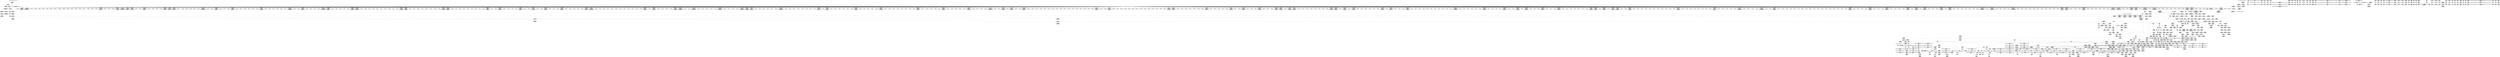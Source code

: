 digraph {
	CE0x47dc570 [shape=record,shape=Mrecord,label="{CE0x47dc570|get_current:tmp4|./arch/x86/include/asm/current.h,14|*SummSource*}"]
	CE0x485c970 [shape=record,shape=Mrecord,label="{CE0x485c970|12:_i32,_56:_i8*,_:_CRE_250,251_}"]
	CE0x48524d0 [shape=record,shape=Mrecord,label="{CE0x48524d0|12:_i32,_56:_i8*,_:_CRE_2,4_|*MultipleSource*|Function::inode_has_perm&Arg::inode::|*LoadInst*|security/selinux/hooks.c,1627|security/selinux/hooks.c,1611}"]
	CE0x48018f0 [shape=record,shape=Mrecord,label="{CE0x48018f0|i64*_getelementptr_inbounds_(_5_x_i64_,_5_x_i64_*___llvm_gcov_ctr155,_i64_0,_i64_3)|*Constant*|*SummSource*}"]
	CE0x4864120 [shape=record,shape=Mrecord,label="{CE0x4864120|12:_i32,_56:_i8*,_:_CRE_477,478_}"]
	CE0x4806ce0 [shape=record,shape=Mrecord,label="{CE0x4806ce0|dentry_has_perm:av|Function::dentry_has_perm&Arg::av::}"]
	CE0x47fb9e0 [shape=record,shape=Mrecord,label="{CE0x47fb9e0|selinux_inode_follow_link:tmp16|security/selinux/hooks.c,2812|*SummSource*}"]
	CE0x485cb90 [shape=record,shape=Mrecord,label="{CE0x485cb90|12:_i32,_56:_i8*,_:_CRE_252,253_}"]
	CE0x4848f60 [shape=record,shape=Mrecord,label="{CE0x4848f60|inode_has_perm:tmp2}"]
	CE0x484bc60 [shape=record,shape=Mrecord,label="{CE0x484bc60|12:_i32,_56:_i8*,_:_CRE_12,16_|*MultipleSource*|Function::inode_has_perm&Arg::inode::|*LoadInst*|security/selinux/hooks.c,1627|security/selinux/hooks.c,1611}"]
	CE0x485dfc0 [shape=record,shape=Mrecord,label="{CE0x485dfc0|12:_i32,_56:_i8*,_:_CRE_269,270_}"]
	CE0x47e9430 [shape=record,shape=Mrecord,label="{CE0x47e9430|i64*_getelementptr_inbounds_(_2_x_i64_,_2_x_i64_*___llvm_gcov_ctr98,_i64_0,_i64_0)|*Constant*|*SummSource*}"]
	CE0x4861b80 [shape=record,shape=Mrecord,label="{CE0x4861b80|12:_i32,_56:_i8*,_:_CRE_352,360_|*MultipleSource*|Function::inode_has_perm&Arg::inode::|*LoadInst*|security/selinux/hooks.c,1627|security/selinux/hooks.c,1611}"]
	CE0x487ffc0 [shape=record,shape=Mrecord,label="{CE0x487ffc0|inode_has_perm:tmp19|security/selinux/hooks.c,1618}"]
	CE0x487b810 [shape=record,shape=Mrecord,label="{CE0x487b810|i32_10|*Constant*|*SummSink*}"]
	CE0x47de160 [shape=record,shape=Mrecord,label="{CE0x47de160|%struct.task_struct*_(%struct.task_struct**)*_asm_movq_%gs:$_1:P_,$0_,_r,im,_dirflag_,_fpsr_,_flags_}"]
	CE0x482df30 [shape=record,shape=Mrecord,label="{CE0x482df30|104:_%struct.inode*,_:_CRE_296,304_|*MultipleSource*|Function::selinux_inode_follow_link&Arg::dentry::|Function::dentry_has_perm&Arg::dentry::|security/selinux/hooks.c,1627}"]
	CE0x4885f60 [shape=record,shape=Mrecord,label="{CE0x4885f60|inode_has_perm:expval|security/selinux/hooks.c,1611|*SummSource*}"]
	CE0x4809980 [shape=record,shape=Mrecord,label="{CE0x4809980|get_current:tmp4|./arch/x86/include/asm/current.h,14}"]
	CE0x4881410 [shape=record,shape=Mrecord,label="{CE0x4881410|__validate_creds:lnot.ext|include/linux/cred.h,173}"]
	CE0x480e2f0 [shape=record,shape=Mrecord,label="{CE0x480e2f0|cred_sid:sid|security/selinux/hooks.c,197}"]
	CE0x483a960 [shape=record,shape=Mrecord,label="{CE0x483a960|cred_sid:tmp3|*SummSink*}"]
	CE0x47e0040 [shape=record,shape=Mrecord,label="{CE0x47e0040|12:_i32,_56:_i8*,_:_CRE_173,174_}"]
	CE0x4873c60 [shape=record,shape=Mrecord,label="{CE0x4873c60|12:_i32,_56:_i8*,_:_CRE_921,922_}"]
	CE0x485d9d0 [shape=record,shape=Mrecord,label="{CE0x485d9d0|12:_i32,_56:_i8*,_:_CRE_264,265_}"]
	CE0x487fb70 [shape=record,shape=Mrecord,label="{CE0x487fb70|i64*_getelementptr_inbounds_(_8_x_i64_,_8_x_i64_*___llvm_gcov_ctr154,_i64_0,_i64_7)|*Constant*|*SummSource*}"]
	CE0x4829f60 [shape=record,shape=Mrecord,label="{CE0x4829f60|inode_has_perm:cred|Function::inode_has_perm&Arg::cred::|*SummSink*}"]
	CE0x47e06d0 [shape=record,shape=Mrecord,label="{CE0x47e06d0|12:_i32,_56:_i8*,_:_CRE_180,181_}"]
	CE0x4864ca0 [shape=record,shape=Mrecord,label="{CE0x4864ca0|12:_i32,_56:_i8*,_:_CRE_487,488_}"]
	CE0x4873080 [shape=record,shape=Mrecord,label="{CE0x4873080|12:_i32,_56:_i8*,_:_CRE_911,912_}"]
	CE0x48339a0 [shape=record,shape=Mrecord,label="{CE0x48339a0|inode_has_perm:call4|security/selinux/hooks.c,1617|*SummSink*}"]
	CE0x482c0e0 [shape=record,shape=Mrecord,label="{CE0x482c0e0|i64*_getelementptr_inbounds_(_8_x_i64_,_8_x_i64_*___llvm_gcov_ctr154,_i64_0,_i64_2)|*Constant*|*SummSink*}"]
	CE0x4843020 [shape=record,shape=Mrecord,label="{CE0x4843020|__validate_creds:tmp3|include/linux/cred.h,173|*SummSink*}"]
	CE0x484e790 [shape=record,shape=Mrecord,label="{CE0x484e790|104:_%struct.inode*,_:_CRE_217,218_}"]
	CE0x4811fb0 [shape=record,shape=Mrecord,label="{CE0x4811fb0|inode_has_perm:return|*SummSource*}"]
	CE0x487c450 [shape=record,shape=Mrecord,label="{CE0x487c450|inode_has_perm:sid3|security/selinux/hooks.c,1617}"]
	CE0x484dc50 [shape=record,shape=Mrecord,label="{CE0x484dc50|104:_%struct.inode*,_:_CRE_205,206_}"]
	CE0x4831f10 [shape=record,shape=Mrecord,label="{CE0x4831f10|i32_5|*Constant*}"]
	CE0x47fb750 [shape=record,shape=Mrecord,label="{CE0x47fb750|selinux_inode_follow_link:tmp16|security/selinux/hooks.c,2812}"]
	CE0x48327c0 [shape=record,shape=Mrecord,label="{CE0x48327c0|avc_has_perm:tsid|Function::avc_has_perm&Arg::tsid::|*SummSource*}"]
	CE0x4831e00 [shape=record,shape=Mrecord,label="{CE0x4831e00|_call_void_mcount()_#3|*SummSink*}"]
	CE0x483b870 [shape=record,shape=Mrecord,label="{CE0x483b870|cred_sid:tmp2|*SummSink*}"]
	CE0x47eea60 [shape=record,shape=Mrecord,label="{CE0x47eea60|i64_5|*Constant*|*SummSink*}"]
	CE0x4866cb0 [shape=record,shape=Mrecord,label="{CE0x4866cb0|12:_i32,_56:_i8*,_:_CRE_558,559_}"]
	CE0x4847680 [shape=record,shape=Mrecord,label="{CE0x4847680|i64*_getelementptr_inbounds_(_8_x_i64_,_8_x_i64_*___llvm_gcov_ctr154,_i64_0,_i64_1)|*Constant*|*SummSource*}"]
	CE0x487c020 [shape=record,shape=Mrecord,label="{CE0x487c020|inode_has_perm:tmp15|*LoadInst*|security/selinux/hooks.c,1615|*SummSink*}"]
	CE0x4810b70 [shape=record,shape=Mrecord,label="{CE0x4810b70|_ret_%struct.task_struct*_%tmp4,_!dbg_!27714|./arch/x86/include/asm/current.h,14|*SummSource*}"]
	CE0x487edf0 [shape=record,shape=Mrecord,label="{CE0x487edf0|avc_has_perm:auditdata|Function::avc_has_perm&Arg::auditdata::|*SummSink*}"]
	CE0x47f65a0 [shape=record,shape=Mrecord,label="{CE0x47f65a0|104:_%struct.inode*,_:_CRE_163,164_}"]
	CE0x4830dd0 [shape=record,shape=Mrecord,label="{CE0x4830dd0|i64*_getelementptr_inbounds_(_2_x_i64_,_2_x_i64_*___llvm_gcov_ctr153,_i64_0,_i64_1)|*Constant*}"]
	CE0x4872240 [shape=record,shape=Mrecord,label="{CE0x4872240|12:_i32,_56:_i8*,_:_CRE_899,900_}"]
	CE0x47dfba0 [shape=record,shape=Mrecord,label="{CE0x47dfba0|i64_1|*Constant*|*SummSource*}"]
	CE0x47dcd60 [shape=record,shape=Mrecord,label="{CE0x47dcd60|i64_0|*Constant*}"]
	CE0x4888700 [shape=record,shape=Mrecord,label="{CE0x4888700|inode_has_perm:tmp10|security/selinux/hooks.c,1611}"]
	CE0x4838300 [shape=record,shape=Mrecord,label="{CE0x4838300|28:_i32,_32:_i16,_:_CRE_28,32_|*MultipleSource*|*LoadInst*|security/selinux/hooks.c,1615|security/selinux/hooks.c,1615|security/selinux/hooks.c,1617}"]
	CE0x480bb50 [shape=record,shape=Mrecord,label="{CE0x480bb50|i64*_getelementptr_inbounds_(_2_x_i64_,_2_x_i64_*___llvm_gcov_ctr98,_i64_0,_i64_1)|*Constant*}"]
	CE0x487af50 [shape=record,shape=Mrecord,label="{CE0x487af50|_ret_i32_%tmp6,_!dbg_!27716|security/selinux/hooks.c,197}"]
	CE0x47e9540 [shape=record,shape=Mrecord,label="{CE0x47e9540|selinux_inode_follow_link:bb}"]
	CE0x4812260 [shape=record,shape=Mrecord,label="{CE0x4812260|selinux_inode_follow_link:tmp|*SummSource*}"]
	CE0x485e350 [shape=record,shape=Mrecord,label="{CE0x485e350|12:_i32,_56:_i8*,_:_CRE_272,273_}"]
	CE0x47f4b90 [shape=record,shape=Mrecord,label="{CE0x47f4b90|get_current:tmp}"]
	CE0x4884c10 [shape=record,shape=Mrecord,label="{CE0x4884c10|inode_has_perm:lnot1|security/selinux/hooks.c,1611|*SummSink*}"]
	CE0x4808720 [shape=record,shape=Mrecord,label="{CE0x4808720|104:_%struct.inode*,_:_CRE_95,96_}"]
	CE0x482f5d0 [shape=record,shape=Mrecord,label="{CE0x482f5d0|dentry_has_perm:type|security/selinux/hooks.c,1630}"]
	CE0x47f6d20 [shape=record,shape=Mrecord,label="{CE0x47f6d20|104:_%struct.inode*,_:_CRE_171,172_}"]
	CE0x4808630 [shape=record,shape=Mrecord,label="{CE0x4808630|104:_%struct.inode*,_:_CRE_94,95_}"]
	CE0x485e0f0 [shape=record,shape=Mrecord,label="{CE0x485e0f0|12:_i32,_56:_i8*,_:_CRE_270,271_}"]
	CE0x47f72c0 [shape=record,shape=Mrecord,label="{CE0x47f72c0|104:_%struct.inode*,_:_CRE_177,178_}"]
	CE0x48634d0 [shape=record,shape=Mrecord,label="{CE0x48634d0|12:_i32,_56:_i8*,_:_CRE_456,464_|*MultipleSource*|Function::inode_has_perm&Arg::inode::|*LoadInst*|security/selinux/hooks.c,1627|security/selinux/hooks.c,1611}"]
	CE0x47e05e0 [shape=record,shape=Mrecord,label="{CE0x47e05e0|12:_i32,_56:_i8*,_:_CRE_179,180_}"]
	CE0x4871790 [shape=record,shape=Mrecord,label="{CE0x4871790|12:_i32,_56:_i8*,_:_CRE_890,891_}"]
	CE0x484f410 [shape=record,shape=Mrecord,label="{CE0x484f410|__validate_creds:tobool|include/linux/cred.h,173|*SummSource*}"]
	CE0x4834010 [shape=record,shape=Mrecord,label="{CE0x4834010|avc_has_perm:entry}"]
	CE0x4847d70 [shape=record,shape=Mrecord,label="{CE0x4847d70|_call_void___validate_creds(%struct.cred*_%cred,_i8*_getelementptr_inbounds_(_25_x_i8_,_25_x_i8_*_.str3,_i32_0,_i32_0),_i32_1609)_#10,_!dbg_!27719|security/selinux/hooks.c,1609}"]
	CE0x47ef1e0 [shape=record,shape=Mrecord,label="{CE0x47ef1e0|i1_true|*Constant*}"]
	CE0x47ea150 [shape=record,shape=Mrecord,label="{CE0x47ea150|selinux_inode_follow_link:tmp20|security/selinux/hooks.c,2812|*SummSource*}"]
	CE0x4809030 [shape=record,shape=Mrecord,label="{CE0x4809030|104:_%struct.inode*,_:_CRE_146,147_}"]
	CE0x486c5e0 [shape=record,shape=Mrecord,label="{CE0x486c5e0|12:_i32,_56:_i8*,_:_CRE_672,680_|*MultipleSource*|Function::inode_has_perm&Arg::inode::|*LoadInst*|security/selinux/hooks.c,1627|security/selinux/hooks.c,1611}"]
	CE0x4876ad0 [shape=record,shape=Mrecord,label="{CE0x4876ad0|inode_has_perm:tmp6|*LoadInst*|security/selinux/hooks.c,1611|*SummSource*}"]
	CE0x47dc450 [shape=record,shape=Mrecord,label="{CE0x47dc450|i64*_getelementptr_inbounds_(_11_x_i64_,_11_x_i64_*___llvm_gcov_ctr230,_i64_0,_i64_0)|*Constant*|*SummSink*}"]
	"CONST[source:0(mediator),value:2(dynamic)][purpose:{subject}]"
	CE0x482d0c0 [shape=record,shape=Mrecord,label="{CE0x482d0c0|104:_%struct.inode*,_:_CRE_240,248_|*MultipleSource*|Function::selinux_inode_follow_link&Arg::dentry::|Function::dentry_has_perm&Arg::dentry::|security/selinux/hooks.c,1627}"]
	CE0x47f1cb0 [shape=record,shape=Mrecord,label="{CE0x47f1cb0|inode_has_perm:if.end}"]
	CE0x486e1e0 [shape=record,shape=Mrecord,label="{CE0x486e1e0|12:_i32,_56:_i8*,_:_CRE_776,792_|*MultipleSource*|Function::inode_has_perm&Arg::inode::|*LoadInst*|security/selinux/hooks.c,1627|security/selinux/hooks.c,1611}"]
	CE0x4880cb0 [shape=record,shape=Mrecord,label="{CE0x4880cb0|__validate_creds:if.then|*SummSink*}"]
	CE0x47fa4d0 [shape=record,shape=Mrecord,label="{CE0x47fa4d0|i32_2812|*Constant*}"]
	CE0x485bbe0 [shape=record,shape=Mrecord,label="{CE0x485bbe0|12:_i32,_56:_i8*,_:_CRE_232,236_|*MultipleSource*|Function::inode_has_perm&Arg::inode::|*LoadInst*|security/selinux/hooks.c,1627|security/selinux/hooks.c,1611}"]
	CE0x4869fc0 [shape=record,shape=Mrecord,label="{CE0x4869fc0|12:_i32,_56:_i8*,_:_CRE_601,602_}"]
	CE0x4805c90 [shape=record,shape=Mrecord,label="{CE0x4805c90|selinux_inode_follow_link:dentry|Function::selinux_inode_follow_link&Arg::dentry::}"]
	CE0x4860360 [shape=record,shape=Mrecord,label="{CE0x4860360|12:_i32,_56:_i8*,_:_CRE_299,300_}"]
	CE0x4865030 [shape=record,shape=Mrecord,label="{CE0x4865030|12:_i32,_56:_i8*,_:_CRE_500,504_|*MultipleSource*|Function::inode_has_perm&Arg::inode::|*LoadInst*|security/selinux/hooks.c,1627|security/selinux/hooks.c,1611}"]
	CE0x47f71d0 [shape=record,shape=Mrecord,label="{CE0x47f71d0|104:_%struct.inode*,_:_CRE_176,177_}"]
	CE0x4872e20 [shape=record,shape=Mrecord,label="{CE0x4872e20|12:_i32,_56:_i8*,_:_CRE_909,910_}"]
	CE0x487b4e0 [shape=record,shape=Mrecord,label="{CE0x487b4e0|i32_10|*Constant*}"]
	CE0x487e8b0 [shape=record,shape=Mrecord,label="{CE0x487e8b0|inode_has_perm:tmp17|security/selinux/hooks.c,1617|*SummSource*}"]
	CE0x47e7b90 [shape=record,shape=Mrecord,label="{CE0x47e7b90|selinux_inode_follow_link:tmp13|security/selinux/hooks.c,2812|*SummSource*}"]
	CE0x4805720 [shape=record,shape=Mrecord,label="{CE0x4805720|dentry_has_perm:entry|*SummSource*}"]
	CE0x47e8f10 [shape=record,shape=Mrecord,label="{CE0x47e8f10|selinux_inode_follow_link:land.lhs.true2}"]
	CE0x486b190 [shape=record,shape=Mrecord,label="{CE0x486b190|12:_i32,_56:_i8*,_:_CRE_616,617_}"]
	CE0x47fbd30 [shape=record,shape=Mrecord,label="{CE0x47fbd30|i8_1|*Constant*}"]
	CE0x4840f00 [shape=record,shape=Mrecord,label="{CE0x4840f00|_call_void_mcount()_#3}"]
	CE0x4889fb0 [shape=record,shape=Mrecord,label="{CE0x4889fb0|i32_512|*Constant*|*SummSource*}"]
	CE0x483ede0 [shape=record,shape=Mrecord,label="{CE0x483ede0|_call_void_mcount()_#3}"]
	CE0x47ff640 [shape=record,shape=Mrecord,label="{CE0x47ff640|i64_4|*Constant*|*SummSource*}"]
	CE0x483cf00 [shape=record,shape=Mrecord,label="{CE0x483cf00|inode_has_perm:tmp}"]
	CE0x4857700 [shape=record,shape=Mrecord,label="{CE0x4857700|12:_i32,_56:_i8*,_:_CRE_145,146_}"]
	CE0x47fb300 [shape=record,shape=Mrecord,label="{CE0x47fb300|selinux_inode_follow_link:tmp17|security/selinux/hooks.c,2812|*SummSource*}"]
	CE0x483ecd0 [shape=record,shape=Mrecord,label="{CE0x483ecd0|inode_has_perm:tmp3|*SummSink*}"]
	CE0x4805280 [shape=record,shape=Mrecord,label="{CE0x4805280|dentry_has_perm:entry}"]
	CE0x4808900 [shape=record,shape=Mrecord,label="{CE0x4808900|104:_%struct.inode*,_:_CRE_104,112_|*MultipleSource*|Function::selinux_inode_follow_link&Arg::dentry::|Function::dentry_has_perm&Arg::dentry::|security/selinux/hooks.c,1627}"]
	CE0x485b770 [shape=record,shape=Mrecord,label="{CE0x485b770|12:_i32,_56:_i8*,_:_CRE_212,216_|*MultipleSource*|Function::inode_has_perm&Arg::inode::|*LoadInst*|security/selinux/hooks.c,1627|security/selinux/hooks.c,1611}"]
	CE0x484b840 [shape=record,shape=Mrecord,label="{CE0x484b840|__validate_creds:lnot|include/linux/cred.h,173|*SummSink*}"]
	CE0x48a6c10 [shape=record,shape=Mrecord,label="{CE0x48a6c10|__validate_creds:tmp9|include/linux/cred.h,175}"]
	CE0x486d960 [shape=record,shape=Mrecord,label="{CE0x486d960|12:_i32,_56:_i8*,_:_CRE_744,752_|*MultipleSource*|Function::inode_has_perm&Arg::inode::|*LoadInst*|security/selinux/hooks.c,1627|security/selinux/hooks.c,1611}"]
	CE0x47f0d90 [shape=record,shape=Mrecord,label="{CE0x47f0d90|12:_i32,_56:_i8*,_:_CRE_104,112_|*MultipleSource*|Function::inode_has_perm&Arg::inode::|*LoadInst*|security/selinux/hooks.c,1627|security/selinux/hooks.c,1611}"]
	CE0x480e6b0 [shape=record,shape=Mrecord,label="{CE0x480e6b0|12:_i32,_56:_i8*,_:_CRE_153,154_}"]
	CE0x4860bb0 [shape=record,shape=Mrecord,label="{CE0x4860bb0|12:_i32,_56:_i8*,_:_CRE_306,307_}"]
	CE0x47e9ff0 [shape=record,shape=Mrecord,label="{CE0x47e9ff0|selinux_inode_follow_link:tmp19|security/selinux/hooks.c,2812|*SummSink*}"]
	CE0x480fde0 [shape=record,shape=Mrecord,label="{CE0x480fde0|GLOBAL:get_current|*Constant*|*SummSink*}"]
	CE0x480f0d0 [shape=record,shape=Mrecord,label="{CE0x480f0d0|12:_i32,_56:_i8*,_:_CRE_164,165_}"]
	CE0x48756e0 [shape=record,shape=Mrecord,label="{CE0x48756e0|12:_i32,_56:_i8*,_:_CRE_976,977_}"]
	CE0x48432a0 [shape=record,shape=Mrecord,label="{CE0x48432a0|__validate_creds:tmp4|include/linux/cred.h,173|*SummSource*}"]
	CE0x47f7ed0 [shape=record,shape=Mrecord,label="{CE0x47f7ed0|selinux_inode_follow_link:tobool1|security/selinux/hooks.c,2812|*SummSink*}"]
	CE0x4844bf0 [shape=record,shape=Mrecord,label="{CE0x4844bf0|get_current:tmp3|*SummSource*}"]
	CE0x4860100 [shape=record,shape=Mrecord,label="{CE0x4860100|12:_i32,_56:_i8*,_:_CRE_297,298_}"]
	CE0x4804980 [shape=record,shape=Mrecord,label="{CE0x4804980|selinux_inode_follow_link:tmp21|security/selinux/hooks.c,2812|*SummSink*}"]
	CE0x4802e10 [shape=record,shape=Mrecord,label="{CE0x4802e10|i64*_getelementptr_inbounds_(_11_x_i64_,_11_x_i64_*___llvm_gcov_ctr230,_i64_0,_i64_9)|*Constant*}"]
	CE0x48328f0 [shape=record,shape=Mrecord,label="{CE0x48328f0|avc_has_perm:tsid|Function::avc_has_perm&Arg::tsid::|*SummSink*}"]
	CE0x486b780 [shape=record,shape=Mrecord,label="{CE0x486b780|12:_i32,_56:_i8*,_:_CRE_621,622_}"]
	CE0x482d700 [shape=record,shape=Mrecord,label="{CE0x482d700|104:_%struct.inode*,_:_CRE_264,272_|*MultipleSource*|Function::selinux_inode_follow_link&Arg::dentry::|Function::dentry_has_perm&Arg::dentry::|security/selinux/hooks.c,1627}"]
	CE0x4833310 [shape=record,shape=Mrecord,label="{CE0x4833310|inode_has_perm:tmp18|security/selinux/hooks.c,1617|*SummSource*}"]
	CE0x4803740 [shape=record,shape=Mrecord,label="{CE0x4803740|selinux_inode_follow_link:tmp6|security/selinux/hooks.c,2812|*SummSource*}"]
	CE0x4805f30 [shape=record,shape=Mrecord,label="{CE0x4805f30|selinux_inode_follow_link:dentry|Function::selinux_inode_follow_link&Arg::dentry::|*SummSource*}"]
	CE0x4868800 [shape=record,shape=Mrecord,label="{CE0x4868800|12:_i32,_56:_i8*,_:_CRE_581,582_}"]
	CE0x484de30 [shape=record,shape=Mrecord,label="{CE0x484de30|104:_%struct.inode*,_:_CRE_207,208_}"]
	CE0x48632b0 [shape=record,shape=Mrecord,label="{CE0x48632b0|12:_i32,_56:_i8*,_:_CRE_448,456_|*MultipleSource*|Function::inode_has_perm&Arg::inode::|*LoadInst*|security/selinux/hooks.c,1627|security/selinux/hooks.c,1611}"]
	CE0x485fb10 [shape=record,shape=Mrecord,label="{CE0x485fb10|12:_i32,_56:_i8*,_:_CRE_292,293_}"]
	CE0x4832b00 [shape=record,shape=Mrecord,label="{CE0x4832b00|avc_has_perm:entry|*SummSink*}"]
	CE0x47fc160 [shape=record,shape=Mrecord,label="{CE0x47fc160|i32_5|*Constant*|*SummSource*}"]
	CE0x47f1b00 [shape=record,shape=Mrecord,label="{CE0x47f1b00|inode_has_perm:if.then|*SummSource*}"]
	CE0x48744b0 [shape=record,shape=Mrecord,label="{CE0x48744b0|12:_i32,_56:_i8*,_:_CRE_928,929_}"]
	CE0x47ff910 [shape=record,shape=Mrecord,label="{CE0x47ff910|selinux_inode_follow_link:tmp9|security/selinux/hooks.c,2812|*SummSource*}"]
	CE0x48a6770 [shape=record,shape=Mrecord,label="{CE0x48a6770|__validate_creds:tmp8|include/linux/cred.h,175|*SummSource*}"]
	CE0x486b8b0 [shape=record,shape=Mrecord,label="{CE0x486b8b0|12:_i32,_56:_i8*,_:_CRE_622,623_}"]
	CE0x48754c0 [shape=record,shape=Mrecord,label="{CE0x48754c0|12:_i32,_56:_i8*,_:_CRE_968,976_|*MultipleSource*|Function::inode_has_perm&Arg::inode::|*LoadInst*|security/selinux/hooks.c,1627|security/selinux/hooks.c,1611}"]
	CE0x4873a00 [shape=record,shape=Mrecord,label="{CE0x4873a00|12:_i32,_56:_i8*,_:_CRE_919,920_}"]
	CE0x485ca60 [shape=record,shape=Mrecord,label="{CE0x485ca60|12:_i32,_56:_i8*,_:_CRE_251,252_}"]
	CE0x47f7e00 [shape=record,shape=Mrecord,label="{CE0x47f7e00|selinux_inode_follow_link:tobool1|security/selinux/hooks.c,2812|*SummSource*}"]
	CE0x484c990 [shape=record,shape=Mrecord,label="{CE0x484c990|104:_%struct.inode*,_:_CRE_185,186_}"]
	CE0x4831d90 [shape=record,shape=Mrecord,label="{CE0x4831d90|_call_void_mcount()_#3|*SummSource*}"]
	CE0x48732e0 [shape=record,shape=Mrecord,label="{CE0x48732e0|12:_i32,_56:_i8*,_:_CRE_913,914_}"]
	CE0x4833b10 [shape=record,shape=Mrecord,label="{CE0x4833b10|i32_(i32,_i32,_i16,_i32,_%struct.common_audit_data*)*_bitcast_(i32_(i32,_i32,_i16,_i32,_%struct.common_audit_data.495*)*_avc_has_perm_to_i32_(i32,_i32,_i16,_i32,_%struct.common_audit_data*)*)|*Constant*}"]
	CE0x48a5e20 [shape=record,shape=Mrecord,label="{CE0x48a5e20|0:_i32,_4:_i32,_8:_i32,_12:_i32,_:_CMRE_20,24_|*MultipleSource*|security/selinux/hooks.c,196|*LoadInst*|security/selinux/hooks.c,196|security/selinux/hooks.c,197}"]
	CE0x484b6d0 [shape=record,shape=Mrecord,label="{CE0x484b6d0|i1_true|*Constant*}"]
	CE0x4810d30 [shape=record,shape=Mrecord,label="{CE0x4810d30|_ret_%struct.task_struct*_%tmp4,_!dbg_!27714|./arch/x86/include/asm/current.h,14}"]
	CE0x47ef060 [shape=record,shape=Mrecord,label="{CE0x47ef060|selinux_inode_follow_link:tmp14|security/selinux/hooks.c,2812|*SummSink*}"]
	CE0x48076e0 [shape=record,shape=Mrecord,label="{CE0x48076e0|_ret_i32_%call5,_!dbg_!27741|security/selinux/hooks.c,2814|*SummSource*}"]
	CE0x489e840 [shape=record,shape=Mrecord,label="{CE0x489e840|i32_3|*Constant*}"]
	CE0x482ab50 [shape=record,shape=Mrecord,label="{CE0x482ab50|inode_has_perm:adp|Function::inode_has_perm&Arg::adp::}"]
	CE0x4848fd0 [shape=record,shape=Mrecord,label="{CE0x4848fd0|inode_has_perm:tmp2|*SummSource*}"]
	CE0x484b600 [shape=record,shape=Mrecord,label="{CE0x484b600|COLLAPSED:_CMRE:_elem_0:default:}"]
	CE0x4887840 [shape=record,shape=Mrecord,label="{CE0x4887840|inode_has_perm:tmp9|security/selinux/hooks.c,1611}"]
	CE0x487b3b0 [shape=record,shape=Mrecord,label="{CE0x487b3b0|i32_10|*Constant*|*SummSource*}"]
	CE0x484c6c0 [shape=record,shape=Mrecord,label="{CE0x484c6c0|104:_%struct.inode*,_:_CRE_182,183_}"]
	CE0x4806570 [shape=record,shape=Mrecord,label="{CE0x4806570|dentry_has_perm:dentry|Function::dentry_has_perm&Arg::dentry::}"]
	CE0x4840aa0 [shape=record,shape=Mrecord,label="{CE0x4840aa0|12:_i32,_56:_i8*,_:_CRE_140,141_}"]
	CE0x484c150 [shape=record,shape=Mrecord,label="{CE0x484c150|12:_i32,_56:_i8*,_:_CRE_40,48_|*MultipleSource*|Function::inode_has_perm&Arg::inode::|*LoadInst*|security/selinux/hooks.c,1627|security/selinux/hooks.c,1611}"]
	CE0x4867c20 [shape=record,shape=Mrecord,label="{CE0x4867c20|12:_i32,_56:_i8*,_:_CRE_571,572_}"]
	CE0x47fd5d0 [shape=record,shape=Mrecord,label="{CE0x47fd5d0|selinux_inode_follow_link:entry}"]
	CE0x4873540 [shape=record,shape=Mrecord,label="{CE0x4873540|12:_i32,_56:_i8*,_:_CRE_915,916_}"]
	CE0x487bf40 [shape=record,shape=Mrecord,label="{CE0x487bf40|inode_has_perm:i_security|security/selinux/hooks.c,1615|*SummSink*}"]
	CE0x47e0220 [shape=record,shape=Mrecord,label="{CE0x47e0220|12:_i32,_56:_i8*,_:_CRE_175,176_}"]
	CE0x483c030 [shape=record,shape=Mrecord,label="{CE0x483c030|__validate_creds:tmp1}"]
	CE0x485c3c0 [shape=record,shape=Mrecord,label="{CE0x485c3c0|12:_i32,_56:_i8*,_:_CRE_243,244_}"]
	CE0x4868cc0 [shape=record,shape=Mrecord,label="{CE0x4868cc0|12:_i32,_56:_i8*,_:_CRE_585,586_}"]
	CE0x480f1c0 [shape=record,shape=Mrecord,label="{CE0x480f1c0|12:_i32,_56:_i8*,_:_CRE_165,166_}"]
	CE0x4884630 [shape=record,shape=Mrecord,label="{CE0x4884630|inode_has_perm:lnot|security/selinux/hooks.c,1611|*SummSource*}"]
	CE0x4807ae0 [shape=record,shape=Mrecord,label="{CE0x4807ae0|104:_%struct.inode*,_:_CRE_64,72_|*MultipleSource*|Function::selinux_inode_follow_link&Arg::dentry::|Function::dentry_has_perm&Arg::dentry::|security/selinux/hooks.c,1627}"]
	CE0x4870950 [shape=record,shape=Mrecord,label="{CE0x4870950|12:_i32,_56:_i8*,_:_CRE_878,879_}"]
	CE0x48586b0 [shape=record,shape=Mrecord,label="{CE0x48586b0|i64*_getelementptr_inbounds_(_8_x_i64_,_8_x_i64_*___llvm_gcov_ctr154,_i64_0,_i64_6)|*Constant*|*SummSource*}"]
	CE0x480cb50 [shape=record,shape=Mrecord,label="{CE0x480cb50|selinux_inode_follow_link:tmp18|security/selinux/hooks.c,2812|*SummSource*}"]
	CE0x47f7a30 [shape=record,shape=Mrecord,label="{CE0x47f7a30|selinux_inode_follow_link:land.lhs.true2|*SummSink*}"]
	CE0x4874710 [shape=record,shape=Mrecord,label="{CE0x4874710|12:_i32,_56:_i8*,_:_CRE_930,931_}"]
	CE0x4805860 [shape=record,shape=Mrecord,label="{CE0x4805860|dentry_has_perm:cred|Function::dentry_has_perm&Arg::cred::}"]
	CE0x487ec30 [shape=record,shape=Mrecord,label="{CE0x487ec30|avc_has_perm:auditdata|Function::avc_has_perm&Arg::auditdata::}"]
	CE0x4852810 [shape=record,shape=Mrecord,label="{CE0x4852810|12:_i32,_56:_i8*,_:_CRE_8,12_|*MultipleSource*|Function::inode_has_perm&Arg::inode::|*LoadInst*|security/selinux/hooks.c,1627|security/selinux/hooks.c,1611}"]
	CE0x485e480 [shape=record,shape=Mrecord,label="{CE0x485e480|12:_i32,_56:_i8*,_:_CRE_273,274_}"]
	CE0x47eb1f0 [shape=record,shape=Mrecord,label="{CE0x47eb1f0|selinux_inode_follow_link:tmp7|security/selinux/hooks.c,2812|*SummSink*}"]
	CE0x4868210 [shape=record,shape=Mrecord,label="{CE0x4868210|12:_i32,_56:_i8*,_:_CRE_576,577_}"]
	CE0x48590f0 [shape=record,shape=Mrecord,label="{CE0x48590f0|inode_has_perm:tmp14|security/selinux/hooks.c,1614|*SummSink*}"]
	CE0x4837500 [shape=record,shape=Mrecord,label="{CE0x4837500|_call_void___invalid_creds(%struct.cred*_%cred,_i8*_%file,_i32_%line)_#10,_!dbg_!27721|include/linux/cred.h,174}"]
	CE0x4861070 [shape=record,shape=Mrecord,label="{CE0x4861070|12:_i32,_56:_i8*,_:_CRE_310,311_}"]
	CE0x47e0310 [shape=record,shape=Mrecord,label="{CE0x47e0310|12:_i32,_56:_i8*,_:_CRE_176,177_}"]
	CE0x4802000 [shape=record,shape=Mrecord,label="{CE0x4802000|__validate_creds:tmp6|include/linux/cred.h,174|*SummSink*}"]
	CE0x4887250 [shape=record,shape=Mrecord,label="{CE0x4887250|GLOBAL:__llvm_gcov_ctr154|Global_var:__llvm_gcov_ctr154}"]
	CE0x47fa0a0 [shape=record,shape=Mrecord,label="{CE0x47fa0a0|i8*_getelementptr_inbounds_(_25_x_i8_,_25_x_i8_*_.str3,_i32_0,_i32_0)|*Constant*|*SummSource*}"]
	CE0x482db30 [shape=record,shape=Mrecord,label="{CE0x482db30|104:_%struct.inode*,_:_CRE_280,288_|*MultipleSource*|Function::selinux_inode_follow_link&Arg::dentry::|Function::dentry_has_perm&Arg::dentry::|security/selinux/hooks.c,1627}"]
	CE0x483d080 [shape=record,shape=Mrecord,label="{CE0x483d080|_call_void_mcount()_#3|*SummSource*}"]
	CE0x489e970 [shape=record,shape=Mrecord,label="{CE0x489e970|i32_3|*Constant*|*SummSource*}"]
	CE0x480a8d0 [shape=record,shape=Mrecord,label="{CE0x480a8d0|i32_0|*Constant*|*SummSource*}"]
	CE0x485a230 [shape=record,shape=Mrecord,label="{CE0x485a230|cred_sid:cred|Function::cred_sid&Arg::cred::|*SummSource*}"]
	CE0x486db80 [shape=record,shape=Mrecord,label="{CE0x486db80|12:_i32,_56:_i8*,_:_CRE_752,756_|*MultipleSource*|Function::inode_has_perm&Arg::inode::|*LoadInst*|security/selinux/hooks.c,1627|security/selinux/hooks.c,1611}"]
	CE0x485ae10 [shape=record,shape=Mrecord,label="{CE0x485ae10|12:_i32,_56:_i8*,_:_CRE_199,200_}"]
	CE0x47f8630 [shape=record,shape=Mrecord,label="{CE0x47f8630|selinux_inode_follow_link:tmp3|*SummSource*}"]
	CE0x4804660 [shape=record,shape=Mrecord,label="{CE0x4804660|selinux_inode_follow_link:tmp21|security/selinux/hooks.c,2812|*SummSource*}"]
	CE0x47e04f0 [shape=record,shape=Mrecord,label="{CE0x47e04f0|12:_i32,_56:_i8*,_:_CRE_178,179_}"]
	CE0x484a000 [shape=record,shape=Mrecord,label="{CE0x484a000|inode_has_perm:do.body|*SummSource*}"]
	CE0x485bdc0 [shape=record,shape=Mrecord,label="{CE0x485bdc0|12:_i32,_56:_i8*,_:_CRE_240,241_}"]
	CE0x4886d10 [shape=record,shape=Mrecord,label="{CE0x4886d10|inode_has_perm:tmp7|security/selinux/hooks.c,1611|*SummSource*}"]
	CE0x484b4c0 [shape=record,shape=Mrecord,label="{CE0x484b4c0|12:_i32,_56:_i8*,_:_CRE_136,137_}"]
	CE0x486acd0 [shape=record,shape=Mrecord,label="{CE0x486acd0|12:_i32,_56:_i8*,_:_CRE_612,613_}"]
	CE0x48504c0 [shape=record,shape=Mrecord,label="{CE0x48504c0|dentry_has_perm:tmp1}"]
	CE0x47e9190 [shape=record,shape=Mrecord,label="{CE0x47e9190|selinux_inode_follow_link:tmp2|*SummSource*}"]
	CE0x4865d10 [shape=record,shape=Mrecord,label="{CE0x4865d10|12:_i32,_56:_i8*,_:_CRE_536,540_|*MultipleSource*|Function::inode_has_perm&Arg::inode::|*LoadInst*|security/selinux/hooks.c,1627|security/selinux/hooks.c,1611}"]
	CE0x480e4e0 [shape=record,shape=Mrecord,label="{CE0x480e4e0|cred_sid:sid|security/selinux/hooks.c,197|*SummSource*}"]
	CE0x4861960 [shape=record,shape=Mrecord,label="{CE0x4861960|12:_i32,_56:_i8*,_:_CRE_344,352_|*MultipleSource*|Function::inode_has_perm&Arg::inode::|*LoadInst*|security/selinux/hooks.c,1627|security/selinux/hooks.c,1611}"]
	CE0x483bfc0 [shape=record,shape=Mrecord,label="{CE0x483bfc0|i64_1|*Constant*}"]
	CE0x4884300 [shape=record,shape=Mrecord,label="{CE0x4884300|i1_true|*Constant*}"]
	CE0x47ffd00 [shape=record,shape=Mrecord,label="{CE0x47ffd00|selinux_inode_follow_link:tmp10|security/selinux/hooks.c,2812|*SummSource*}"]
	CE0x483a530 [shape=record,shape=Mrecord,label="{CE0x483a530|inode_has_perm:tmp1}"]
	CE0x48515a0 [shape=record,shape=Mrecord,label="{CE0x48515a0|_ret_void,_!dbg_!27722|include/linux/cred.h,175|*SummSink*}"]
	CE0x482e940 [shape=record,shape=Mrecord,label="{CE0x482e940|104:_%struct.inode*,_:_CRE_311,312_}"]
	CE0x485e6e0 [shape=record,shape=Mrecord,label="{CE0x485e6e0|12:_i32,_56:_i8*,_:_CRE_275,276_}"]
	CE0x47f1d90 [shape=record,shape=Mrecord,label="{CE0x47f1d90|inode_has_perm:if.end|*SummSource*}"]
	CE0x4881a90 [shape=record,shape=Mrecord,label="{CE0x4881a90|__validate_creds:bb|*SummSource*}"]
	CE0x4870820 [shape=record,shape=Mrecord,label="{CE0x4870820|12:_i32,_56:_i8*,_:_CRE_877,878_}"]
	CE0x4811f40 [shape=record,shape=Mrecord,label="{CE0x4811f40|inode_has_perm:return}"]
	CE0x47e0b80 [shape=record,shape=Mrecord,label="{CE0x47e0b80|12:_i32,_56:_i8*,_:_CRE_185,186_}"]
	CE0x486fea0 [shape=record,shape=Mrecord,label="{CE0x486fea0|12:_i32,_56:_i8*,_:_CRE_869,870_}"]
	CE0x4872bc0 [shape=record,shape=Mrecord,label="{CE0x4872bc0|12:_i32,_56:_i8*,_:_CRE_907,908_}"]
	CE0x483bd30 [shape=record,shape=Mrecord,label="{CE0x483bd30|inode_has_perm:tmp|*SummSource*}"]
	CE0x4882760 [shape=record,shape=Mrecord,label="{CE0x4882760|_ret_i32_%retval.0,_!dbg_!27728|security/selinux/avc.c,775}"]
	CE0x4882c20 [shape=record,shape=Mrecord,label="{CE0x4882c20|avc_has_perm:requested|Function::avc_has_perm&Arg::requested::|*SummSink*}"]
	CE0x484e880 [shape=record,shape=Mrecord,label="{CE0x484e880|104:_%struct.inode*,_:_CRE_218,219_}"]
	CE0x47dff50 [shape=record,shape=Mrecord,label="{CE0x47dff50|12:_i32,_56:_i8*,_:_CRE_172,173_}"]
	CE0x48745e0 [shape=record,shape=Mrecord,label="{CE0x48745e0|12:_i32,_56:_i8*,_:_CRE_929,930_}"]
	CE0x483fea0 [shape=record,shape=Mrecord,label="{CE0x483fea0|inode_has_perm:tmp3}"]
	CE0x485b4a0 [shape=record,shape=Mrecord,label="{CE0x485b4a0|12:_i32,_56:_i8*,_:_CRE_206,207_}"]
	CE0x48656b0 [shape=record,shape=Mrecord,label="{CE0x48656b0|12:_i32,_56:_i8*,_:_CRE_512,520_|*MultipleSource*|Function::inode_has_perm&Arg::inode::|*LoadInst*|security/selinux/hooks.c,1627|security/selinux/hooks.c,1611}"]
	CE0x484bdc0 [shape=record,shape=Mrecord,label="{CE0x484bdc0|12:_i32,_56:_i8*,_:_CRE_16,24_|*MultipleSource*|Function::inode_has_perm&Arg::inode::|*LoadInst*|security/selinux/hooks.c,1627|security/selinux/hooks.c,1611}"]
	CE0x47fd900 [shape=record,shape=Mrecord,label="{CE0x47fd900|_call_void_mcount()_#3|*SummSource*}"]
	CE0x4868a60 [shape=record,shape=Mrecord,label="{CE0x4868a60|12:_i32,_56:_i8*,_:_CRE_583,584_}"]
	CE0x4888940 [shape=record,shape=Mrecord,label="{CE0x4888940|inode_has_perm:tmp10|security/selinux/hooks.c,1611|*SummSource*}"]
	CE0x4811710 [shape=record,shape=Mrecord,label="{CE0x4811710|i64*_getelementptr_inbounds_(_2_x_i64_,_2_x_i64_*___llvm_gcov_ctr153,_i64_0,_i64_1)|*Constant*|*SummSource*}"]
	CE0x483cc80 [shape=record,shape=Mrecord,label="{CE0x483cc80|i64*_getelementptr_inbounds_(_8_x_i64_,_8_x_i64_*___llvm_gcov_ctr154,_i64_0,_i64_0)|*Constant*|*SummSource*}"]
	CE0x483d200 [shape=record,shape=Mrecord,label="{CE0x483d200|__validate_creds:call|include/linux/cred.h,173}"]
	CE0x483b410 [shape=record,shape=Mrecord,label="{CE0x483b410|i8*_getelementptr_inbounds_(_25_x_i8_,_25_x_i8_*_.str3,_i32_0,_i32_0)|*Constant*}"]
	CE0x480f710 [shape=record,shape=Mrecord,label="{CE0x480f710|selinux_inode_follow_link:call3|security/selinux/hooks.c,2812|*SummSink*}"]
	CE0x48a5cb0 [shape=record,shape=Mrecord,label="{CE0x48a5cb0|0:_i32,_4:_i32,_8:_i32,_12:_i32,_:_CMRE_16,20_|*MultipleSource*|security/selinux/hooks.c,196|*LoadInst*|security/selinux/hooks.c,196|security/selinux/hooks.c,197}"]
	CE0x485d770 [shape=record,shape=Mrecord,label="{CE0x485d770|12:_i32,_56:_i8*,_:_CRE_262,263_}"]
	CE0x4852340 [shape=record,shape=Mrecord,label="{CE0x4852340|__validate_creds:conv|include/linux/cred.h,173}"]
	CE0x482ea30 [shape=record,shape=Mrecord,label="{CE0x482ea30|104:_%struct.inode*,_:_CRE_312,313_}"]
	CE0x47fd150 [shape=record,shape=Mrecord,label="{CE0x47fd150|GLOBAL:__llvm_gcov_ctr230|Global_var:__llvm_gcov_ctr230|*SummSource*}"]
	CE0x47ea2f0 [shape=record,shape=Mrecord,label="{CE0x47ea2f0|selinux_inode_follow_link:tmp20|security/selinux/hooks.c,2812|*SummSink*}"]
	CE0x47ec7c0 [shape=record,shape=Mrecord,label="{CE0x47ec7c0|selinux_inode_follow_link:tmp4|security/selinux/hooks.c,2812|*SummSource*}"]
	CE0x480e770 [shape=record,shape=Mrecord,label="{CE0x480e770|12:_i32,_56:_i8*,_:_CRE_154,155_}"]
	CE0x48500b0 [shape=record,shape=Mrecord,label="{CE0x48500b0|inode_has_perm:if.end|*SummSink*}"]
	CE0x484eb50 [shape=record,shape=Mrecord,label="{CE0x484eb50|104:_%struct.inode*,_:_CRE_221,222_}"]
	CE0x484e3d0 [shape=record,shape=Mrecord,label="{CE0x484e3d0|104:_%struct.inode*,_:_CRE_213,214_}"]
	CE0x482e330 [shape=record,shape=Mrecord,label="{CE0x482e330|104:_%struct.inode*,_:_CRE_305,306_}"]
	CE0x47e5520 [shape=record,shape=Mrecord,label="{CE0x47e5520|__validate_creds:expval|include/linux/cred.h,173|*SummSource*}"]
	CE0x485ef30 [shape=record,shape=Mrecord,label="{CE0x485ef30|12:_i32,_56:_i8*,_:_CRE_282,283_}"]
	CE0x486f470 [shape=record,shape=Mrecord,label="{CE0x486f470|12:_i32,_56:_i8*,_:_CRE_856,864_|*MultipleSource*|Function::inode_has_perm&Arg::inode::|*LoadInst*|security/selinux/hooks.c,1627|security/selinux/hooks.c,1611}"]
	CE0x4847000 [shape=record,shape=Mrecord,label="{CE0x4847000|i64_0|*Constant*}"]
	CE0x47facc0 [shape=record,shape=Mrecord,label="{CE0x47facc0|i8*_getelementptr_inbounds_(_45_x_i8_,_45_x_i8_*_.str12,_i32_0,_i32_0)|*Constant*}"]
	CE0x485b860 [shape=record,shape=Mrecord,label="{CE0x485b860|12:_i32,_56:_i8*,_:_CRE_216,224_|*MultipleSource*|Function::inode_has_perm&Arg::inode::|*LoadInst*|security/selinux/hooks.c,1627|security/selinux/hooks.c,1611}"]
	CE0x480eef0 [shape=record,shape=Mrecord,label="{CE0x480eef0|12:_i32,_56:_i8*,_:_CRE_162,163_}"]
	CE0x4869e90 [shape=record,shape=Mrecord,label="{CE0x4869e90|12:_i32,_56:_i8*,_:_CRE_600,601_}"]
	CE0x47fb5d0 [shape=record,shape=Mrecord,label="{CE0x47fb5d0|selinux_inode_follow_link:tmp15|security/selinux/hooks.c,2812|*SummSink*}"]
	CE0x4860820 [shape=record,shape=Mrecord,label="{CE0x4860820|12:_i32,_56:_i8*,_:_CRE_303,304_}"]
	CE0x47f1a60 [shape=record,shape=Mrecord,label="{CE0x47f1a60|inode_has_perm:if.then}"]
	CE0x48844b0 [shape=record,shape=Mrecord,label="{CE0x48844b0|inode_has_perm:lnot|security/selinux/hooks.c,1611}"]
	CE0x485e220 [shape=record,shape=Mrecord,label="{CE0x485e220|12:_i32,_56:_i8*,_:_CRE_271,272_}"]
	CE0x4857bb0 [shape=record,shape=Mrecord,label="{CE0x4857bb0|12:_i32,_56:_i8*,_:_CRE_150,151_}"]
	CE0x48698a0 [shape=record,shape=Mrecord,label="{CE0x48698a0|12:_i32,_56:_i8*,_:_CRE_595,596_}"]
	CE0x485f650 [shape=record,shape=Mrecord,label="{CE0x485f650|12:_i32,_56:_i8*,_:_CRE_288,289_}"]
	CE0x48719f0 [shape=record,shape=Mrecord,label="{CE0x48719f0|12:_i32,_56:_i8*,_:_CRE_892,893_}"]
	CE0x4833110 [shape=record,shape=Mrecord,label="{CE0x4833110|inode_has_perm:tmp18|security/selinux/hooks.c,1617}"]
	CE0x488a0a0 [shape=record,shape=Mrecord,label="{CE0x488a0a0|i32_512|*Constant*|*SummSink*}"]
	CE0x47e6680 [shape=record,shape=Mrecord,label="{CE0x47e6680|i64*_getelementptr_inbounds_(_2_x_i64_,_2_x_i64_*___llvm_gcov_ctr153,_i64_0,_i64_0)|*Constant*|*SummSource*}"]
	CE0x483e380 [shape=record,shape=Mrecord,label="{CE0x483e380|cred_sid:tmp4|*LoadInst*|security/selinux/hooks.c,196}"]
	CE0x485ab40 [shape=record,shape=Mrecord,label="{CE0x485ab40|12:_i32,_56:_i8*,_:_CRE_196,197_}"]
	CE0x487ef70 [shape=record,shape=Mrecord,label="{CE0x487ef70|_ret_i32_%retval.0,_!dbg_!27728|security/selinux/avc.c,775|*SummSource*}"]
	CE0x485b680 [shape=record,shape=Mrecord,label="{CE0x485b680|12:_i32,_56:_i8*,_:_CRE_208,210_|*MultipleSource*|Function::inode_has_perm&Arg::inode::|*LoadInst*|security/selinux/hooks.c,1627|security/selinux/hooks.c,1611}"]
	CE0x48a6d90 [shape=record,shape=Mrecord,label="{CE0x48a6d90|__validate_creds:tmp9|include/linux/cred.h,175|*SummSource*}"]
	CE0x4851730 [shape=record,shape=Mrecord,label="{CE0x4851730|i32_4|*Constant*}"]
	CE0x4840670 [shape=record,shape=Mrecord,label="{CE0x4840670|12:_i32,_56:_i8*,_:_CRE_137,138_}"]
	CE0x4857520 [shape=record,shape=Mrecord,label="{CE0x4857520|12:_i32,_56:_i8*,_:_CRE_143,144_}"]
	CE0x486d110 [shape=record,shape=Mrecord,label="{CE0x486d110|12:_i32,_56:_i8*,_:_CRE_704,712_|*MultipleSource*|Function::inode_has_perm&Arg::inode::|*LoadInst*|security/selinux/hooks.c,1627|security/selinux/hooks.c,1611}"]
	CE0x47dac80 [shape=record,shape=Mrecord,label="{CE0x47dac80|selinux_inode_follow_link:tobool1|security/selinux/hooks.c,2812}"]
	CE0x47f5c40 [shape=record,shape=Mrecord,label="{CE0x47f5c40|104:_%struct.inode*,_:_CRE_153,154_}"]
	CE0x4844260 [shape=record,shape=Mrecord,label="{CE0x4844260|dentry_has_perm:dentry1|security/selinux/hooks.c,1631|*SummSink*}"]
	CE0x480d750 [shape=record,shape=Mrecord,label="{CE0x480d750|cred_sid:tmp4|*LoadInst*|security/selinux/hooks.c,196|*SummSource*}"]
	CE0x486ae00 [shape=record,shape=Mrecord,label="{CE0x486ae00|12:_i32,_56:_i8*,_:_CRE_613,614_}"]
	CE0x4873b30 [shape=record,shape=Mrecord,label="{CE0x4873b30|12:_i32,_56:_i8*,_:_CRE_920,921_}"]
	CE0x4870100 [shape=record,shape=Mrecord,label="{CE0x4870100|12:_i32,_56:_i8*,_:_CRE_871,872_}"]
	CE0x480dd00 [shape=record,shape=Mrecord,label="{CE0x480dd00|cred_sid:tmp5|security/selinux/hooks.c,196|*SummSink*}"]
	CE0x47f9f70 [shape=record,shape=Mrecord,label="{CE0x47f9f70|GLOBAL:lockdep_rcu_suspicious|*Constant*|*SummSink*}"]
	CE0x480ff70 [shape=record,shape=Mrecord,label="{CE0x480ff70|12:_i32,_56:_i8*,_:_CRE_48,56_|*MultipleSource*|Function::inode_has_perm&Arg::inode::|*LoadInst*|security/selinux/hooks.c,1627|security/selinux/hooks.c,1611}"]
	CE0x47e8e00 [shape=record,shape=Mrecord,label="{CE0x47e8e00|selinux_inode_follow_link:if.end}"]
	CE0x48692b0 [shape=record,shape=Mrecord,label="{CE0x48692b0|12:_i32,_56:_i8*,_:_CRE_590,591_}"]
	CE0x487ba60 [shape=record,shape=Mrecord,label="{CE0x487ba60|inode_has_perm:tmp15|*LoadInst*|security/selinux/hooks.c,1615}"]
	CE0x482ad60 [shape=record,shape=Mrecord,label="{CE0x482ad60|inode_has_perm:adp|Function::inode_has_perm&Arg::adp::|*SummSource*}"]
	CE0x484e010 [shape=record,shape=Mrecord,label="{CE0x484e010|104:_%struct.inode*,_:_CRE_209,210_}"]
	CE0x4874e30 [shape=record,shape=Mrecord,label="{CE0x4874e30|12:_i32,_56:_i8*,_:_CRE_936,944_|*MultipleSource*|Function::inode_has_perm&Arg::inode::|*LoadInst*|security/selinux/hooks.c,1627|security/selinux/hooks.c,1611}"]
	CE0x487d020 [shape=record,shape=Mrecord,label="{CE0x487d020|inode_has_perm:tmp13|security/selinux/hooks.c,1614}"]
	CE0x486a350 [shape=record,shape=Mrecord,label="{CE0x486a350|12:_i32,_56:_i8*,_:_CRE_604,605_}"]
	CE0x47e87b0 [shape=record,shape=Mrecord,label="{CE0x47e87b0|get_current:tmp1|*SummSource*}"]
	CE0x5ad6f20 [shape=record,shape=Mrecord,label="{CE0x5ad6f20|selinux_inode_follow_link:if.then|*SummSink*}"]
	CE0x48400b0 [shape=record,shape=Mrecord,label="{CE0x48400b0|inode_has_perm:tmp3|*SummSource*}"]
	CE0x47fa150 [shape=record,shape=Mrecord,label="{CE0x47fa150|i8*_getelementptr_inbounds_(_25_x_i8_,_25_x_i8_*_.str3,_i32_0,_i32_0)|*Constant*|*SummSink*}"]
	CE0x483f690 [shape=record,shape=Mrecord,label="{CE0x483f690|GLOBAL:__validate_creds|*Constant*|*SummSource*}"]
	CE0x486fcf0 [shape=record,shape=Mrecord,label="{CE0x486fcf0|12:_i32,_56:_i8*,_:_CRE_867,868_}"]
	CE0x4880030 [shape=record,shape=Mrecord,label="{CE0x4880030|inode_has_perm:tmp19|security/selinux/hooks.c,1618|*SummSource*}"]
	CE0x48761f0 [shape=record,shape=Mrecord,label="{CE0x48761f0|12:_i32,_56:_i8*,_:_CRE_984,988_|*MultipleSource*|Function::inode_has_perm&Arg::inode::|*LoadInst*|security/selinux/hooks.c,1627|security/selinux/hooks.c,1611}"]
	CE0x487d090 [shape=record,shape=Mrecord,label="{CE0x487d090|inode_has_perm:tmp13|security/selinux/hooks.c,1614|*SummSource*}"]
	CE0x47e08b0 [shape=record,shape=Mrecord,label="{CE0x47e08b0|12:_i32,_56:_i8*,_:_CRE_182,183_}"]
	CE0x488a1f0 [shape=record,shape=Mrecord,label="{CE0x488a1f0|inode_has_perm:tobool|security/selinux/hooks.c,1611}"]
	CE0x485a3c0 [shape=record,shape=Mrecord,label="{CE0x485a3c0|12:_i32,_56:_i8*,_:_CRE_188,189_}"]
	CE0x4837630 [shape=record,shape=Mrecord,label="{CE0x4837630|i64*_getelementptr_inbounds_(_5_x_i64_,_5_x_i64_*___llvm_gcov_ctr155,_i64_0,_i64_4)|*Constant*}"]
	CE0x48511f0 [shape=record,shape=Mrecord,label="{CE0x48511f0|cred_sid:tmp1|*SummSource*}"]
	CE0x480da00 [shape=record,shape=Mrecord,label="{CE0x480da00|cred_sid:tmp5|security/selinux/hooks.c,196}"]
	CE0x4863d50 [shape=record,shape=Mrecord,label="{CE0x4863d50|12:_i32,_56:_i8*,_:_CRE_474,475_}"]
	CE0x47f07f0 [shape=record,shape=Mrecord,label="{CE0x47f07f0|12:_i32,_56:_i8*,_:_CRE_80,88_|*MultipleSource*|Function::inode_has_perm&Arg::inode::|*LoadInst*|security/selinux/hooks.c,1627|security/selinux/hooks.c,1611}"]
	CE0x47d7e70 [shape=record,shape=Mrecord,label="{CE0x47d7e70|selinux_inode_follow_link:tmp11|security/selinux/hooks.c,2812|*SummSource*}"]
	CE0x48317b0 [shape=record,shape=Mrecord,label="{CE0x48317b0|i64*_getelementptr_inbounds_(_2_x_i64_,_2_x_i64_*___llvm_gcov_ctr98,_i64_0,_i64_1)|*Constant*|*SummSink*}"]
	CE0x4849c40 [shape=record,shape=Mrecord,label="{CE0x4849c40|__validate_creds:conv|include/linux/cred.h,173|*SummSource*}"]
	CE0x480e950 [shape=record,shape=Mrecord,label="{CE0x480e950|12:_i32,_56:_i8*,_:_CRE_156,157_}"]
	CE0x47f9ea0 [shape=record,shape=Mrecord,label="{CE0x47f9ea0|GLOBAL:lockdep_rcu_suspicious|*Constant*|*SummSource*}"]
	CE0x48a53b0 [shape=record,shape=Mrecord,label="{CE0x48a53b0|0:_i32,_4:_i32,_8:_i32,_12:_i32,_:_CMRE_4,8_|*MultipleSource*|security/selinux/hooks.c,196|*LoadInst*|security/selinux/hooks.c,196|security/selinux/hooks.c,197}"]
	CE0x484cc60 [shape=record,shape=Mrecord,label="{CE0x484cc60|104:_%struct.inode*,_:_CRE_188,189_}"]
	CE0x4869180 [shape=record,shape=Mrecord,label="{CE0x4869180|12:_i32,_56:_i8*,_:_CRE_589,590_}"]
	CE0x4863910 [shape=record,shape=Mrecord,label="{CE0x4863910|12:_i32,_56:_i8*,_:_CRE_472,473_}"]
	CE0x485d3e0 [shape=record,shape=Mrecord,label="{CE0x485d3e0|12:_i32,_56:_i8*,_:_CRE_259,260_}"]
	CE0x4876660 [shape=record,shape=Mrecord,label="{CE0x4876660|12:_i32,_56:_i8*,_:_CRE_1000,1008_|*MultipleSource*|Function::inode_has_perm&Arg::inode::|*LoadInst*|security/selinux/hooks.c,1627|security/selinux/hooks.c,1611}"]
	CE0x4880b10 [shape=record,shape=Mrecord,label="{CE0x4880b10|__validate_creds:if.then}"]
	CE0x4804050 [shape=record,shape=Mrecord,label="{CE0x4804050|selinux_inode_follow_link:cred4|security/selinux/hooks.c,2812|*SummSink*}"]
	CE0x48089f0 [shape=record,shape=Mrecord,label="{CE0x48089f0|104:_%struct.inode*,_:_CRE_112,144_|*MultipleSource*|Function::selinux_inode_follow_link&Arg::dentry::|Function::dentry_has_perm&Arg::dentry::|security/selinux/hooks.c,1627}"]
	CE0x48699d0 [shape=record,shape=Mrecord,label="{CE0x48699d0|12:_i32,_56:_i8*,_:_CRE_596,597_}"]
	CE0x485a2d0 [shape=record,shape=Mrecord,label="{CE0x485a2d0|12:_i32,_56:_i8*,_:_CRE_187,188_}"]
	CE0x47fb560 [shape=record,shape=Mrecord,label="{CE0x47fb560|selinux_inode_follow_link:tmp15|security/selinux/hooks.c,2812|*SummSource*}"]
	CE0x47dc0c0 [shape=record,shape=Mrecord,label="{CE0x47dc0c0|i8*_getelementptr_inbounds_(_45_x_i8_,_45_x_i8_*_.str12,_i32_0,_i32_0)|*Constant*|*SummSink*}"]
	CE0x48854e0 [shape=record,shape=Mrecord,label="{CE0x48854e0|inode_has_perm:conv|security/selinux/hooks.c,1611|*SummSource*}"]
	CE0x4811e30 [shape=record,shape=Mrecord,label="{CE0x4811e30|inode_has_perm:do.end|*SummSink*}"]
	CE0x4850980 [shape=record,shape=Mrecord,label="{CE0x4850980|cred_sid:security|security/selinux/hooks.c,196|*SummSink*}"]
	CE0x4869770 [shape=record,shape=Mrecord,label="{CE0x4869770|12:_i32,_56:_i8*,_:_CRE_594,595_}"]
	CE0x480e860 [shape=record,shape=Mrecord,label="{CE0x480e860|12:_i32,_56:_i8*,_:_CRE_155,156_}"]
	CE0x4859b20 [shape=record,shape=Mrecord,label="{CE0x4859b20|GLOBAL:cred_sid|*Constant*|*SummSource*}"]
	CE0x482ed00 [shape=record,shape=Mrecord,label="{CE0x482ed00|104:_%struct.inode*,_:_CRE_315,316_}"]
	CE0x47f5f10 [shape=record,shape=Mrecord,label="{CE0x47f5f10|104:_%struct.inode*,_:_CRE_156,157_}"]
	CE0x4872960 [shape=record,shape=Mrecord,label="{CE0x4872960|12:_i32,_56:_i8*,_:_CRE_905,906_}"]
	CE0x486a0f0 [shape=record,shape=Mrecord,label="{CE0x486a0f0|12:_i32,_56:_i8*,_:_CRE_602,603_}"]
	CE0x48847a0 [shape=record,shape=Mrecord,label="{CE0x48847a0|inode_has_perm:lnot1|security/selinux/hooks.c,1611}"]
	CE0x64417a0 [shape=record,shape=Mrecord,label="{CE0x64417a0|selinux_inode_follow_link:if.then}"]
	CE0x47f5d30 [shape=record,shape=Mrecord,label="{CE0x47f5d30|104:_%struct.inode*,_:_CRE_154,155_}"]
	CE0x4849040 [shape=record,shape=Mrecord,label="{CE0x4849040|inode_has_perm:tmp2|*SummSink*}"]
	CE0x4872f50 [shape=record,shape=Mrecord,label="{CE0x4872f50|12:_i32,_56:_i8*,_:_CRE_910,911_}"]
	CE0x47f61e0 [shape=record,shape=Mrecord,label="{CE0x47f61e0|104:_%struct.inode*,_:_CRE_159,160_}"]
	CE0x4887380 [shape=record,shape=Mrecord,label="{CE0x4887380|GLOBAL:__llvm_gcov_ctr154|Global_var:__llvm_gcov_ctr154|*SummSource*}"]
	CE0x484ff20 [shape=record,shape=Mrecord,label="{CE0x484ff20|dentry_has_perm:ad|security/selinux/hooks.c, 1628|*SummSink*}"]
	CE0x483ce60 [shape=record,shape=Mrecord,label="{CE0x483ce60|i64*_getelementptr_inbounds_(_8_x_i64_,_8_x_i64_*___llvm_gcov_ctr154,_i64_0,_i64_0)|*Constant*|*SummSink*}"]
	CE0x485f3f0 [shape=record,shape=Mrecord,label="{CE0x485f3f0|12:_i32,_56:_i8*,_:_CRE_286,287_}"]
	CE0x4861f90 [shape=record,shape=Mrecord,label="{CE0x4861f90|12:_i32,_56:_i8*,_:_CRE_376,384_|*MultipleSource*|Function::inode_has_perm&Arg::inode::|*LoadInst*|security/selinux/hooks.c,1627|security/selinux/hooks.c,1611}"]
	CE0x4846810 [shape=record,shape=Mrecord,label="{CE0x4846810|inode_has_perm:tmp5|security/selinux/hooks.c,1609|*SummSink*}"]
	CE0x47f1bf0 [shape=record,shape=Mrecord,label="{CE0x47f1bf0|inode_has_perm:if.then|*SummSink*}"]
	CE0x4847550 [shape=record,shape=Mrecord,label="{CE0x4847550|inode_has_perm:tmp1|*SummSink*}"]
	CE0x47f6ff0 [shape=record,shape=Mrecord,label="{CE0x47f6ff0|104:_%struct.inode*,_:_CRE_174,175_}"]
	CE0x487bb70 [shape=record,shape=Mrecord,label="{CE0x487bb70|inode_has_perm:i_security|security/selinux/hooks.c,1615}"]
	CE0x486ca50 [shape=record,shape=Mrecord,label="{CE0x486ca50|12:_i32,_56:_i8*,_:_CRE_684,688_|*MultipleSource*|Function::inode_has_perm&Arg::inode::|*LoadInst*|security/selinux/hooks.c,1627|security/selinux/hooks.c,1611}"]
	CE0x4850150 [shape=record,shape=Mrecord,label="{CE0x4850150|inode_has_perm:bb}"]
	CE0x48440f0 [shape=record,shape=Mrecord,label="{CE0x48440f0|dentry_has_perm:dentry1|security/selinux/hooks.c,1631|*SummSource*}"]
	CE0x47f58b0 [shape=record,shape=Mrecord,label="{CE0x47f58b0|104:_%struct.inode*,_:_CRE_149,150_}"]
	CE0x48706f0 [shape=record,shape=Mrecord,label="{CE0x48706f0|12:_i32,_56:_i8*,_:_CRE_876,877_}"]
	CE0x484e6a0 [shape=record,shape=Mrecord,label="{CE0x484e6a0|104:_%struct.inode*,_:_CRE_216,217_}"]
	CE0x4848590 [shape=record,shape=Mrecord,label="{CE0x4848590|i64*_getelementptr_inbounds_(_8_x_i64_,_8_x_i64_*___llvm_gcov_ctr154,_i64_0,_i64_1)|*Constant*}"]
	CE0x48505a0 [shape=record,shape=Mrecord,label="{CE0x48505a0|dentry_has_perm:tmp1|*SummSink*}"]
	CE0x4807810 [shape=record,shape=Mrecord,label="{CE0x4807810|_ret_i32_%call5,_!dbg_!27741|security/selinux/hooks.c,2814|*SummSink*}"]
	CE0x4882ab0 [shape=record,shape=Mrecord,label="{CE0x4882ab0|avc_has_perm:requested|Function::avc_has_perm&Arg::requested::|*SummSource*}"]
	CE0x47f6a50 [shape=record,shape=Mrecord,label="{CE0x47f6a50|104:_%struct.inode*,_:_CRE_168,169_}"]
	CE0x480cce0 [shape=record,shape=Mrecord,label="{CE0x480cce0|selinux_inode_follow_link:tmp18|security/selinux/hooks.c,2812|*SummSink*}"]
	CE0x48098c0 [shape=record,shape=Mrecord,label="{CE0x48098c0|_call_void_mcount()_#3|*SummSource*}"]
	CE0x47fc370 [shape=record,shape=Mrecord,label="{CE0x47fc370|dentry_has_perm:d_inode|security/selinux/hooks.c,1627}"]
	CE0x4885cf0 [shape=record,shape=Mrecord,label="{CE0x4885cf0|GLOBAL:llvm.expect.i64|*Constant*|*SummSink*}"]
	CE0x484f700 [shape=record,shape=Mrecord,label="{CE0x484f700|__validate_creds:tmp2|include/linux/cred.h,173}"]
	CE0x3ff3020 [shape=record,shape=Mrecord,label="{CE0x3ff3020|i64*_getelementptr_inbounds_(_11_x_i64_,_11_x_i64_*___llvm_gcov_ctr230,_i64_0,_i64_0)|*Constant*}"]
	CE0x4809db0 [shape=record,shape=Mrecord,label="{CE0x4809db0|get_current:bb}"]
	CE0x483e720 [shape=record,shape=Mrecord,label="{CE0x483e720|inode_has_perm:i_flags|security/selinux/hooks.c,1611|*SummSource*}"]
	CE0x4862e70 [shape=record,shape=Mrecord,label="{CE0x4862e70|12:_i32,_56:_i8*,_:_CRE_432,440_|*MultipleSource*|Function::inode_has_perm&Arg::inode::|*LoadInst*|security/selinux/hooks.c,1627|security/selinux/hooks.c,1611}"]
	CE0x4859600 [shape=record,shape=Mrecord,label="{CE0x4859600|inode_has_perm:call|security/selinux/hooks.c,1614|*SummSink*}"]
	CE0x47fc830 [shape=record,shape=Mrecord,label="{CE0x47fc830|dentry_has_perm:d_inode|security/selinux/hooks.c,1627|*SummSink*}"]
	CE0x4808810 [shape=record,shape=Mrecord,label="{CE0x4808810|104:_%struct.inode*,_:_CRE_96,104_|*MultipleSource*|Function::selinux_inode_follow_link&Arg::dentry::|Function::dentry_has_perm&Arg::dentry::|security/selinux/hooks.c,1627}"]
	CE0x47e9120 [shape=record,shape=Mrecord,label="{CE0x47e9120|selinux_inode_follow_link:tmp2|*SummSink*}"]
	CE0x47ec8d0 [shape=record,shape=Mrecord,label="{CE0x47ec8d0|selinux_inode_follow_link:tmp4|security/selinux/hooks.c,2812|*SummSink*}"]
	CE0x4880820 [shape=record,shape=Mrecord,label="{CE0x4880820|inode_has_perm:tmp20|security/selinux/hooks.c,1618|*SummSink*}"]
	CE0x48731b0 [shape=record,shape=Mrecord,label="{CE0x48731b0|12:_i32,_56:_i8*,_:_CRE_912,913_}"]
	CE0x48725d0 [shape=record,shape=Mrecord,label="{CE0x48725d0|12:_i32,_56:_i8*,_:_CRE_902,903_}"]
	CE0x4807c20 [shape=record,shape=Mrecord,label="{CE0x4807c20|104:_%struct.inode*,_:_CRE_72,80_|*MultipleSource*|Function::selinux_inode_follow_link&Arg::dentry::|Function::dentry_has_perm&Arg::dentry::|security/selinux/hooks.c,1627}"]
	CE0x486b9e0 [shape=record,shape=Mrecord,label="{CE0x486b9e0|12:_i32,_56:_i8*,_:_CRE_623,624_}"]
	CE0x4807580 [shape=record,shape=Mrecord,label="{CE0x4807580|_ret_i32_%call5,_!dbg_!27741|security/selinux/hooks.c,2814}"]
	CE0x484d4d0 [shape=record,shape=Mrecord,label="{CE0x484d4d0|104:_%struct.inode*,_:_CRE_197,198_}"]
	CE0x482e130 [shape=record,shape=Mrecord,label="{CE0x482e130|104:_%struct.inode*,_:_CRE_304,305_}"]
	CE0x483bf30 [shape=record,shape=Mrecord,label="{CE0x483bf30|__validate_creds:tmp|*SummSink*}"]
	CE0x47fbb70 [shape=record,shape=Mrecord,label="{CE0x47fbb70|selinux_inode_follow_link:tmp16|security/selinux/hooks.c,2812|*SummSink*}"]
	CE0x48a5f90 [shape=record,shape=Mrecord,label="{CE0x48a5f90|cred_sid:tmp6|security/selinux/hooks.c,197}"]
	CE0x487b120 [shape=record,shape=Mrecord,label="{CE0x487b120|_ret_i32_%tmp6,_!dbg_!27716|security/selinux/hooks.c,197|*SummSource*}"]
	CE0x484fa70 [shape=record,shape=Mrecord,label="{CE0x484fa70|__validate_creds:tmp3|include/linux/cred.h,173}"]
	CE0x4808460 [shape=record,shape=Mrecord,label="{CE0x4808460|104:_%struct.inode*,_:_CRE_91,92_}"]
	CE0x47e7c00 [shape=record,shape=Mrecord,label="{CE0x47e7c00|selinux_inode_follow_link:tmp13|security/selinux/hooks.c,2812|*SummSink*}"]
	CE0x4803840 [shape=record,shape=Mrecord,label="{CE0x4803840|selinux_inode_follow_link:tobool|security/selinux/hooks.c,2812|*SummSource*}"]
	CE0x47dfb30 [shape=record,shape=Mrecord,label="{CE0x47dfb30|i64_1|*Constant*}"]
	CE0x47e07c0 [shape=record,shape=Mrecord,label="{CE0x47e07c0|12:_i32,_56:_i8*,_:_CRE_181,182_}"]
	CE0x482d300 [shape=record,shape=Mrecord,label="{CE0x482d300|104:_%struct.inode*,_:_CRE_248,256_|*MultipleSource*|Function::selinux_inode_follow_link&Arg::dentry::|Function::dentry_has_perm&Arg::dentry::|security/selinux/hooks.c,1627}"]
	CE0x47d9460 [shape=record,shape=Mrecord,label="{CE0x47d9460|selinux_inode_follow_link:entry|*SummSink*}"]
	CE0x480de40 [shape=record,shape=Mrecord,label="{CE0x480de40|i32_1|*Constant*}"]
	CE0x47f9110 [shape=record,shape=Mrecord,label="{CE0x47f9110|i64*_getelementptr_inbounds_(_11_x_i64_,_11_x_i64_*___llvm_gcov_ctr230,_i64_0,_i64_8)|*Constant*|*SummSource*}"]
	CE0x4829400 [shape=record,shape=Mrecord,label="{CE0x4829400|GLOBAL:inode_has_perm|*Constant*}"]
	CE0x485f9e0 [shape=record,shape=Mrecord,label="{CE0x485f9e0|12:_i32,_56:_i8*,_:_CRE_291,292_}"]
	CE0x47edf60 [shape=record,shape=Mrecord,label="{CE0x47edf60|i32_0|*Constant*|*SummSink*}"]
	CE0x48336f0 [shape=record,shape=Mrecord,label="{CE0x48336f0|avc_has_perm:entry|*SummSource*}"]
	CE0x48864f0 [shape=record,shape=Mrecord,label="{CE0x48864f0|inode_has_perm:tobool2|security/selinux/hooks.c,1611}"]
	CE0x47f70e0 [shape=record,shape=Mrecord,label="{CE0x47f70e0|104:_%struct.inode*,_:_CRE_175,176_}"]
	CE0x485de90 [shape=record,shape=Mrecord,label="{CE0x485de90|12:_i32,_56:_i8*,_:_CRE_268,269_}"]
	CE0x4889220 [shape=record,shape=Mrecord,label="{CE0x4889220|i64*_getelementptr_inbounds_(_8_x_i64_,_8_x_i64_*___llvm_gcov_ctr154,_i64_0,_i64_5)|*Constant*|*SummSink*}"]
	CE0x48319e0 [shape=record,shape=Mrecord,label="{CE0x48319e0|dentry_has_perm:tmp3|*SummSink*}"]
	CE0x4886f10 [shape=record,shape=Mrecord,label="{CE0x4886f10|inode_has_perm:tmp7|security/selinux/hooks.c,1611|*SummSink*}"]
	CE0x4806080 [shape=record,shape=Mrecord,label="{CE0x4806080|selinux_inode_follow_link:dentry|Function::selinux_inode_follow_link&Arg::dentry::|*SummSink*}"]
	CE0x487bfb0 [shape=record,shape=Mrecord,label="{CE0x487bfb0|inode_has_perm:tmp15|*LoadInst*|security/selinux/hooks.c,1615|*SummSource*}"]
	CE0x484d5c0 [shape=record,shape=Mrecord,label="{CE0x484d5c0|104:_%struct.inode*,_:_CRE_198,199_}"]
	CE0x4885e90 [shape=record,shape=Mrecord,label="{CE0x4885e90|inode_has_perm:expval|security/selinux/hooks.c,1611}"]
	CE0x4837030 [shape=record,shape=Mrecord,label="{CE0x4837030|__validate_creds:tmp7|include/linux/cred.h,174|*SummSink*}"]
	CE0x47e8ad0 [shape=record,shape=Mrecord,label="{CE0x47e8ad0|GLOBAL:__llvm_gcov_ctr230|Global_var:__llvm_gcov_ctr230}"]
	CE0x4845840 [shape=record,shape=Mrecord,label="{CE0x4845840|104:_%struct.inode*,_:_CRE_8,12_|*MultipleSource*|Function::selinux_inode_follow_link&Arg::dentry::|Function::dentry_has_perm&Arg::dentry::|security/selinux/hooks.c,1627}"]
	CE0x47e5840 [shape=record,shape=Mrecord,label="{CE0x47e5840|0:_i8,_8:_%struct.dentry*,_24:_%struct.selinux_audit_data*,_:_SCMRE_0,1_|*MultipleSource*|security/selinux/hooks.c, 1628|security/selinux/hooks.c,1630}"]
	CE0x4862400 [shape=record,shape=Mrecord,label="{CE0x4862400|12:_i32,_56:_i8*,_:_CRE_392,400_|*MultipleSource*|Function::inode_has_perm&Arg::inode::|*LoadInst*|security/selinux/hooks.c,1627|security/selinux/hooks.c,1611}"]
	CE0x4810490 [shape=record,shape=Mrecord,label="{CE0x4810490|12:_i32,_56:_i8*,_:_CRE_72,76_|*MultipleSource*|Function::inode_has_perm&Arg::inode::|*LoadInst*|security/selinux/hooks.c,1627|security/selinux/hooks.c,1611}"]
	CE0x480fc20 [shape=record,shape=Mrecord,label="{CE0x480fc20|GLOBAL:get_current|*Constant*|*SummSource*}"]
	CE0x4884d80 [shape=record,shape=Mrecord,label="{CE0x4884d80|inode_has_perm:conv|security/selinux/hooks.c,1611}"]
	CE0x486a5b0 [shape=record,shape=Mrecord,label="{CE0x486a5b0|12:_i32,_56:_i8*,_:_CRE_606,607_}"]
	CE0x4884ae0 [shape=record,shape=Mrecord,label="{CE0x4884ae0|inode_has_perm:lnot1|security/selinux/hooks.c,1611|*SummSource*}"]
	CE0x48646b0 [shape=record,shape=Mrecord,label="{CE0x48646b0|12:_i32,_56:_i8*,_:_CRE_482,483_}"]
	CE0x47d9710 [shape=record,shape=Mrecord,label="{CE0x47d9710|selinux_inode_follow_link:do.end}"]
	CE0x48667e0 [shape=record,shape=Mrecord,label="{CE0x48667e0|12:_i32,_56:_i8*,_:_CRE_554,555_}"]
	CE0x4873ff0 [shape=record,shape=Mrecord,label="{CE0x4873ff0|12:_i32,_56:_i8*,_:_CRE_924,925_}"]
	CE0x47f73b0 [shape=record,shape=Mrecord,label="{CE0x47f73b0|104:_%struct.inode*,_:_CRE_178,179_}"]
	CE0x48879b0 [shape=record,shape=Mrecord,label="{CE0x48879b0|inode_has_perm:tmp9|security/selinux/hooks.c,1611|*SummSource*}"]
	CE0x484e100 [shape=record,shape=Mrecord,label="{CE0x484e100|104:_%struct.inode*,_:_CRE_210,211_}"]
	CE0x482c4e0 [shape=record,shape=Mrecord,label="{CE0x482c4e0|__validate_creds:bb|*SummSink*}"]
	CE0x47d86d0 [shape=record,shape=Mrecord,label="{CE0x47d86d0|selinux_inode_follow_link:do.body|*SummSink*}"]
	CE0x4807d60 [shape=record,shape=Mrecord,label="{CE0x4807d60|104:_%struct.inode*,_:_CRE_80,88_|*MultipleSource*|Function::selinux_inode_follow_link&Arg::dentry::|Function::dentry_has_perm&Arg::dentry::|security/selinux/hooks.c,1627}"]
	CE0x48084d0 [shape=record,shape=Mrecord,label="{CE0x48084d0|104:_%struct.inode*,_:_CRE_92,93_}"]
	CE0x4868b90 [shape=record,shape=Mrecord,label="{CE0x4868b90|12:_i32,_56:_i8*,_:_CRE_584,585_}"]
	CE0x484d3e0 [shape=record,shape=Mrecord,label="{CE0x484d3e0|104:_%struct.inode*,_:_CRE_196,197_}"]
	CE0x484ed30 [shape=record,shape=Mrecord,label="{CE0x484ed30|104:_%struct.inode*,_:_CRE_223,224_}"]
	CE0x487c130 [shape=record,shape=Mrecord,label="{CE0x487c130|inode_has_perm:tmp16|security/selinux/hooks.c,1615}"]
	CE0x47f63c0 [shape=record,shape=Mrecord,label="{CE0x47f63c0|104:_%struct.inode*,_:_CRE_161,162_}"]
	CE0x4874120 [shape=record,shape=Mrecord,label="{CE0x4874120|12:_i32,_56:_i8*,_:_CRE_925,926_}"]
	CE0x480efe0 [shape=record,shape=Mrecord,label="{CE0x480efe0|12:_i32,_56:_i8*,_:_CRE_163,164_}"]
	CE0x4857610 [shape=record,shape=Mrecord,label="{CE0x4857610|12:_i32,_56:_i8*,_:_CRE_144,145_}"]
	CE0x4865af0 [shape=record,shape=Mrecord,label="{CE0x4865af0|12:_i32,_56:_i8*,_:_CRE_528,536_|*MultipleSource*|Function::inode_has_perm&Arg::inode::|*LoadInst*|security/selinux/hooks.c,1627|security/selinux/hooks.c,1611}"]
	CE0x4851180 [shape=record,shape=Mrecord,label="{CE0x4851180|cred_sid:tmp1}"]
	CE0x5414ad0 [shape=record,shape=Mrecord,label="{CE0x5414ad0|i64_3|*Constant*|*SummSource*}"]
	CE0x4806e70 [shape=record,shape=Mrecord,label="{CE0x4806e70|dentry_has_perm:av|Function::dentry_has_perm&Arg::av::|*SummSource*}"]
	CE0x48672a0 [shape=record,shape=Mrecord,label="{CE0x48672a0|12:_i32,_56:_i8*,_:_CRE_563,564_}"]
	CE0x48528e0 [shape=record,shape=Mrecord,label="{CE0x48528e0|cred_sid:tmp|*SummSource*}"]
	CE0x4843730 [shape=record,shape=Mrecord,label="{CE0x4843730|i8_10|*Constant*}"]
	CE0x4866150 [shape=record,shape=Mrecord,label="{CE0x4866150|12:_i32,_56:_i8*,_:_CRE_544,552_|*MultipleSource*|Function::inode_has_perm&Arg::inode::|*LoadInst*|security/selinux/hooks.c,1627|security/selinux/hooks.c,1611}"]
	CE0x4873d90 [shape=record,shape=Mrecord,label="{CE0x4873d90|12:_i32,_56:_i8*,_:_CRE_922,923_}"]
	CE0x487eab0 [shape=record,shape=Mrecord,label="{CE0x487eab0|inode_has_perm:tmp17|security/selinux/hooks.c,1617|*SummSink*}"]
	CE0x485ea70 [shape=record,shape=Mrecord,label="{CE0x485ea70|12:_i32,_56:_i8*,_:_CRE_278,279_}"]
	CE0x482edf0 [shape=record,shape=Mrecord,label="{CE0x482edf0|104:_%struct.inode*,_:_CRE_316,317_}"]
	CE0x47dfe60 [shape=record,shape=Mrecord,label="{CE0x47dfe60|12:_i32,_56:_i8*,_:_CRE_171,172_}"]
	CE0x48818f0 [shape=record,shape=Mrecord,label="{CE0x48818f0|__validate_creds:if.end|*SummSink*}"]
	CE0x485a070 [shape=record,shape=Mrecord,label="{CE0x485a070|cred_sid:cred|Function::cred_sid&Arg::cred::}"]
	CE0x482efd0 [shape=record,shape=Mrecord,label="{CE0x482efd0|104:_%struct.inode*,_:_CRE_318,319_}"]
	CE0x480b250 [shape=record,shape=Mrecord,label="{CE0x480b250|selinux_inode_follow_link:tmp8|security/selinux/hooks.c,2812|*SummSource*}"]
	CE0x483de70 [shape=record,shape=Mrecord,label="{CE0x483de70|__validate_creds:line|Function::__validate_creds&Arg::line::|*SummSource*}"]
	CE0x47f3bd0 [shape=record,shape=Mrecord,label="{CE0x47f3bd0|_ret_void,_!dbg_!27722|include/linux/cred.h,175}"]
	CE0x4843130 [shape=record,shape=Mrecord,label="{CE0x4843130|__validate_creds:tmp4|include/linux/cred.h,173}"]
	CE0x48711a0 [shape=record,shape=Mrecord,label="{CE0x48711a0|12:_i32,_56:_i8*,_:_CRE_885,886_}"]
	CE0x486dfc0 [shape=record,shape=Mrecord,label="{CE0x486dfc0|12:_i32,_56:_i8*,_:_CRE_768,776_|*MultipleSource*|Function::inode_has_perm&Arg::inode::|*LoadInst*|security/selinux/hooks.c,1627|security/selinux/hooks.c,1611}"]
	CE0x47d6a10 [shape=record,shape=Mrecord,label="{CE0x47d6a10|selinux_inode_follow_link:land.lhs.true|*SummSink*}"]
	CE0x483e930 [shape=record,shape=Mrecord,label="{CE0x483e930|__validate_creds:tmp|*SummSource*}"]
	CE0x485d510 [shape=record,shape=Mrecord,label="{CE0x485d510|12:_i32,_56:_i8*,_:_CRE_260,261_}"]
	CE0x485aff0 [shape=record,shape=Mrecord,label="{CE0x485aff0|12:_i32,_56:_i8*,_:_CRE_201,202_}"]
	CE0x48712d0 [shape=record,shape=Mrecord,label="{CE0x48712d0|12:_i32,_56:_i8*,_:_CRE_886,887_}"]
	CE0x484d890 [shape=record,shape=Mrecord,label="{CE0x484d890|104:_%struct.inode*,_:_CRE_201,202_}"]
	CE0x4842b70 [shape=record,shape=Mrecord,label="{CE0x4842b70|GLOBAL:__llvm_gcov_ctr155|Global_var:__llvm_gcov_ctr155}"]
	CE0x4812120 [shape=record,shape=Mrecord,label="{CE0x4812120|selinux_inode_follow_link:tmp}"]
	CE0x484d6b0 [shape=record,shape=Mrecord,label="{CE0x484d6b0|104:_%struct.inode*,_:_CRE_199,200_}"]
	CE0x4850360 [shape=record,shape=Mrecord,label="{CE0x4850360|inode_has_perm:bb|*SummSink*}"]
	CE0x4846590 [shape=record,shape=Mrecord,label="{CE0x4846590|i32_1|*Constant*|*SummSource*}"]
	CE0x483c820 [shape=record,shape=Mrecord,label="{CE0x483c820|i64*_getelementptr_inbounds_(_2_x_i64_,_2_x_i64_*___llvm_gcov_ctr131,_i64_0,_i64_1)|*Constant*|*SummSink*}"]
	CE0x4829550 [shape=record,shape=Mrecord,label="{CE0x4829550|GLOBAL:inode_has_perm|*Constant*|*SummSource*}"]
	CE0x47f09d0 [shape=record,shape=Mrecord,label="{CE0x47f09d0|12:_i32,_56:_i8*,_:_CRE_88,96_|*MultipleSource*|Function::inode_has_perm&Arg::inode::|*LoadInst*|security/selinux/hooks.c,1627|security/selinux/hooks.c,1611}"]
	CE0x47f62d0 [shape=record,shape=Mrecord,label="{CE0x47f62d0|104:_%struct.inode*,_:_CRE_160,161_}"]
	CE0x485f2c0 [shape=record,shape=Mrecord,label="{CE0x485f2c0|12:_i32,_56:_i8*,_:_CRE_285,286_}"]
	CE0x47fc600 [shape=record,shape=Mrecord,label="{CE0x47fc600|i32_0|*Constant*}"]
	CE0x482f390 [shape=record,shape=Mrecord,label="{CE0x482f390|dentry_has_perm:tmp4|*LoadInst*|security/selinux/hooks.c,1627|*SummSink*}"]
	CE0x48a71a0 [shape=record,shape=Mrecord,label="{CE0x48a71a0|cred_sid:bb}"]
	CE0x484a320 [shape=record,shape=Mrecord,label="{CE0x484a320|i64*_getelementptr_inbounds_(_5_x_i64_,_5_x_i64_*___llvm_gcov_ctr155,_i64_0,_i64_0)|*Constant*|*SummSink*}"]
	CE0x482b1c0 [shape=record,shape=Mrecord,label="{CE0x482b1c0|_ret_i32_%retval.0,_!dbg_!27739|security/selinux/hooks.c,1618|*SummSource*}"]
	CE0x4843ff0 [shape=record,shape=Mrecord,label="{CE0x4843ff0|dentry_has_perm:call|security/selinux/hooks.c,1632}"]
	CE0x47dacf0 [shape=record,shape=Mrecord,label="{CE0x47dacf0|selinux_inode_follow_link:tmp8|security/selinux/hooks.c,2812|*SummSink*}"]
	CE0x480b0c0 [shape=record,shape=Mrecord,label="{CE0x480b0c0|0:_i8,_:_GCMR_selinux_inode_follow_link.__warned_internal_global_i8_0,_section_.data.unlikely_,_align_1:_elem_0:default:}"]
	CE0x484d200 [shape=record,shape=Mrecord,label="{CE0x484d200|104:_%struct.inode*,_:_CRE_194,195_}"]
	CE0x48647e0 [shape=record,shape=Mrecord,label="{CE0x48647e0|12:_i32,_56:_i8*,_:_CRE_483,484_}"]
	CE0x4872110 [shape=record,shape=Mrecord,label="{CE0x4872110|12:_i32,_56:_i8*,_:_CRE_898,899_}"]
	CE0x47f2c00 [shape=record,shape=Mrecord,label="{CE0x47f2c00|GLOBAL:__validate_creds|*Constant*|*SummSink*}"]
	CE0x484d110 [shape=record,shape=Mrecord,label="{CE0x484d110|104:_%struct.inode*,_:_CRE_193,194_}"]
	CE0x485cdf0 [shape=record,shape=Mrecord,label="{CE0x485cdf0|12:_i32,_56:_i8*,_:_CRE_254,255_}"]
	CE0x480b8c0 [shape=record,shape=Mrecord,label="{CE0x480b8c0|inode_has_perm:tmp5|security/selinux/hooks.c,1609}"]
	CE0x485e940 [shape=record,shape=Mrecord,label="{CE0x485e940|12:_i32,_56:_i8*,_:_CRE_277,278_}"]
	CE0x47f90a0 [shape=record,shape=Mrecord,label="{CE0x47f90a0|i64*_getelementptr_inbounds_(_11_x_i64_,_11_x_i64_*___llvm_gcov_ctr230,_i64_0,_i64_8)|*Constant*}"]
	CE0x4833030 [shape=record,shape=Mrecord,label="{CE0x4833030|inode_has_perm:sclass|security/selinux/hooks.c,1617|*SummSink*}"]
	CE0x484b2e0 [shape=record,shape=Mrecord,label="{CE0x484b2e0|12:_i32,_56:_i8*,_:_CRE_128,136_|*MultipleSource*|Function::inode_has_perm&Arg::inode::|*LoadInst*|security/selinux/hooks.c,1627|security/selinux/hooks.c,1611}"]
	CE0x483e4b0 [shape=record,shape=Mrecord,label="{CE0x483e4b0|inode_has_perm:i_flags|security/selinux/hooks.c,1611|*SummSink*}"]
	CE0x47f6b40 [shape=record,shape=Mrecord,label="{CE0x47f6b40|104:_%struct.inode*,_:_CRE_169,170_}"]
	CE0x484d020 [shape=record,shape=Mrecord,label="{CE0x484d020|104:_%struct.inode*,_:_CRE_192,193_}"]
	CE0x4849750 [shape=record,shape=Mrecord,label="{CE0x4849750|__validate_creds:entry|*SummSink*}"]
	CE0x4803210 [shape=record,shape=Mrecord,label="{CE0x4803210|selinux_inode_follow_link:tmp7|security/selinux/hooks.c,2812|*SummSource*}"]
	CE0x47f5a60 [shape=record,shape=Mrecord,label="{CE0x47f5a60|104:_%struct.inode*,_:_CRE_151,152_}"]
	CE0x4836d80 [shape=record,shape=Mrecord,label="{CE0x4836d80|__validate_creds:tmp7|include/linux/cred.h,174}"]
	CE0x4833870 [shape=record,shape=Mrecord,label="{CE0x4833870|inode_has_perm:call4|security/selinux/hooks.c,1617|*SummSource*}"]
	CE0x47f52b0 [shape=record,shape=Mrecord,label="{CE0x47f52b0|get_current:tmp2|*SummSink*}"]
	CE0x47ecb30 [shape=record,shape=Mrecord,label="{CE0x47ecb30|i64_0|*Constant*|*SummSource*}"]
	CE0x47d8590 [shape=record,shape=Mrecord,label="{CE0x47d8590|selinux_inode_follow_link:tmp12|security/selinux/hooks.c,2812|*SummSink*}"]
	CE0x48499e0 [shape=record,shape=Mrecord,label="{CE0x48499e0|__validate_creds:lnot.ext|include/linux/cred.h,173|*SummSource*}"]
	CE0x4869050 [shape=record,shape=Mrecord,label="{CE0x4869050|12:_i32,_56:_i8*,_:_CRE_588,589_}"]
	CE0x483a5a0 [shape=record,shape=Mrecord,label="{CE0x483a5a0|inode_has_perm:tmp1|*SummSource*}"]
	CE0x4864b70 [shape=record,shape=Mrecord,label="{CE0x4864b70|12:_i32,_56:_i8*,_:_CRE_486,487_}"]
	CE0x483c490 [shape=record,shape=Mrecord,label="{CE0x483c490|__validate_creds:file|Function::__validate_creds&Arg::file::|*SummSource*}"]
	CE0x47df600 [shape=record,shape=Mrecord,label="{CE0x47df600|selinux_inode_follow_link:tmp1|*SummSink*}"]
	CE0x4865f00 [shape=record,shape=Mrecord,label="{CE0x4865f00|12:_i32,_56:_i8*,_:_CRE_540,544_|*MultipleSource*|Function::inode_has_perm&Arg::inode::|*LoadInst*|security/selinux/hooks.c,1627|security/selinux/hooks.c,1611}"]
	CE0x47faf30 [shape=record,shape=Mrecord,label="{CE0x47faf30|i64*_getelementptr_inbounds_(_11_x_i64_,_11_x_i64_*___llvm_gcov_ctr230,_i64_0,_i64_9)|*Constant*|*SummSink*}"]
	CE0x47fcc10 [shape=record,shape=Mrecord,label="{CE0x47fcc10|dentry_has_perm:tmp2|*SummSink*}"]
	CE0x487aeb0 [shape=record,shape=Mrecord,label="{CE0x487aeb0|cred_sid:cred|Function::cred_sid&Arg::cred::|*SummSink*}"]
	CE0x482eb20 [shape=record,shape=Mrecord,label="{CE0x482eb20|104:_%struct.inode*,_:_CRE_313,314_}"]
	CE0x483bcc0 [shape=record,shape=Mrecord,label="{CE0x483bcc0|COLLAPSED:_GCMRE___llvm_gcov_ctr154_internal_global_8_x_i64_zeroinitializer:_elem_0:default:}"]
	CE0x480c8f0 [shape=record,shape=Mrecord,label="{CE0x480c8f0|selinux_inode_follow_link:tmp18|security/selinux/hooks.c,2812}"]
	CE0x4846e90 [shape=record,shape=Mrecord,label="{CE0x4846e90|GLOBAL:llvm.expect.i64|*Constant*}"]
	CE0x485c6a0 [shape=record,shape=Mrecord,label="{CE0x485c6a0|12:_i32,_56:_i8*,_:_CRE_247,248_}"]
	"CONST[source:0(mediator),value:0(static)][purpose:{operation}][SrcIdx:1]"
	CE0x4860950 [shape=record,shape=Mrecord,label="{CE0x4860950|12:_i32,_56:_i8*,_:_CRE_304,305_}"]
	CE0x487eca0 [shape=record,shape=Mrecord,label="{CE0x487eca0|avc_has_perm:auditdata|Function::avc_has_perm&Arg::auditdata::|*SummSource*}"]
	CE0x484e2e0 [shape=record,shape=Mrecord,label="{CE0x484e2e0|104:_%struct.inode*,_:_CRE_212,213_}"]
	CE0x484ca80 [shape=record,shape=Mrecord,label="{CE0x484ca80|104:_%struct.inode*,_:_CRE_186,187_}"]
	CE0x483e8c0 [shape=record,shape=Mrecord,label="{CE0x483e8c0|COLLAPSED:_GCMRE___llvm_gcov_ctr155_internal_global_5_x_i64_zeroinitializer:_elem_0:default:}"]
	CE0x48494d0 [shape=record,shape=Mrecord,label="{CE0x48494d0|i32_0|*Constant*}"]
	CE0x4875090 [shape=record,shape=Mrecord,label="{CE0x4875090|12:_i32,_56:_i8*,_:_CRE_952,960_|*MultipleSource*|Function::inode_has_perm&Arg::inode::|*LoadInst*|security/selinux/hooks.c,1627|security/selinux/hooks.c,1611}"]
	CE0x484e5b0 [shape=record,shape=Mrecord,label="{CE0x484e5b0|104:_%struct.inode*,_:_CRE_215,216_}"]
	CE0x47f5240 [shape=record,shape=Mrecord,label="{CE0x47f5240|get_current:tmp2|*SummSource*}"]
	CE0x480e380 [shape=record,shape=Mrecord,label="{CE0x480e380|cred_sid:sid|security/selinux/hooks.c,197|*SummSink*}"]
	CE0x4870230 [shape=record,shape=Mrecord,label="{CE0x4870230|12:_i32,_56:_i8*,_:_CRE_872,873_}"]
	CE0x483c340 [shape=record,shape=Mrecord,label="{CE0x483c340|__validate_creds:file|Function::__validate_creds&Arg::file::}"]
	CE0x47ea850 [shape=record,shape=Mrecord,label="{CE0x47ea850|selinux_inode_follow_link:call3|security/selinux/hooks.c,2812}"]
	CE0x483c610 [shape=record,shape=Mrecord,label="{CE0x483c610|__validate_creds:file|Function::__validate_creds&Arg::file::|*SummSink*}"]
	CE0x4885b80 [shape=record,shape=Mrecord,label="{CE0x4885b80|GLOBAL:llvm.expect.i64|*Constant*|*SummSource*}"]
	CE0x485ffd0 [shape=record,shape=Mrecord,label="{CE0x485ffd0|12:_i32,_56:_i8*,_:_CRE_296,297_}"]
	CE0x484cd50 [shape=record,shape=Mrecord,label="{CE0x484cd50|104:_%struct.inode*,_:_CRE_189,190_}"]
	CE0x4845ac0 [shape=record,shape=Mrecord,label="{CE0x4845ac0|104:_%struct.inode*,_:_CRE_24,40_|*MultipleSource*|Function::selinux_inode_follow_link&Arg::dentry::|Function::dentry_has_perm&Arg::dentry::|security/selinux/hooks.c,1627}"]
	CE0x486aba0 [shape=record,shape=Mrecord,label="{CE0x486aba0|12:_i32,_56:_i8*,_:_CRE_611,612_}"]
	CE0x48577f0 [shape=record,shape=Mrecord,label="{CE0x48577f0|12:_i32,_56:_i8*,_:_CRE_146,147_}"]
	CE0x4888590 [shape=record,shape=Mrecord,label="{CE0x4888590|inode_has_perm:tmp9|security/selinux/hooks.c,1611|*SummSink*}"]
	CE0x484c050 [shape=record,shape=Mrecord,label="{CE0x484c050|12:_i32,_56:_i8*,_:_CRE_32,40_|*MultipleSource*|Function::inode_has_perm&Arg::inode::|*LoadInst*|security/selinux/hooks.c,1627|security/selinux/hooks.c,1611}"]
	CE0x4869510 [shape=record,shape=Mrecord,label="{CE0x4869510|12:_i32,_56:_i8*,_:_CRE_592,593_}"]
	CE0x47d8030 [shape=record,shape=Mrecord,label="{CE0x47d8030|selinux_inode_follow_link:tmp11|security/selinux/hooks.c,2812|*SummSink*}"]
	CE0x486f090 [shape=record,shape=Mrecord,label="{CE0x486f090|12:_i32,_56:_i8*,_:_CRE_840,848_|*MultipleSource*|Function::inode_has_perm&Arg::inode::|*LoadInst*|security/selinux/hooks.c,1627|security/selinux/hooks.c,1611}"]
	CE0x483f820 [shape=record,shape=Mrecord,label="{CE0x483f820|__validate_creds:entry}"]
	CE0x4842e20 [shape=record,shape=Mrecord,label="{CE0x4842e20|GLOBAL:__llvm_gcov_ctr155|Global_var:__llvm_gcov_ctr155|*SummSink*}"]
	CE0x4875dc0 [shape=record,shape=Mrecord,label="{CE0x4875dc0|12:_i32,_56:_i8*,_:_CRE_980,981_}"]
	CE0x48523b0 [shape=record,shape=Mrecord,label="{CE0x48523b0|__validate_creds:lnot1|include/linux/cred.h,173}"]
	CE0x4849df0 [shape=record,shape=Mrecord,label="{CE0x4849df0|inode_has_perm:return|*SummSink*}"]
	CE0x4829b70 [shape=record,shape=Mrecord,label="{CE0x4829b70|inode_has_perm:entry|*SummSource*}"]
	CE0x48829d0 [shape=record,shape=Mrecord,label="{CE0x48829d0|avc_has_perm:requested|Function::avc_has_perm&Arg::requested::}"]
	CE0x485b3b0 [shape=record,shape=Mrecord,label="{CE0x485b3b0|12:_i32,_56:_i8*,_:_CRE_205,206_}"]
	CE0x4844060 [shape=record,shape=Mrecord,label="{CE0x4844060|dentry_has_perm:dentry1|security/selinux/hooks.c,1631}"]
	CE0x4881240 [shape=record,shape=Mrecord,label="{CE0x4881240|__validate_creds:lnot1|include/linux/cred.h,173|*SummSink*}"]
	CE0x486bc40 [shape=record,shape=Mrecord,label="{CE0x486bc40|12:_i32,_56:_i8*,_:_CRE_632,640_|*MultipleSource*|Function::inode_has_perm&Arg::inode::|*LoadInst*|security/selinux/hooks.c,1627|security/selinux/hooks.c,1611}"]
	CE0x4833440 [shape=record,shape=Mrecord,label="{CE0x4833440|inode_has_perm:tmp18|security/selinux/hooks.c,1617|*SummSink*}"]
	CE0x4886a70 [shape=record,shape=Mrecord,label="{CE0x4886a70|inode_has_perm:tmp7|security/selinux/hooks.c,1611}"]
	CE0x47e51c0 [shape=record,shape=Mrecord,label="{CE0x47e51c0|i64_2|*Constant*}"]
	CE0x4844c90 [shape=record,shape=Mrecord,label="{CE0x4844c90|get_current:tmp3|*SummSink*}"]
	CE0x47dced0 [shape=record,shape=Mrecord,label="{CE0x47dced0|i64_2|*Constant*|*SummSource*}"]
	CE0x483b300 [shape=record,shape=Mrecord,label="{CE0x483b300|__validate_creds:cred|Function::__validate_creds&Arg::cred::|*SummSink*}"]
	CE0x47f5e20 [shape=record,shape=Mrecord,label="{CE0x47f5e20|104:_%struct.inode*,_:_CRE_155,156_}"]
	CE0x486fda0 [shape=record,shape=Mrecord,label="{CE0x486fda0|12:_i32,_56:_i8*,_:_CRE_868,869_}"]
	CE0x47d9910 [shape=record,shape=Mrecord,label="{CE0x47d9910|selinux_inode_follow_link:entry|*SummSource*}"]
	CE0x47f6f00 [shape=record,shape=Mrecord,label="{CE0x47f6f00|104:_%struct.inode*,_:_CRE_173,174_}"]
	CE0x4859460 [shape=record,shape=Mrecord,label="{CE0x4859460|inode_has_perm:call|security/selinux/hooks.c,1614}"]
	"CONST[source:2(external),value:2(dynamic)][purpose:{subject}][SrcIdx:2]"
	CE0x485f060 [shape=record,shape=Mrecord,label="{CE0x485f060|12:_i32,_56:_i8*,_:_CRE_283,284_}"]
	CE0x4844440 [shape=record,shape=Mrecord,label="{CE0x4844440|dentry_has_perm:call|security/selinux/hooks.c,1632|*SummSink*}"]
	CE0x47d83d0 [shape=record,shape=Mrecord,label="{CE0x47d83d0|selinux_inode_follow_link:tmp12|security/selinux/hooks.c,2812|*SummSource*}"]
	CE0x4880b80 [shape=record,shape=Mrecord,label="{CE0x4880b80|__validate_creds:if.then|*SummSource*}"]
	CE0x47df520 [shape=record,shape=Mrecord,label="{CE0x47df520|selinux_inode_follow_link:tmp1}"]
	CE0x48416b0 [shape=record,shape=Mrecord,label="{CE0x48416b0|COLLAPSED:_GCMRE___llvm_gcov_ctr153_internal_global_2_x_i64_zeroinitializer:_elem_0:default:}"]
	CE0x47e83d0 [shape=record,shape=Mrecord,label="{CE0x47e83d0|_call_void_mcount()_#3|*SummSink*}"]
	CE0x4841400 [shape=record,shape=Mrecord,label="{CE0x4841400|inode_has_perm:tmp4|security/selinux/hooks.c,1609|*SummSource*}"]
	CE0x48055c0 [shape=record,shape=Mrecord,label="{CE0x48055c0|GLOBAL:dentry_has_perm|*Constant*|*SummSink*}"]
	CE0x4810960 [shape=record,shape=Mrecord,label="{CE0x4810960|get_current:entry|*SummSource*}"]
	"CONST[source:0(mediator),value:2(dynamic)][purpose:{subject}][SrcIdx:3]"
	CE0x4859f90 [shape=record,shape=Mrecord,label="{CE0x4859f90|cred_sid:entry|*SummSink*}"]
	CE0x484f3a0 [shape=record,shape=Mrecord,label="{CE0x484f3a0|__validate_creds:tobool|include/linux/cred.h,173}"]
	CE0x4848060 [shape=record,shape=Mrecord,label="{CE0x4848060|GLOBAL:__validate_creds|*Constant*}"]
	CE0x480cea0 [shape=record,shape=Mrecord,label="{CE0x480cea0|selinux_inode_follow_link:tmp19|security/selinux/hooks.c,2812}"]
	CE0x483d8a0 [shape=record,shape=Mrecord,label="{CE0x483d8a0|i64*_getelementptr_inbounds_(_2_x_i64_,_2_x_i64_*___llvm_gcov_ctr131,_i64_0,_i64_1)|*Constant*}"]
	CE0x47f94d0 [shape=record,shape=Mrecord,label="{CE0x47f94d0|i8_1|*Constant*|*SummSink*}"]
	CE0x48047e0 [shape=record,shape=Mrecord,label="{CE0x48047e0|selinux_inode_follow_link:call5|security/selinux/hooks.c,2814}"]
	CE0x48825f0 [shape=record,shape=Mrecord,label="{CE0x48825f0|avc_has_perm:tclass|Function::avc_has_perm&Arg::tclass::|*SummSink*}"]
	CE0x485ecd0 [shape=record,shape=Mrecord,label="{CE0x485ecd0|12:_i32,_56:_i8*,_:_CRE_280,281_}"]
	CE0x480ba30 [shape=record,shape=Mrecord,label="{CE0x480ba30|selinux_inode_follow_link:if.end|*SummSource*}"]
	CE0x4859770 [shape=record,shape=Mrecord,label="{CE0x4859770|GLOBAL:cred_sid|*Constant*}"]
	CE0x4808540 [shape=record,shape=Mrecord,label="{CE0x4808540|104:_%struct.inode*,_:_CRE_93,94_}"]
	CE0x4807f60 [shape=record,shape=Mrecord,label="{CE0x4807f60|104:_%struct.inode*,_:_CRE_88,89_}"]
	CE0x48874f0 [shape=record,shape=Mrecord,label="{CE0x48874f0|GLOBAL:__llvm_gcov_ctr154|Global_var:__llvm_gcov_ctr154|*SummSink*}"]
	CE0x480f3a0 [shape=record,shape=Mrecord,label="{CE0x480f3a0|12:_i32,_56:_i8*,_:_CRE_167,168_}"]
	CE0x48693e0 [shape=record,shape=Mrecord,label="{CE0x48693e0|12:_i32,_56:_i8*,_:_CRE_591,592_}"]
	CE0x47fafa0 [shape=record,shape=Mrecord,label="{CE0x47fafa0|selinux_inode_follow_link:tmp17|security/selinux/hooks.c,2812}"]
	CE0x4868470 [shape=record,shape=Mrecord,label="{CE0x4868470|12:_i32,_56:_i8*,_:_CRE_578,579_}"]
	CE0x47e8b40 [shape=record,shape=Mrecord,label="{CE0x47e8b40|selinux_inode_follow_link:tmp5|security/selinux/hooks.c,2812|*SummSink*}"]
	CE0x484d980 [shape=record,shape=Mrecord,label="{CE0x484d980|104:_%struct.inode*,_:_CRE_202,203_}"]
	CE0x4874380 [shape=record,shape=Mrecord,label="{CE0x4874380|12:_i32,_56:_i8*,_:_CRE_927,928_}"]
	CE0x480b1a0 [shape=record,shape=Mrecord,label="{CE0x480b1a0|selinux_inode_follow_link:tmp8|security/selinux/hooks.c,2812}"]
	CE0x4846030 [shape=record,shape=Mrecord,label="{CE0x4846030|i64*_getelementptr_inbounds_(_2_x_i64_,_2_x_i64_*___llvm_gcov_ctr98,_i64_0,_i64_1)|*Constant*|*SummSource*}"]
	CE0x4874970 [shape=record,shape=Mrecord,label="{CE0x4874970|12:_i32,_56:_i8*,_:_CRE_932,933_}"]
	CE0x485dc30 [shape=record,shape=Mrecord,label="{CE0x485dc30|12:_i32,_56:_i8*,_:_CRE_266,267_}"]
	CE0x483fa60 [shape=record,shape=Mrecord,label="{CE0x483fa60|GLOBAL:creds_are_invalid|*Constant*|*SummSink*}"]
	CE0x4871530 [shape=record,shape=Mrecord,label="{CE0x4871530|12:_i32,_56:_i8*,_:_CRE_888,889_}"]
	CE0x4836f00 [shape=record,shape=Mrecord,label="{CE0x4836f00|__validate_creds:tmp7|include/linux/cred.h,174|*SummSource*}"]
	CE0x482b9c0 [shape=record,shape=Mrecord,label="{CE0x482b9c0|inode_has_perm:do.end}"]
	CE0x47e09a0 [shape=record,shape=Mrecord,label="{CE0x47e09a0|12:_i32,_56:_i8*,_:_CRE_183,184_}"]
	CE0x48502c0 [shape=record,shape=Mrecord,label="{CE0x48502c0|inode_has_perm:bb|*SummSource*}"]
	CE0x4869b00 [shape=record,shape=Mrecord,label="{CE0x4869b00|12:_i32,_56:_i8*,_:_CRE_597,598_}"]
	CE0x4861530 [shape=record,shape=Mrecord,label="{CE0x4861530|12:_i32,_56:_i8*,_:_CRE_328,336_|*MultipleSource*|Function::inode_has_perm&Arg::inode::|*LoadInst*|security/selinux/hooks.c,1627|security/selinux/hooks.c,1611}"]
	CE0x4808c60 [shape=record,shape=Mrecord,label="{CE0x4808c60|104:_%struct.inode*,_:_CRE_144,145_}"]
	CE0x47f3110 [shape=record,shape=Mrecord,label="{CE0x47f3110|__validate_creds:lnot|include/linux/cred.h,173}"]
	CE0x4829c00 [shape=record,shape=Mrecord,label="{CE0x4829c00|inode_has_perm:entry|*SummSink*}"]
	CE0x48824c0 [shape=record,shape=Mrecord,label="{CE0x48824c0|avc_has_perm:tclass|Function::avc_has_perm&Arg::tclass::|*SummSource*}"]
	CE0x4870bb0 [shape=record,shape=Mrecord,label="{CE0x4870bb0|12:_i32,_56:_i8*,_:_CRE_880,881_}"]
	CE0x48102b0 [shape=record,shape=Mrecord,label="{CE0x48102b0|12:_i32,_56:_i8*,_:_CRE_64,72_|*MultipleSource*|Function::inode_has_perm&Arg::inode::|*LoadInst*|security/selinux/hooks.c,1627|security/selinux/hooks.c,1611}"]
	CE0x47ff5a0 [shape=record,shape=Mrecord,label="{CE0x47ff5a0|i64_4|*Constant*}"]
	CE0x4807410 [shape=record,shape=Mrecord,label="{CE0x4807410|i64*_getelementptr_inbounds_(_2_x_i64_,_2_x_i64_*___llvm_gcov_ctr98,_i64_0,_i64_0)|*Constant*}"]
	CE0x47f8730 [shape=record,shape=Mrecord,label="{CE0x47f8730|get_current:tmp4|./arch/x86/include/asm/current.h,14|*SummSink*}"]
	CE0x485a5a0 [shape=record,shape=Mrecord,label="{CE0x485a5a0|12:_i32,_56:_i8*,_:_CRE_190,191_}"]
	CE0x47eb0f0 [shape=record,shape=Mrecord,label="{CE0x47eb0f0|selinux_inode_follow_link:tmp7|security/selinux/hooks.c,2812}"]
	CE0x47dfd70 [shape=record,shape=Mrecord,label="{CE0x47dfd70|12:_i32,_56:_i8*,_:_CRE_170,171_}"]
	CE0x4864910 [shape=record,shape=Mrecord,label="{CE0x4864910|12:_i32,_56:_i8*,_:_CRE_484,485_}"]
	CE0x485c1e0 [shape=record,shape=Mrecord,label="{CE0x485c1e0|12:_i32,_56:_i8*,_:_CRE_242,243_}"]
	CE0x47d9580 [shape=record,shape=Mrecord,label="{CE0x47d9580|selinux_inode_follow_link:do.body}"]
	CE0x4847de0 [shape=record,shape=Mrecord,label="{CE0x4847de0|_call_void___validate_creds(%struct.cred*_%cred,_i8*_getelementptr_inbounds_(_25_x_i8_,_25_x_i8_*_.str3,_i32_0,_i32_0),_i32_1609)_#10,_!dbg_!27719|security/selinux/hooks.c,1609|*SummSource*}"]
	CE0x48680e0 [shape=record,shape=Mrecord,label="{CE0x48680e0|12:_i32,_56:_i8*,_:_CRE_575,576_}"]
	CE0x4847830 [shape=record,shape=Mrecord,label="{CE0x4847830|i64*_getelementptr_inbounds_(_8_x_i64_,_8_x_i64_*___llvm_gcov_ctr154,_i64_0,_i64_1)|*Constant*|*SummSink*}"]
	CE0x4864220 [shape=record,shape=Mrecord,label="{CE0x4864220|12:_i32,_56:_i8*,_:_CRE_478,479_}"]
	CE0x4883d00 [shape=record,shape=Mrecord,label="{CE0x4883d00|inode_has_perm:and|security/selinux/hooks.c,1611}"]
	CE0x483d380 [shape=record,shape=Mrecord,label="{CE0x483d380|i32_1609|*Constant*}"]
	CE0x483d0f0 [shape=record,shape=Mrecord,label="{CE0x483d0f0|_call_void_mcount()_#3|*SummSink*}"]
	CE0x4864450 [shape=record,shape=Mrecord,label="{CE0x4864450|12:_i32,_56:_i8*,_:_CRE_480,481_}"]
	CE0x4805000 [shape=record,shape=Mrecord,label="{CE0x4805000|GLOBAL:dentry_has_perm|*Constant*}"]
	CE0x482b2f0 [shape=record,shape=Mrecord,label="{CE0x482b2f0|_ret_i32_%retval.0,_!dbg_!27739|security/selinux/hooks.c,1618|*SummSink*}"]
	CE0x4807130 [shape=record,shape=Mrecord,label="{CE0x4807130|_ret_i32_%call,_!dbg_!27723|security/selinux/hooks.c,1632|*SummSource*}"]
	CE0x5ad7060 [shape=record,shape=Mrecord,label="{CE0x5ad7060|i64*_getelementptr_inbounds_(_11_x_i64_,_11_x_i64_*___llvm_gcov_ctr230,_i64_0,_i64_0)|*Constant*|*SummSource*}"]
	CE0x487f100 [shape=record,shape=Mrecord,label="{CE0x487f100|_ret_i32_%retval.0,_!dbg_!27728|security/selinux/avc.c,775|*SummSink*}"]
	CE0x483df10 [shape=record,shape=Mrecord,label="{CE0x483df10|__validate_creds:line|Function::__validate_creds&Arg::line::|*SummSink*}"]
	CE0x483cb60 [shape=record,shape=Mrecord,label="{CE0x483cb60|i64*_getelementptr_inbounds_(_8_x_i64_,_8_x_i64_*___llvm_gcov_ctr154,_i64_0,_i64_0)|*Constant*}"]
	CE0x480a080 [shape=record,shape=Mrecord,label="{CE0x480a080|get_current:bb|*SummSink*}"]
	CE0x482c5d0 [shape=record,shape=Mrecord,label="{CE0x482c5d0|i64*_getelementptr_inbounds_(_5_x_i64_,_5_x_i64_*___llvm_gcov_ctr155,_i64_0,_i64_0)|*Constant*}"]
	CE0x47e97a0 [shape=record,shape=Mrecord,label="{CE0x47e97a0|selinux_inode_follow_link:do.end|*SummSink*}"]
	CE0x47ffec0 [shape=record,shape=Mrecord,label="{CE0x47ffec0|selinux_inode_follow_link:tmp10|security/selinux/hooks.c,2812|*SummSink*}"]
	CE0x483a4c0 [shape=record,shape=Mrecord,label="{CE0x483a4c0|i64_1|*Constant*}"]
	CE0x48497c0 [shape=record,shape=Mrecord,label="{CE0x48497c0|__validate_creds:cred|Function::__validate_creds&Arg::cred::}"]
	CE0x47e6610 [shape=record,shape=Mrecord,label="{CE0x47e6610|i64*_getelementptr_inbounds_(_2_x_i64_,_2_x_i64_*___llvm_gcov_ctr153,_i64_0,_i64_0)|*Constant*}"]
	CE0x482f6c0 [shape=record,shape=Mrecord,label="{CE0x482f6c0|dentry_has_perm:type|security/selinux/hooks.c,1630|*SummSource*}"]
	CE0x484c7b0 [shape=record,shape=Mrecord,label="{CE0x484c7b0|104:_%struct.inode*,_:_CRE_183,184_}"]
	CE0x4844700 [shape=record,shape=Mrecord,label="{CE0x4844700|get_current:tmp|*SummSource*}"]
	CE0x4867630 [shape=record,shape=Mrecord,label="{CE0x4867630|12:_i32,_56:_i8*,_:_CRE_566,567_}"]
	CE0x486b060 [shape=record,shape=Mrecord,label="{CE0x486b060|12:_i32,_56:_i8*,_:_CRE_615,616_}"]
	CE0x485f520 [shape=record,shape=Mrecord,label="{CE0x485f520|12:_i32,_56:_i8*,_:_CRE_287,288_}"]
	CE0x4842790 [shape=record,shape=Mrecord,label="{CE0x4842790|__validate_creds:tmp2|include/linux/cred.h,173|*SummSink*}"]
	CE0x48300b0 [shape=record,shape=Mrecord,label="{CE0x48300b0|dentry_has_perm:tmp3|*SummSource*}"]
	CE0x4870e10 [shape=record,shape=Mrecord,label="{CE0x4870e10|12:_i32,_56:_i8*,_:_CRE_882,883_}"]
	CE0x4840c20 [shape=record,shape=Mrecord,label="{CE0x4840c20|12:_i32,_56:_i8*,_:_CRE_142,143_}"]
	CE0x4803e00 [shape=record,shape=Mrecord,label="{CE0x4803e00|COLLAPSED:_GCMRE_current_task_external_global_%struct.task_struct*:_elem_0::|security/selinux/hooks.c,2812}"]
	CE0x480f580 [shape=record,shape=Mrecord,label="{CE0x480f580|12:_i32,_56:_i8*,_:_CRE_169,170_}"]
	CE0x47e52f0 [shape=record,shape=Mrecord,label="{CE0x47e52f0|__validate_creds:expval|include/linux/cred.h,173}"]
	CE0x4886a00 [shape=record,shape=Mrecord,label="{CE0x4886a00|i64_4|*Constant*}"]
	CE0x48621e0 [shape=record,shape=Mrecord,label="{CE0x48621e0|12:_i32,_56:_i8*,_:_CRE_384,388_|*MultipleSource*|Function::inode_has_perm&Arg::inode::|*LoadInst*|security/selinux/hooks.c,1627|security/selinux/hooks.c,1611}"]
	CE0x4876450 [shape=record,shape=Mrecord,label="{CE0x4876450|12:_i32,_56:_i8*,_:_CRE_992,1000_|*MultipleSource*|Function::inode_has_perm&Arg::inode::|*LoadInst*|security/selinux/hooks.c,1627|security/selinux/hooks.c,1611}"]
	CE0x4885550 [shape=record,shape=Mrecord,label="{CE0x4885550|inode_has_perm:conv|security/selinux/hooks.c,1611|*SummSink*}"]
	CE0x487cb80 [shape=record,shape=Mrecord,label="{CE0x487cb80|inode_has_perm:sclass|security/selinux/hooks.c,1617}"]
	CE0x484f8f0 [shape=record,shape=Mrecord,label="{CE0x484f8f0|__validate_creds:tmp2|include/linux/cred.h,173|*SummSource*}"]
	CE0x483f070 [shape=record,shape=Mrecord,label="{CE0x483f070|_call_void_mcount()_#3|*SummSource*}"]
	CE0x47f6000 [shape=record,shape=Mrecord,label="{CE0x47f6000|104:_%struct.inode*,_:_CRE_157,158_}"]
	CE0x4801f20 [shape=record,shape=Mrecord,label="{CE0x4801f20|__validate_creds:tmp6|include/linux/cred.h,174}"]
	CE0x4867170 [shape=record,shape=Mrecord,label="{CE0x4867170|12:_i32,_56:_i8*,_:_CRE_562,563_}"]
	CE0x484cf30 [shape=record,shape=Mrecord,label="{CE0x484cf30|104:_%struct.inode*,_:_CRE_191,192_}"]
	CE0x485c430 [shape=record,shape=Mrecord,label="{CE0x485c430|12:_i32,_56:_i8*,_:_CRE_244,245_}"]
	CE0x47e8940 [shape=record,shape=Mrecord,label="{CE0x47e8940|GLOBAL:__llvm_gcov_ctr230|Global_var:__llvm_gcov_ctr230|*SummSink*}"]
	CE0x4849ee0 [shape=record,shape=Mrecord,label="{CE0x4849ee0|inode_has_perm:do.body}"]
	CE0x47e9ed0 [shape=record,shape=Mrecord,label="{CE0x47e9ed0|i64*_getelementptr_inbounds_(_11_x_i64_,_11_x_i64_*___llvm_gcov_ctr230,_i64_0,_i64_10)|*Constant*|*SummSource*}"]
	CE0x482e690 [shape=record,shape=Mrecord,label="{CE0x482e690|104:_%struct.inode*,_:_CRE_307,308_}"]
	CE0x47f46c0 [shape=record,shape=Mrecord,label="{CE0x47f46c0|_call_void_lockdep_rcu_suspicious(i8*_getelementptr_inbounds_(_25_x_i8_,_25_x_i8_*_.str3,_i32_0,_i32_0),_i32_2812,_i8*_getelementptr_inbounds_(_45_x_i8_,_45_x_i8_*_.str12,_i32_0,_i32_0))_#10,_!dbg_!27729|security/selinux/hooks.c,2812}"]
	CE0x47f12d0 [shape=record,shape=Mrecord,label="{CE0x47f12d0|__validate_creds:cred|Function::__validate_creds&Arg::cred::|*SummSource*}"]
	CE0x48069e0 [shape=record,shape=Mrecord,label="{CE0x48069e0|i32_2|*Constant*|*SummSink*}"]
	CE0x484a650 [shape=record,shape=Mrecord,label="{CE0x484a650|i64*_getelementptr_inbounds_(_8_x_i64_,_8_x_i64_*___llvm_gcov_ctr154,_i64_0,_i64_2)|*Constant*|*SummSource*}"]
	CE0x47ea060 [shape=record,shape=Mrecord,label="{CE0x47ea060|selinux_inode_follow_link:tmp20|security/selinux/hooks.c,2812}"]
	CE0x4880e20 [shape=record,shape=Mrecord,label="{CE0x4880e20|__validate_creds:if.end}"]
	CE0x48663a0 [shape=record,shape=Mrecord,label="{CE0x48663a0|12:_i32,_56:_i8*,_:_CRE_552,553_}"]
	"CONST[source:1(input),value:2(dynamic)][purpose:{object}][SrcIdx:0]"
	CE0x48298c0 [shape=record,shape=Mrecord,label="{CE0x48298c0|GLOBAL:inode_has_perm|*Constant*|*SummSink*}"]
	CE0x480f8d0 [shape=record,shape=Mrecord,label="{CE0x480f8d0|GLOBAL:get_current|*Constant*}"]
	CE0x4860a80 [shape=record,shape=Mrecord,label="{CE0x4860a80|12:_i32,_56:_i8*,_:_CRE_305,306_}"]
	CE0x4853550 [shape=record,shape=Mrecord,label="{CE0x4853550|cred_sid:tmp6|security/selinux/hooks.c,197|*SummSink*}"]
	CE0x486ec50 [shape=record,shape=Mrecord,label="{CE0x486ec50|12:_i32,_56:_i8*,_:_CRE_824,832_|*MultipleSource*|Function::inode_has_perm&Arg::inode::|*LoadInst*|security/selinux/hooks.c,1627|security/selinux/hooks.c,1611}"]
	CE0x482a310 [shape=record,shape=Mrecord,label="{CE0x482a310|inode_has_perm:inode|Function::inode_has_perm&Arg::inode::|*SummSource*}"]
	CE0x485a4b0 [shape=record,shape=Mrecord,label="{CE0x485a4b0|12:_i32,_56:_i8*,_:_CRE_189,190_}"]
	CE0x482e7c0 [shape=record,shape=Mrecord,label="{CE0x482e7c0|104:_%struct.inode*,_:_CRE_309,310_}"]
	CE0x48758d0 [shape=record,shape=Mrecord,label="{CE0x48758d0|12:_i32,_56:_i8*,_:_CRE_977,978_}"]
	CE0x485c790 [shape=record,shape=Mrecord,label="{CE0x485c790|12:_i32,_56:_i8*,_:_CRE_248,249_}"]
	CE0x4870f40 [shape=record,shape=Mrecord,label="{CE0x4870f40|12:_i32,_56:_i8*,_:_CRE_883,884_}"]
	CE0x48462d0 [shape=record,shape=Mrecord,label="{CE0x48462d0|i32_1|*Constant*}"]
	CE0x4803590 [shape=record,shape=Mrecord,label="{CE0x4803590|i64_3|*Constant*}"]
	CE0x4844690 [shape=record,shape=Mrecord,label="{CE0x4844690|COLLAPSED:_GCMRE___llvm_gcov_ctr98_internal_global_2_x_i64_zeroinitializer:_elem_0:default:}"]
	CE0x483e1a0 [shape=record,shape=Mrecord,label="{CE0x483e1a0|i32_22|*Constant*|*SummSink*}"]
	CE0x4852540 [shape=record,shape=Mrecord,label="{CE0x4852540|12:_i32,_56:_i8*,_:_CRE_4,8_|*MultipleSource*|Function::inode_has_perm&Arg::inode::|*LoadInst*|security/selinux/hooks.c,1627|security/selinux/hooks.c,1611}"]
	CE0x4801330 [shape=record,shape=Mrecord,label="{CE0x4801330|__validate_creds:tmp5|include/linux/cred.h,173|*SummSource*}"]
	CE0x48718c0 [shape=record,shape=Mrecord,label="{CE0x48718c0|12:_i32,_56:_i8*,_:_CRE_891,892_}"]
	CE0x4843890 [shape=record,shape=Mrecord,label="{CE0x4843890|i8_10|*Constant*|*SummSource*}"]
	CE0x485d8a0 [shape=record,shape=Mrecord,label="{CE0x485d8a0|12:_i32,_56:_i8*,_:_CRE_263,264_}"]
	CE0x47e8ea0 [shape=record,shape=Mrecord,label="{CE0x47e8ea0|selinux_inode_follow_link:if.end|*SummSink*}"]
	CE0x4810a60 [shape=record,shape=Mrecord,label="{CE0x4810a60|get_current:entry|*SummSink*}"]
	CE0x486d740 [shape=record,shape=Mrecord,label="{CE0x486d740|12:_i32,_56:_i8*,_:_CRE_736,740_|*MultipleSource*|Function::inode_has_perm&Arg::inode::|*LoadInst*|security/selinux/hooks.c,1627|security/selinux/hooks.c,1611}"]
	CE0x48724a0 [shape=record,shape=Mrecord,label="{CE0x48724a0|12:_i32,_56:_i8*,_:_CRE_901,902_}"]
	CE0x4801180 [shape=record,shape=Mrecord,label="{CE0x4801180|__validate_creds:tmp5|include/linux/cred.h,173}"]
	CE0x487b280 [shape=record,shape=Mrecord,label="{CE0x487b280|_ret_i32_%tmp6,_!dbg_!27716|security/selinux/hooks.c,197|*SummSink*}"]
	CE0x487c620 [shape=record,shape=Mrecord,label="{CE0x487c620|inode_has_perm:sid3|security/selinux/hooks.c,1617|*SummSink*}"]
	CE0x47ef8a0 [shape=record,shape=Mrecord,label="{CE0x47ef8a0|i64*_getelementptr_inbounds_(_11_x_i64_,_11_x_i64_*___llvm_gcov_ctr230,_i64_0,_i64_8)|*Constant*|*SummSink*}"]
	CE0x485c5b0 [shape=record,shape=Mrecord,label="{CE0x485c5b0|12:_i32,_56:_i8*,_:_CRE_246,247_}"]
	CE0x48800a0 [shape=record,shape=Mrecord,label="{CE0x48800a0|inode_has_perm:tmp19|security/selinux/hooks.c,1618|*SummSink*}"]
	CE0x47f42b0 [shape=record,shape=Mrecord,label="{CE0x47f42b0|i8*_getelementptr_inbounds_(_25_x_i8_,_25_x_i8_*_.str3,_i32_0,_i32_0)|*Constant*}"]
	CE0x4838430 [shape=record,shape=Mrecord,label="{CE0x4838430|28:_i32,_32:_i16,_:_CRE_32,34_|*MultipleSource*|*LoadInst*|security/selinux/hooks.c,1615|security/selinux/hooks.c,1615|security/selinux/hooks.c,1617}"]
	CE0x485d2b0 [shape=record,shape=Mrecord,label="{CE0x485d2b0|12:_i32,_56:_i8*,_:_CRE_258,259_}"]
	CE0x4886ba0 [shape=record,shape=Mrecord,label="{CE0x4886ba0|inode_has_perm:tmp8|security/selinux/hooks.c,1611}"]
	CE0x4830790 [shape=record,shape=Mrecord,label="{CE0x4830790|dentry_has_perm:bb|*SummSink*}"]
	CE0x486ea30 [shape=record,shape=Mrecord,label="{CE0x486ea30|12:_i32,_56:_i8*,_:_CRE_816,824_|*MultipleSource*|Function::inode_has_perm&Arg::inode::|*LoadInst*|security/selinux/hooks.c,1627|security/selinux/hooks.c,1611}"]
	CE0x482cde0 [shape=record,shape=Mrecord,label="{CE0x482cde0|get_current:tmp1|*SummSink*}"]
	CE0x48760c0 [shape=record,shape=Mrecord,label="{CE0x48760c0|12:_i32,_56:_i8*,_:_CRE_983,984_}"]
	CE0x4874250 [shape=record,shape=Mrecord,label="{CE0x4874250|12:_i32,_56:_i8*,_:_CRE_926,927_}"]
	CE0x47fc070 [shape=record,shape=Mrecord,label="{CE0x47fc070|i8_1|*Constant*|*SummSource*}"]
	CE0x484c8a0 [shape=record,shape=Mrecord,label="{CE0x484c8a0|104:_%struct.inode*,_:_CRE_184,185_}"]
	CE0x48439f0 [shape=record,shape=Mrecord,label="{CE0x48439f0|i8_10|*Constant*|*SummSink*}"]
	CE0x4861740 [shape=record,shape=Mrecord,label="{CE0x4861740|12:_i32,_56:_i8*,_:_CRE_336,344_|*MultipleSource*|Function::inode_has_perm&Arg::inode::|*LoadInst*|security/selinux/hooks.c,1627|security/selinux/hooks.c,1611}"]
	CE0x486cef0 [shape=record,shape=Mrecord,label="{CE0x486cef0|12:_i32,_56:_i8*,_:_CRE_696,704_|*MultipleSource*|Function::inode_has_perm&Arg::inode::|*LoadInst*|security/selinux/hooks.c,1627|security/selinux/hooks.c,1611}"]
	CE0x48096b0 [shape=record,shape=Mrecord,label="{CE0x48096b0|i64*_getelementptr_inbounds_(_2_x_i64_,_2_x_i64_*___llvm_gcov_ctr153,_i64_0,_i64_1)|*Constant*|*SummSink*}"]
	CE0x482eee0 [shape=record,shape=Mrecord,label="{CE0x482eee0|104:_%struct.inode*,_:_CRE_317,318_}"]
	CE0x4843c50 [shape=record,shape=Mrecord,label="{CE0x4843c50|dentry_has_perm:u|security/selinux/hooks.c,1631|*SummSource*}"]
	CE0x4852670 [shape=record,shape=Mrecord,label="{CE0x4852670|12:_i32,_56:_i8*,_:_CRE_76,80_|*MultipleSource*|Function::inode_has_perm&Arg::inode::|*LoadInst*|security/selinux/hooks.c,1627|security/selinux/hooks.c,1611}"]
	CE0x486f280 [shape=record,shape=Mrecord,label="{CE0x486f280|12:_i32,_56:_i8*,_:_CRE_848,856_|*MultipleSource*|Function::inode_has_perm&Arg::inode::|*LoadInst*|security/selinux/hooks.c,1627|security/selinux/hooks.c,1611}"]
	CE0x4842fb0 [shape=record,shape=Mrecord,label="{CE0x4842fb0|__validate_creds:tmp3|include/linux/cred.h,173|*SummSource*}"]
	CE0x47ff710 [shape=record,shape=Mrecord,label="{CE0x47ff710|i64_4|*Constant*|*SummSink*}"]
	CE0x47f7590 [shape=record,shape=Mrecord,label="{CE0x47f7590|104:_%struct.inode*,_:_CRE_180,181_}"]
	CE0x482ec10 [shape=record,shape=Mrecord,label="{CE0x482ec10|104:_%struct.inode*,_:_CRE_314,315_}"]
	CE0x4866ab0 [shape=record,shape=Mrecord,label="{CE0x4866ab0|12:_i32,_56:_i8*,_:_CRE_556,557_}"]
	CE0x48852e0 [shape=record,shape=Mrecord,label="{CE0x48852e0|inode_has_perm:lnot.ext|security/selinux/hooks.c,1611|*SummSink*}"]
	CE0x5414a30 [shape=record,shape=Mrecord,label="{CE0x5414a30|selinux_inode_follow_link:tobool|security/selinux/hooks.c,2812}"]
	CE0x484da70 [shape=record,shape=Mrecord,label="{CE0x484da70|104:_%struct.inode*,_:_CRE_203,204_}"]
	CE0x4873410 [shape=record,shape=Mrecord,label="{CE0x4873410|12:_i32,_56:_i8*,_:_CRE_914,915_}"]
	CE0x4843670 [shape=record,shape=Mrecord,label="{CE0x4843670|__validate_creds:tmp4|include/linux/cred.h,173|*SummSink*}"]
	CE0x4859c50 [shape=record,shape=Mrecord,label="{CE0x4859c50|GLOBAL:cred_sid|*Constant*|*SummSink*}"]
	CE0x4848b90 [shape=record,shape=Mrecord,label="{CE0x4848b90|GLOBAL:creds_are_invalid|*Constant*}"]
	CE0x4858f80 [shape=record,shape=Mrecord,label="{CE0x4858f80|inode_has_perm:tmp14|security/selinux/hooks.c,1614|*SummSource*}"]
	CE0x485d050 [shape=record,shape=Mrecord,label="{CE0x485d050|12:_i32,_56:_i8*,_:_CRE_256,257_}"]
	CE0x4870490 [shape=record,shape=Mrecord,label="{CE0x4870490|12:_i32,_56:_i8*,_:_CRE_874,875_}"]
	CE0x484fca0 [shape=record,shape=Mrecord,label="{CE0x484fca0|dentry_has_perm:ad|security/selinux/hooks.c, 1628|*SummSource*}"]
	CE0x48a61b0 [shape=record,shape=Mrecord,label="{CE0x48a61b0|cred_sid:tmp6|security/selinux/hooks.c,197|*SummSource*}"]
	CE0x485c4f0 [shape=record,shape=Mrecord,label="{CE0x485c4f0|12:_i32,_56:_i8*,_:_CRE_245,246_}"]
	CE0x4862a60 [shape=record,shape=Mrecord,label="{CE0x4862a60|12:_i32,_56:_i8*,_:_CRE_416,424_|*MultipleSource*|Function::inode_has_perm&Arg::inode::|*LoadInst*|security/selinux/hooks.c,1627|security/selinux/hooks.c,1611}"]
	CE0x483de00 [shape=record,shape=Mrecord,label="{CE0x483de00|__validate_creds:line|Function::__validate_creds&Arg::line::}"]
	CE0x47eff40 [shape=record,shape=Mrecord,label="{CE0x47eff40|i64*_getelementptr_inbounds_(_2_x_i64_,_2_x_i64_*___llvm_gcov_ctr153,_i64_0,_i64_0)|*Constant*|*SummSink*}"]
	CE0x486bf80 [shape=record,shape=Mrecord,label="{CE0x486bf80|12:_i32,_56:_i8*,_:_CRE_648,656_|*MultipleSource*|Function::inode_has_perm&Arg::inode::|*LoadInst*|security/selinux/hooks.c,1627|security/selinux/hooks.c,1611}"]
	CE0x47f6690 [shape=record,shape=Mrecord,label="{CE0x47f6690|104:_%struct.inode*,_:_CRE_164,165_}"]
	CE0x4861400 [shape=record,shape=Mrecord,label="{CE0x4861400|12:_i32,_56:_i8*,_:_CRE_320,328_|*MultipleSource*|Function::inode_has_perm&Arg::inode::|*LoadInst*|security/selinux/hooks.c,1627|security/selinux/hooks.c,1611}"]
	CE0x47dfce0 [shape=record,shape=Mrecord,label="{CE0x47dfce0|i64_1|*Constant*|*SummSink*}"]
	CE0x4809200 [shape=record,shape=Mrecord,label="{CE0x4809200|104:_%struct.inode*,_:_CRE_148,149_}"]
	CE0x485ba00 [shape=record,shape=Mrecord,label="{CE0x485ba00|12:_i32,_56:_i8*,_:_CRE_224,232_|*MultipleSource*|Function::inode_has_perm&Arg::inode::|*LoadInst*|security/selinux/hooks.c,1627|security/selinux/hooks.c,1611}"]
	CE0x4841150 [shape=record,shape=Mrecord,label="{CE0x4841150|_call_void_mcount()_#3|*SummSink*}"]
	CE0x47fa670 [shape=record,shape=Mrecord,label="{CE0x47fa670|i32_2812|*Constant*|*SummSource*}"]
	CE0x480d8d0 [shape=record,shape=Mrecord,label="{CE0x480d8d0|cred_sid:tmp4|*LoadInst*|security/selinux/hooks.c,196|*SummSink*}"]
	CE0x485d640 [shape=record,shape=Mrecord,label="{CE0x485d640|12:_i32,_56:_i8*,_:_CRE_261,262_}"]
	CE0x48a6ec0 [shape=record,shape=Mrecord,label="{CE0x48a6ec0|__validate_creds:tmp9|include/linux/cred.h,175|*SummSink*}"]
	CE0x485e810 [shape=record,shape=Mrecord,label="{CE0x485e810|12:_i32,_56:_i8*,_:_CRE_276,277_}"]
	CE0x48806b0 [shape=record,shape=Mrecord,label="{CE0x48806b0|inode_has_perm:tmp20|security/selinux/hooks.c,1618|*SummSource*}"]
	CE0x47d81b0 [shape=record,shape=Mrecord,label="{CE0x47d81b0|selinux_inode_follow_link:tmp12|security/selinux/hooks.c,2812}"]
	CE0x47f9c50 [shape=record,shape=Mrecord,label="{CE0x47f9c50|GLOBAL:lockdep_rcu_suspicious|*Constant*}"]
	CE0x4874aa0 [shape=record,shape=Mrecord,label="{CE0x4874aa0|12:_i32,_56:_i8*,_:_CRE_933,934_}"]
	CE0x47f5b50 [shape=record,shape=Mrecord,label="{CE0x47f5b50|104:_%struct.inode*,_:_CRE_152,153_}"]
	CE0x47f4730 [shape=record,shape=Mrecord,label="{CE0x47f4730|_call_void_lockdep_rcu_suspicious(i8*_getelementptr_inbounds_(_25_x_i8_,_25_x_i8_*_.str3,_i32_0,_i32_0),_i32_2812,_i8*_getelementptr_inbounds_(_45_x_i8_,_45_x_i8_*_.str12,_i32_0,_i32_0))_#10,_!dbg_!27729|security/selinux/hooks.c,2812|*SummSource*}"]
	CE0x4806f40 [shape=record,shape=Mrecord,label="{CE0x4806f40|dentry_has_perm:av|Function::dentry_has_perm&Arg::av::|*SummSink*}"]
	CE0x4803c30 [shape=record,shape=Mrecord,label="{CE0x4803c30|i32_78|*Constant*|*SummSource*}"]
	CE0x4867fb0 [shape=record,shape=Mrecord,label="{CE0x4867fb0|12:_i32,_56:_i8*,_:_CRE_574,575_}"]
	CE0x48857f0 [shape=record,shape=Mrecord,label="{CE0x48857f0|i64_0|*Constant*}"]
	CE0x4833ea0 [shape=record,shape=Mrecord,label="{CE0x4833ea0|i32_(i32,_i32,_i16,_i32,_%struct.common_audit_data*)*_bitcast_(i32_(i32,_i32,_i16,_i32,_%struct.common_audit_data.495*)*_avc_has_perm_to_i32_(i32,_i32,_i16,_i32,_%struct.common_audit_data*)*)|*Constant*|*SummSink*}"]
	CE0x484ce40 [shape=record,shape=Mrecord,label="{CE0x484ce40|104:_%struct.inode*,_:_CRE_190,191_}"]
	CE0x4806760 [shape=record,shape=Mrecord,label="{CE0x4806760|dentry_has_perm:dentry|Function::dentry_has_perm&Arg::dentry::|*SummSink*}"]
	CE0x486c3c0 [shape=record,shape=Mrecord,label="{CE0x486c3c0|12:_i32,_56:_i8*,_:_CRE_664,672_|*MultipleSource*|Function::inode_has_perm&Arg::inode::|*LoadInst*|security/selinux/hooks.c,1627|security/selinux/hooks.c,1611}"]
	CE0x48611a0 [shape=record,shape=Mrecord,label="{CE0x48611a0|12:_i32,_56:_i8*,_:_CRE_311,312_}"]
	CE0x486c800 [shape=record,shape=Mrecord,label="{CE0x486c800|12:_i32,_56:_i8*,_:_CRE_680,684_|*MultipleSource*|Function::inode_has_perm&Arg::inode::|*LoadInst*|security/selinux/hooks.c,1627|security/selinux/hooks.c,1611}"]
	CE0x483e310 [shape=record,shape=Mrecord,label="{CE0x483e310|i32_22|*Constant*|*SummSource*}"]
	CE0x482f8a0 [shape=record,shape=Mrecord,label="{CE0x482f8a0|dentry_has_perm:type|security/selinux/hooks.c,1630|*SummSink*}"]
	CE0x487fcf0 [shape=record,shape=Mrecord,label="{CE0x487fcf0|i64*_getelementptr_inbounds_(_8_x_i64_,_8_x_i64_*___llvm_gcov_ctr154,_i64_0,_i64_7)|*Constant*|*SummSink*}"]
	CE0x47d68d0 [shape=record,shape=Mrecord,label="{CE0x47d68d0|selinux_inode_follow_link:land.lhs.true}"]
	CE0x6441860 [shape=record,shape=Mrecord,label="{CE0x6441860|selinux_inode_follow_link:if.then|*SummSource*}"]
	CE0x47ff810 [shape=record,shape=Mrecord,label="{CE0x47ff810|selinux_inode_follow_link:tmp9|security/selinux/hooks.c,2812}"]
	CE0x484c5d0 [shape=record,shape=Mrecord,label="{CE0x484c5d0|104:_%struct.inode*,_:_CRE_181,182_}"]
	CE0x4864020 [shape=record,shape=Mrecord,label="{CE0x4864020|12:_i32,_56:_i8*,_:_CRE_476,477_}"]
	CE0x4874d00 [shape=record,shape=Mrecord,label="{CE0x4874d00|12:_i32,_56:_i8*,_:_CRE_935,936_}"]
	CE0x47e5b90 [shape=record,shape=Mrecord,label="{CE0x47e5b90|dentry_has_perm:u|security/selinux/hooks.c,1631|*SummSink*}"]
	CE0x47f00a0 [shape=record,shape=Mrecord,label="{CE0x47f00a0|dentry_has_perm:tmp}"]
	CE0x48493d0 [shape=record,shape=Mrecord,label="{CE0x48493d0|_call_void_mcount()_#3|*SummSink*}"]
	CE0x48612d0 [shape=record,shape=Mrecord,label="{CE0x48612d0|12:_i32,_56:_i8*,_:_CRE_312,320_|*MultipleSource*|Function::inode_has_perm&Arg::inode::|*LoadInst*|security/selinux/hooks.c,1627|security/selinux/hooks.c,1611}"]
	CE0x4804dc0 [shape=record,shape=Mrecord,label="{CE0x4804dc0|selinux_inode_follow_link:call5|security/selinux/hooks.c,2814|*SummSink*}"]
	CE0x4871fe0 [shape=record,shape=Mrecord,label="{CE0x4871fe0|12:_i32,_56:_i8*,_:_CRE_897,898_}"]
	CE0x483f890 [shape=record,shape=Mrecord,label="{CE0x483f890|__validate_creds:entry|*SummSource*}"]
	CE0x48065e0 [shape=record,shape=Mrecord,label="{CE0x48065e0|dentry_has_perm:dentry|Function::dentry_has_perm&Arg::dentry::|*SummSource*}"]
	CE0x4851110 [shape=record,shape=Mrecord,label="{CE0x4851110|cred_sid:tmp|*SummSink*}"]
	CE0x4843be0 [shape=record,shape=Mrecord,label="{CE0x4843be0|dentry_has_perm:u|security/selinux/hooks.c,1631}"]
	CE0x486ffd0 [shape=record,shape=Mrecord,label="{CE0x486ffd0|12:_i32,_56:_i8*,_:_CRE_870,871_}"]
	CE0x48100d0 [shape=record,shape=Mrecord,label="{CE0x48100d0|12:_i32,_56:_i8*,_:_CRE_56,64_|*MultipleSource*|Function::inode_has_perm&Arg::inode::|*LoadInst*|security/selinux/hooks.c,1627|security/selinux/hooks.c,1611}"]
	CE0x4812190 [shape=record,shape=Mrecord,label="{CE0x4812190|COLLAPSED:_GCMRE___llvm_gcov_ctr230_internal_global_11_x_i64_zeroinitializer:_elem_0:default:}"]
	CE0x4846600 [shape=record,shape=Mrecord,label="{CE0x4846600|i32_1|*Constant*|*SummSink*}"]
	CE0x4888a70 [shape=record,shape=Mrecord,label="{CE0x4888a70|inode_has_perm:tmp10|security/selinux/hooks.c,1611|*SummSink*}"]
	CE0x4867d50 [shape=record,shape=Mrecord,label="{CE0x4867d50|12:_i32,_56:_i8*,_:_CRE_572,573_}"]
	CE0x47e9260 [shape=record,shape=Mrecord,label="{CE0x47e9260|selinux_inode_follow_link:tmp3}"]
	CE0x4801ba0 [shape=record,shape=Mrecord,label="{CE0x4801ba0|i64*_getelementptr_inbounds_(_5_x_i64_,_5_x_i64_*___llvm_gcov_ctr155,_i64_0,_i64_3)|*Constant*|*SummSink*}"]
	CE0x47e7680 [shape=record,shape=Mrecord,label="{CE0x47e7680|i64*_getelementptr_inbounds_(_11_x_i64_,_11_x_i64_*___llvm_gcov_ctr230,_i64_0,_i64_6)|*Constant*|*SummSink*}"]
	CE0x4867890 [shape=record,shape=Mrecord,label="{CE0x4867890|12:_i32,_56:_i8*,_:_CRE_568,569_}"]
	CE0x4800750 [shape=record,shape=Mrecord,label="{CE0x4800750|selinux_inode_follow_link:tmp6|security/selinux/hooks.c,2812|*SummSink*}"]
	CE0x4869d60 [shape=record,shape=Mrecord,label="{CE0x4869d60|12:_i32,_56:_i8*,_:_CRE_599,600_}"]
	CE0x486aa70 [shape=record,shape=Mrecord,label="{CE0x486aa70|12:_i32,_56:_i8*,_:_CRE_610,611_}"]
	CE0x486b520 [shape=record,shape=Mrecord,label="{CE0x486b520|12:_i32,_56:_i8*,_:_CRE_619,620_}"]
	CE0x482fed0 [shape=record,shape=Mrecord,label="{CE0x482fed0|dentry_has_perm:tmp3}"]
	CE0x47e7350 [shape=record,shape=Mrecord,label="{CE0x47e7350|selinux_inode_follow_link:land.lhs.true2|*SummSource*}"]
	CE0x4829ef0 [shape=record,shape=Mrecord,label="{CE0x4829ef0|inode_has_perm:cred|Function::inode_has_perm&Arg::cred::|*SummSource*}"]
	CE0x48579d0 [shape=record,shape=Mrecord,label="{CE0x48579d0|12:_i32,_56:_i8*,_:_CRE_148,149_}"]
	CE0x47ef520 [shape=record,shape=Mrecord,label="{CE0x47ef520|i1_true|*Constant*|*SummSource*}"]
	CE0x4871c50 [shape=record,shape=Mrecord,label="{CE0x4871c50|12:_i32,_56:_i8*,_:_CRE_894,895_}"]
	CE0x4870ce0 [shape=record,shape=Mrecord,label="{CE0x4870ce0|12:_i32,_56:_i8*,_:_CRE_881,882_}"]
	CE0x48738d0 [shape=record,shape=Mrecord,label="{CE0x48738d0|12:_i32,_56:_i8*,_:_CRE_918,919_}"]
	CE0x4845d70 [shape=record,shape=Mrecord,label="{CE0x4845d70|104:_%struct.inode*,_:_CRE_40,48_|*MultipleSource*|Function::selinux_inode_follow_link&Arg::dentry::|Function::dentry_has_perm&Arg::dentry::|security/selinux/hooks.c,1627}"]
	CE0x486f8b0 [shape=record,shape=Mrecord,label="{CE0x486f8b0|12:_i32,_56:_i8*,_:_CRE_865,866_}"]
	CE0x48335b0 [shape=record,shape=Mrecord,label="{CE0x48335b0|inode_has_perm:call4|security/selinux/hooks.c,1617}"]
	CE0x486b3f0 [shape=record,shape=Mrecord,label="{CE0x486b3f0|12:_i32,_56:_i8*,_:_CRE_618,619_}"]
	CE0x48a4190 [shape=record,shape=Mrecord,label="{CE0x48a4190|__validate_creds:tmp8|include/linux/cred.h,175}"]
	CE0x4872370 [shape=record,shape=Mrecord,label="{CE0x4872370|12:_i32,_56:_i8*,_:_CRE_900,901_}"]
	CE0x487d100 [shape=record,shape=Mrecord,label="{CE0x487d100|inode_has_perm:tmp13|security/selinux/hooks.c,1614|*SummSink*}"]
	CE0x486f690 [shape=record,shape=Mrecord,label="{CE0x486f690|12:_i32,_56:_i8*,_:_CRE_864,865_}"]
	CE0x47e9330 [shape=record,shape=Mrecord,label="{CE0x47e9330|selinux_inode_follow_link:bb|*SummSource*}"]
	CE0x480a740 [shape=record,shape=Mrecord,label="{CE0x480a740|i32_0|*Constant*}"]
	CE0x47f6e10 [shape=record,shape=Mrecord,label="{CE0x47f6e10|104:_%struct.inode*,_:_CRE_172,173_}"]
	CE0x4864580 [shape=record,shape=Mrecord,label="{CE0x4864580|12:_i32,_56:_i8*,_:_CRE_481,482_}"]
	CE0x486e400 [shape=record,shape=Mrecord,label="{CE0x486e400|12:_i32,_56:_i8*,_:_CRE_792,800_|*MultipleSource*|Function::inode_has_perm&Arg::inode::|*LoadInst*|security/selinux/hooks.c,1627|security/selinux/hooks.c,1611}"]
	CE0x47fd7c0 [shape=record,shape=Mrecord,label="{CE0x47fd7c0|selinux_inode_follow_link:tmp3|*SummSink*}"]
	CE0x4870a80 [shape=record,shape=Mrecord,label="{CE0x4870a80|12:_i32,_56:_i8*,_:_CRE_879,880_}"]
	CE0x47eb3b0 [shape=record,shape=Mrecord,label="{CE0x47eb3b0|GLOBAL:selinux_inode_follow_link.__warned|Global_var:selinux_inode_follow_link.__warned|*SummSource*}"]
	CE0x47f47a0 [shape=record,shape=Mrecord,label="{CE0x47f47a0|_call_void_lockdep_rcu_suspicious(i8*_getelementptr_inbounds_(_25_x_i8_,_25_x_i8_*_.str3,_i32_0,_i32_0),_i32_2812,_i8*_getelementptr_inbounds_(_45_x_i8_,_45_x_i8_*_.str12,_i32_0,_i32_0))_#10,_!dbg_!27729|security/selinux/hooks.c,2812|*SummSink*}"]
	CE0x4876880 [shape=record,shape=Mrecord,label="{CE0x4876880|inode_has_perm:tmp6|*LoadInst*|security/selinux/hooks.c,1611}"]
	CE0x4867e80 [shape=record,shape=Mrecord,label="{CE0x4867e80|12:_i32,_56:_i8*,_:_CRE_573,574_}"]
	CE0x4803d90 [shape=record,shape=Mrecord,label="{CE0x4803d90|selinux_inode_follow_link:cred4|security/selinux/hooks.c,2812}"]
	CE0x4829ce0 [shape=record,shape=Mrecord,label="{CE0x4829ce0|inode_has_perm:cred|Function::inode_has_perm&Arg::cred::}"]
	CE0x485bfa0 [shape=record,shape=Mrecord,label="{CE0x485bfa0|12:_i32,_56:_i8*,_:_CRE_241,242_}"]
	CE0x482aeb0 [shape=record,shape=Mrecord,label="{CE0x482aeb0|inode_has_perm:adp|Function::inode_has_perm&Arg::adp::|*SummSink*}"]
	CE0x4872700 [shape=record,shape=Mrecord,label="{CE0x4872700|12:_i32,_56:_i8*,_:_CRE_903,904_}"]
	CE0x484b130 [shape=record,shape=Mrecord,label="{CE0x484b130|12:_i32,_56:_i8*,_:_CRE_120,128_|*MultipleSource*|Function::inode_has_perm&Arg::inode::|*LoadInst*|security/selinux/hooks.c,1627|security/selinux/hooks.c,1611}"]
	CE0x484dd40 [shape=record,shape=Mrecord,label="{CE0x484dd40|104:_%struct.inode*,_:_CRE_206,207_}"]
	CE0x484e4c0 [shape=record,shape=Mrecord,label="{CE0x484e4c0|104:_%struct.inode*,_:_CRE_214,215_}"]
	CE0x4832500 [shape=record,shape=Mrecord,label="{CE0x4832500|avc_has_perm:ssid|Function::avc_has_perm&Arg::ssid::|*SummSource*}"]
	CE0x486d4f0 [shape=record,shape=Mrecord,label="{CE0x486d4f0|12:_i32,_56:_i8*,_:_CRE_728,736_|*MultipleSource*|Function::inode_has_perm&Arg::inode::|*LoadInst*|security/selinux/hooks.c,1627|security/selinux/hooks.c,1611}"]
	CE0x47ee8a0 [shape=record,shape=Mrecord,label="{CE0x47ee8a0|i64_5|*Constant*|*SummSource*}"]
	CE0x4808330 [shape=record,shape=Mrecord,label="{CE0x4808330|104:_%struct.inode*,_:_CRE_90,91_}"]
	CE0x486e810 [shape=record,shape=Mrecord,label="{CE0x486e810|12:_i32,_56:_i8*,_:_CRE_808,816_|*MultipleSource*|Function::inode_has_perm&Arg::inode::|*LoadInst*|security/selinux/hooks.c,1627|security/selinux/hooks.c,1611}"]
	CE0x48685a0 [shape=record,shape=Mrecord,label="{CE0x48685a0|12:_i32,_56:_i8*,_:_CRE_579,580_}"]
	CE0x485fea0 [shape=record,shape=Mrecord,label="{CE0x485fea0|12:_i32,_56:_i8*,_:_CRE_295,296_}"]
	CE0x47e2eb0 [shape=record,shape=Mrecord,label="{CE0x47e2eb0|i64*_getelementptr_inbounds_(_11_x_i64_,_11_x_i64_*___llvm_gcov_ctr230,_i64_0,_i64_1)|*Constant*|*SummSource*}"]
	CE0x4885170 [shape=record,shape=Mrecord,label="{CE0x4885170|inode_has_perm:lnot.ext|security/selinux/hooks.c,1611|*SummSource*}"]
	CE0x4866a00 [shape=record,shape=Mrecord,label="{CE0x4866a00|12:_i32,_56:_i8*,_:_CRE_555,556_}"]
	CE0x486ee70 [shape=record,shape=Mrecord,label="{CE0x486ee70|12:_i32,_56:_i8*,_:_CRE_832,840_|*MultipleSource*|Function::inode_has_perm&Arg::inode::|*LoadInst*|security/selinux/hooks.c,1627|security/selinux/hooks.c,1611}"]
	CE0x54149c0 [shape=record,shape=Mrecord,label="{CE0x54149c0|selinux_inode_follow_link:tobool|security/selinux/hooks.c,2812|*SummSink*}"]
	CE0x4860490 [shape=record,shape=Mrecord,label="{CE0x4860490|12:_i32,_56:_i8*,_:_CRE_300,301_}"]
	CE0x4863f70 [shape=record,shape=Mrecord,label="{CE0x4863f70|12:_i32,_56:_i8*,_:_CRE_475,476_}"]
	CE0x4845550 [shape=record,shape=Mrecord,label="{CE0x4845550|dentry_has_perm:d_inode|security/selinux/hooks.c,1627|*SummSource*}"]
	CE0x4837310 [shape=record,shape=Mrecord,label="{CE0x4837310|GLOBAL:__invalid_creds|*Constant*}"]
	CE0x4883d70 [shape=record,shape=Mrecord,label="{CE0x4883d70|inode_has_perm:and|security/selinux/hooks.c,1611|*SummSource*}"]
	CE0x486a6e0 [shape=record,shape=Mrecord,label="{CE0x486a6e0|12:_i32,_56:_i8*,_:_CRE_607,608_}"]
	CE0x48508b0 [shape=record,shape=Mrecord,label="{CE0x48508b0|cred_sid:security|security/selinux/hooks.c,196|*SummSource*}"]
	CE0x4884010 [shape=record,shape=Mrecord,label="{CE0x4884010|inode_has_perm:tobool|security/selinux/hooks.c,1611|*SummSource*}"]
	CE0x48896e0 [shape=record,shape=Mrecord,label="{CE0x48896e0|inode_has_perm:tmp11|security/selinux/hooks.c,1612|*SummSource*}"]
	CE0x4865490 [shape=record,shape=Mrecord,label="{CE0x4865490|12:_i32,_56:_i8*,_:_CRE_508,512_|*MultipleSource*|Function::inode_has_perm&Arg::inode::|*LoadInst*|security/selinux/hooks.c,1627|security/selinux/hooks.c,1611}"]
	CE0x480b430 [shape=record,shape=Mrecord,label="{CE0x480b430|i64*_getelementptr_inbounds_(_11_x_i64_,_11_x_i64_*___llvm_gcov_ctr230,_i64_0,_i64_1)|*Constant*}"]
	CE0x485a960 [shape=record,shape=Mrecord,label="{CE0x485a960|12:_i32,_56:_i8*,_:_CRE_194,195_}"]
	CE0x4860e10 [shape=record,shape=Mrecord,label="{CE0x4860e10|12:_i32,_56:_i8*,_:_CRE_308,309_}"]
	CE0x48a5040 [shape=record,shape=Mrecord,label="{CE0x48a5040|i64*_getelementptr_inbounds_(_2_x_i64_,_2_x_i64_*___llvm_gcov_ctr131,_i64_0,_i64_0)|*Constant*}"]
	CE0x48a67e0 [shape=record,shape=Mrecord,label="{CE0x48a67e0|__validate_creds:tmp8|include/linux/cred.h,175|*SummSink*}"]
	CE0x4857d90 [shape=record,shape=Mrecord,label="{CE0x4857d90|12:_i32,_56:_i8*,_:_CRE_152,153_}"]
	CE0x4888f80 [shape=record,shape=Mrecord,label="{CE0x4888f80|i64*_getelementptr_inbounds_(_8_x_i64_,_8_x_i64_*___llvm_gcov_ctr154,_i64_0,_i64_5)|*Constant*|*SummSource*}"]
	CE0x486a220 [shape=record,shape=Mrecord,label="{CE0x486a220|12:_i32,_56:_i8*,_:_CRE_603,604_}"]
	CE0x4858950 [shape=record,shape=Mrecord,label="{CE0x4858950|i64*_getelementptr_inbounds_(_8_x_i64_,_8_x_i64_*___llvm_gcov_ctr154,_i64_0,_i64_6)|*Constant*|*SummSink*}"]
	CE0x47e75b0 [shape=record,shape=Mrecord,label="{CE0x47e75b0|selinux_inode_follow_link:tmp2}"]
	CE0x485a870 [shape=record,shape=Mrecord,label="{CE0x485a870|12:_i32,_56:_i8*,_:_CRE_193,194_}"]
	CE0x4846670 [shape=record,shape=Mrecord,label="{CE0x4846670|inode_has_perm:tmp5|security/selinux/hooks.c,1609|*SummSource*}"]
	CE0x484cb70 [shape=record,shape=Mrecord,label="{CE0x484cb70|104:_%struct.inode*,_:_CRE_187,188_}"]
	CE0x482a480 [shape=record,shape=Mrecord,label="{CE0x482a480|inode_has_perm:inode|Function::inode_has_perm&Arg::inode::|*SummSink*}"]
	CE0x485b1d0 [shape=record,shape=Mrecord,label="{CE0x485b1d0|12:_i32,_56:_i8*,_:_CRE_203,204_}"]
	CE0x4849360 [shape=record,shape=Mrecord,label="{CE0x4849360|_call_void_mcount()_#3|*SummSource*}"]
	CE0x48057f0 [shape=record,shape=Mrecord,label="{CE0x48057f0|dentry_has_perm:entry|*SummSink*}"]
	CE0x47e5400 [shape=record,shape=Mrecord,label="{CE0x47e5400|__validate_creds:expval|include/linux/cred.h,173|*SummSink*}"]
	CE0x4863090 [shape=record,shape=Mrecord,label="{CE0x4863090|12:_i32,_56:_i8*,_:_CRE_440,448_|*MultipleSource*|Function::inode_has_perm&Arg::inode::|*LoadInst*|security/selinux/hooks.c,1627|security/selinux/hooks.c,1611}"]
	CE0x4862c80 [shape=record,shape=Mrecord,label="{CE0x4862c80|12:_i32,_56:_i8*,_:_CRE_424,432_|*MultipleSource*|Function::inode_has_perm&Arg::inode::|*LoadInst*|security/selinux/hooks.c,1627|security/selinux/hooks.c,1611}"]
	CE0x4868df0 [shape=record,shape=Mrecord,label="{CE0x4868df0|12:_i32,_56:_i8*,_:_CRE_586,587_}"]
	CE0x47e9f80 [shape=record,shape=Mrecord,label="{CE0x47e9f80|i64*_getelementptr_inbounds_(_11_x_i64_,_11_x_i64_*___llvm_gcov_ctr230,_i64_0,_i64_10)|*Constant*|*SummSink*}"]
	CE0x480c680 [shape=record,shape=Mrecord,label="{CE0x480c680|selinux_inode_follow_link:tmp17|security/selinux/hooks.c,2812|*SummSink*}"]
	CE0x48a4f10 [shape=record,shape=Mrecord,label="{CE0x48a4f10|cred_sid:bb|*SummSink*}"]
	CE0x486e5f0 [shape=record,shape=Mrecord,label="{CE0x486e5f0|12:_i32,_56:_i8*,_:_CRE_800,804_|*MultipleSource*|Function::inode_has_perm&Arg::inode::|*LoadInst*|security/selinux/hooks.c,1627|security/selinux/hooks.c,1611}"]
	CE0x48a7210 [shape=record,shape=Mrecord,label="{CE0x48a7210|cred_sid:bb|*SummSource*}"]
	CE0x47fa800 [shape=record,shape=Mrecord,label="{CE0x47fa800|i32_2812|*Constant*|*SummSink*}"]
	CE0x47f64b0 [shape=record,shape=Mrecord,label="{CE0x47f64b0|104:_%struct.inode*,_:_CRE_162,163_}"]
	CE0x4885680 [shape=record,shape=Mrecord,label="{CE0x4885680|GLOBAL:llvm.expect.i64|*Constant*}"]
	CE0x484af20 [shape=record,shape=Mrecord,label="{CE0x484af20|12:_i32,_56:_i8*,_:_CRE_112,120_|*MultipleSource*|Function::inode_has_perm&Arg::inode::|*LoadInst*|security/selinux/hooks.c,1627|security/selinux/hooks.c,1611}"]
	CE0x487f690 [shape=record,shape=Mrecord,label="{CE0x487f690|inode_has_perm:retval.0|*SummSource*}"]
	CE0x47ffa20 [shape=record,shape=Mrecord,label="{CE0x47ffa20|selinux_inode_follow_link:tmp9|security/selinux/hooks.c,2812|*SummSink*}"]
	CE0x4858250 [shape=record,shape=Mrecord,label="{CE0x4858250|__validate_creds:tmp1|*SummSink*}"]
	CE0x4805970 [shape=record,shape=Mrecord,label="{CE0x4805970|dentry_has_perm:cred|Function::dentry_has_perm&Arg::cred::|*SummSource*}"]
	CE0x483e0a0 [shape=record,shape=Mrecord,label="{CE0x483e0a0|i32_22|*Constant*}"]
	CE0x483d5a0 [shape=record,shape=Mrecord,label="{CE0x483d5a0|i32_1609|*Constant*|*SummSource*}"]
	CE0x489e340 [shape=record,shape=Mrecord,label="{CE0x489e340|inode_has_perm:tmp16|security/selinux/hooks.c,1615|*SummSink*}"]
	CE0x4802fe0 [shape=record,shape=Mrecord,label="{CE0x4802fe0|i64*_getelementptr_inbounds_(_11_x_i64_,_11_x_i64_*___llvm_gcov_ctr230,_i64_0,_i64_9)|*Constant*|*SummSource*}"]
	CE0x4832660 [shape=record,shape=Mrecord,label="{CE0x4832660|avc_has_perm:tsid|Function::avc_has_perm&Arg::tsid::}"]
	CE0x47f0be0 [shape=record,shape=Mrecord,label="{CE0x47f0be0|12:_i32,_56:_i8*,_:_CRE_96,104_|*MultipleSource*|Function::inode_has_perm&Arg::inode::|*LoadInst*|security/selinux/hooks.c,1627|security/selinux/hooks.c,1611}"]
	CE0x48a54d0 [shape=record,shape=Mrecord,label="{CE0x48a54d0|0:_i32,_4:_i32,_8:_i32,_12:_i32,_:_CMRE_8,12_|*MultipleSource*|security/selinux/hooks.c,196|*LoadInst*|security/selinux/hooks.c,196|security/selinux/hooks.c,197}"]
	CE0x486a940 [shape=record,shape=Mrecord,label="{CE0x486a940|12:_i32,_56:_i8*,_:_CRE_609,610_}"]
	CE0x4882030 [shape=record,shape=Mrecord,label="{CE0x4882030|__validate_creds:if.end|*SummSource*}"]
	CE0x4869640 [shape=record,shape=Mrecord,label="{CE0x4869640|12:_i32,_56:_i8*,_:_CRE_593,594_}"]
	CE0x483e520 [shape=record,shape=Mrecord,label="{CE0x483e520|12:_i32,_56:_i8*,_:_CRE_0,2_|*MultipleSource*|Function::inode_has_perm&Arg::inode::|*LoadInst*|security/selinux/hooks.c,1627|security/selinux/hooks.c,1611}"]
	CE0x4864a40 [shape=record,shape=Mrecord,label="{CE0x4864a40|12:_i32,_56:_i8*,_:_CRE_485,486_}"]
	CE0x4860ce0 [shape=record,shape=Mrecord,label="{CE0x4860ce0|12:_i32,_56:_i8*,_:_CRE_307,308_}"]
	CE0x480ed10 [shape=record,shape=Mrecord,label="{CE0x480ed10|12:_i32,_56:_i8*,_:_CRE_160,161_}"]
	CE0x482e880 [shape=record,shape=Mrecord,label="{CE0x482e880|104:_%struct.inode*,_:_CRE_310,311_}"]
	CE0x47e8a60 [shape=record,shape=Mrecord,label="{CE0x47e8a60|selinux_inode_follow_link:tmp5|security/selinux/hooks.c,2812}"]
	CE0x47fb4f0 [shape=record,shape=Mrecord,label="{CE0x47fb4f0|selinux_inode_follow_link:tmp15|security/selinux/hooks.c,2812}"]
	CE0x48679c0 [shape=record,shape=Mrecord,label="{CE0x48679c0|12:_i32,_56:_i8*,_:_CRE_569,570_}"]
	CE0x4808130 [shape=record,shape=Mrecord,label="{CE0x4808130|104:_%struct.inode*,_:_CRE_89,90_}"]
	CE0x480d3a0 [shape=record,shape=Mrecord,label="{CE0x480d3a0|i64*_getelementptr_inbounds_(_11_x_i64_,_11_x_i64_*___llvm_gcov_ctr230,_i64_0,_i64_10)|*Constant*}"]
	CE0x47f8000 [shape=record,shape=Mrecord,label="{CE0x47f8000|i64_5|*Constant*}"]
	CE0x4882320 [shape=record,shape=Mrecord,label="{CE0x4882320|avc_has_perm:tclass|Function::avc_has_perm&Arg::tclass::}"]
	CE0x4858640 [shape=record,shape=Mrecord,label="{CE0x4858640|i64*_getelementptr_inbounds_(_8_x_i64_,_8_x_i64_*___llvm_gcov_ctr154,_i64_0,_i64_6)|*Constant*}"]
	CE0x4876cf0 [shape=record,shape=Mrecord,label="{CE0x4876cf0|inode_has_perm:tmp6|*LoadInst*|security/selinux/hooks.c,1611|*SummSink*}"]
	CE0x48072a0 [shape=record,shape=Mrecord,label="{CE0x48072a0|_ret_i32_%call,_!dbg_!27723|security/selinux/hooks.c,1632|*SummSink*}"]
	CE0x47f6780 [shape=record,shape=Mrecord,label="{CE0x47f6780|104:_%struct.inode*,_:_CRE_165,166_}"]
	CE0x48876c0 [shape=record,shape=Mrecord,label="{CE0x48876c0|inode_has_perm:tmp8|security/selinux/hooks.c,1611|*SummSource*}"]
	CE0x4875fc0 [shape=record,shape=Mrecord,label="{CE0x4875fc0|12:_i32,_56:_i8*,_:_CRE_982,983_}"]
	CE0x47f87d0 [shape=record,shape=Mrecord,label="{CE0x47f87d0|GLOBAL:current_task|Global_var:current_task}"]
	CE0x484a550 [shape=record,shape=Mrecord,label="{CE0x484a550|__validate_creds:tmp}"]
	CE0x47ed900 [shape=record,shape=Mrecord,label="{CE0x47ed900|i64*_getelementptr_inbounds_(_11_x_i64_,_11_x_i64_*___llvm_gcov_ctr230,_i64_0,_i64_1)|*Constant*|*SummSink*}"]
	CE0x47de050 [shape=record,shape=Mrecord,label="{CE0x47de050|GLOBAL:current_task|Global_var:current_task|*SummSink*}"]
	CE0x4884940 [shape=record,shape=Mrecord,label="{CE0x4884940|inode_has_perm:lnot|security/selinux/hooks.c,1611|*SummSink*}"]
	CE0x486af30 [shape=record,shape=Mrecord,label="{CE0x486af30|12:_i32,_56:_i8*,_:_CRE_614,615_}"]
	CE0x4867500 [shape=record,shape=Mrecord,label="{CE0x4867500|12:_i32,_56:_i8*,_:_CRE_565,566_}"]
	CE0x47e8740 [shape=record,shape=Mrecord,label="{CE0x47e8740|get_current:tmp1}"]
	CE0x480f490 [shape=record,shape=Mrecord,label="{CE0x480f490|12:_i32,_56:_i8*,_:_CRE_168,169_}"]
	CE0x483e3f0 [shape=record,shape=Mrecord,label="{CE0x483e3f0|cred_sid:security|security/selinux/hooks.c,196}"]
	CE0x4859dc0 [shape=record,shape=Mrecord,label="{CE0x4859dc0|cred_sid:entry}"]
	CE0x47f0110 [shape=record,shape=Mrecord,label="{CE0x47f0110|dentry_has_perm:tmp|*SummSource*}"]
	CE0x486cc70 [shape=record,shape=Mrecord,label="{CE0x486cc70|12:_i32,_56:_i8*,_:_CRE_688,692_|*MultipleSource*|Function::inode_has_perm&Arg::inode::|*LoadInst*|security/selinux/hooks.c,1627|security/selinux/hooks.c,1611}"]
	CE0x4886670 [shape=record,shape=Mrecord,label="{CE0x4886670|inode_has_perm:tobool2|security/selinux/hooks.c,1611|*SummSource*}"]
	CE0x4837d40 [shape=record,shape=Mrecord,label="{CE0x4837d40|i64*_getelementptr_inbounds_(_5_x_i64_,_5_x_i64_*___llvm_gcov_ctr155,_i64_0,_i64_4)|*Constant*|*SummSource*}"]
	CE0x48378d0 [shape=record,shape=Mrecord,label="{CE0x48378d0|_call_void___invalid_creds(%struct.cred*_%cred,_i8*_%file,_i32_%line)_#10,_!dbg_!27721|include/linux/cred.h,174|*SummSource*}"]
	CE0x4809190 [shape=record,shape=Mrecord,label="{CE0x4809190|104:_%struct.inode*,_:_CRE_147,148_}"]
	CE0x48443d0 [shape=record,shape=Mrecord,label="{CE0x48443d0|dentry_has_perm:call|security/selinux/hooks.c,1632|*SummSource*}"]
	CE0x47fd230 [shape=record,shape=Mrecord,label="{CE0x47fd230|selinux_inode_follow_link:tmp5|security/selinux/hooks.c,2812|*SummSource*}"]
	CE0x4831ad0 [shape=record,shape=Mrecord,label="{CE0x4831ad0|_call_void_mcount()_#3}"]
	CE0x4889750 [shape=record,shape=Mrecord,label="{CE0x4889750|inode_has_perm:tmp11|security/selinux/hooks.c,1612|*SummSink*}"]
	CE0x483b800 [shape=record,shape=Mrecord,label="{CE0x483b800|cred_sid:tmp2|*SummSource*}"]
	CE0x4889670 [shape=record,shape=Mrecord,label="{CE0x4889670|inode_has_perm:tmp11|security/selinux/hooks.c,1612}"]
	CE0x5414c90 [shape=record,shape=Mrecord,label="{CE0x5414c90|i64_3|*Constant*|*SummSink*}"]
	CE0x48867e0 [shape=record,shape=Mrecord,label="{CE0x48867e0|inode_has_perm:tobool2|security/selinux/hooks.c,1611|*SummSink*}"]
	CE0x4860230 [shape=record,shape=Mrecord,label="{CE0x4860230|12:_i32,_56:_i8*,_:_CRE_298,299_}"]
	CE0x484f590 [shape=record,shape=Mrecord,label="{CE0x484f590|__validate_creds:tobool|include/linux/cred.h,173|*SummSink*}"]
	CE0x4864320 [shape=record,shape=Mrecord,label="{CE0x4864320|12:_i32,_56:_i8*,_:_CRE_479,480_}"]
	CE0x47efbd0 [shape=record,shape=Mrecord,label="{CE0x47efbd0|i64*_getelementptr_inbounds_(_2_x_i64_,_2_x_i64_*___llvm_gcov_ctr98,_i64_0,_i64_0)|*Constant*|*SummSink*}"]
	CE0x47dcf70 [shape=record,shape=Mrecord,label="{CE0x47dcf70|i64_2|*Constant*|*SummSink*}"]
	CE0x4874bd0 [shape=record,shape=Mrecord,label="{CE0x4874bd0|12:_i32,_56:_i8*,_:_CRE_934,935_}"]
	CE0x4803b50 [shape=record,shape=Mrecord,label="{CE0x4803b50|i32_78|*Constant*}"]
	CE0x48067d0 [shape=record,shape=Mrecord,label="{CE0x48067d0|i32_2|*Constant*|*SummSource*}"]
	CE0x4871d80 [shape=record,shape=Mrecord,label="{CE0x4871d80|12:_i32,_56:_i8*,_:_CRE_895,896_}"]
	CE0x48594d0 [shape=record,shape=Mrecord,label="{CE0x48594d0|inode_has_perm:call|security/selinux/hooks.c,1614|*SummSource*}"]
	CE0x486b650 [shape=record,shape=Mrecord,label="{CE0x486b650|12:_i32,_56:_i8*,_:_CRE_620,621_}"]
	CE0x485ad20 [shape=record,shape=Mrecord,label="{CE0x485ad20|12:_i32,_56:_i8*,_:_CRE_198,199_}"]
	CE0x480ee00 [shape=record,shape=Mrecord,label="{CE0x480ee00|12:_i32,_56:_i8*,_:_CRE_161,162_}"]
	CE0x4876320 [shape=record,shape=Mrecord,label="{CE0x4876320|12:_i32,_56:_i8*,_:_CRE_988,992_|*MultipleSource*|Function::inode_has_perm&Arg::inode::|*LoadInst*|security/selinux/hooks.c,1627|security/selinux/hooks.c,1611}"]
	CE0x486fad0 [shape=record,shape=Mrecord,label="{CE0x486fad0|12:_i32,_56:_i8*,_:_CRE_866,867_}"]
	CE0x47f60f0 [shape=record,shape=Mrecord,label="{CE0x47f60f0|104:_%struct.inode*,_:_CRE_158,159_}"]
	CE0x485ac30 [shape=record,shape=Mrecord,label="{CE0x485ac30|12:_i32,_56:_i8*,_:_CRE_197,198_}"]
	CE0x4811a40 [shape=record,shape=Mrecord,label="{CE0x4811a40|dentry_has_perm:bb}"]
	"CONST[source:0(mediator),value:2(dynamic)][purpose:{object}]"
	CE0x4870360 [shape=record,shape=Mrecord,label="{CE0x4870360|12:_i32,_56:_i8*,_:_CRE_873,874_}"]
	CE0x4874840 [shape=record,shape=Mrecord,label="{CE0x4874840|12:_i32,_56:_i8*,_:_CRE_931,932_}"]
	CE0x4845e10 [shape=record,shape=Mrecord,label="{CE0x4845e10|104:_%struct.inode*,_:_CRE_48,52_|*MultipleSource*|Function::selinux_inode_follow_link&Arg::dentry::|Function::dentry_has_perm&Arg::dentry::|security/selinux/hooks.c,1627}"]
	"CONST[source:0(mediator),value:0(static)][purpose:{operation}]"
	CE0x4800080 [shape=record,shape=Mrecord,label="{CE0x4800080|selinux_inode_follow_link:tmp11|security/selinux/hooks.c,2812}"]
	CE0x4804b70 [shape=record,shape=Mrecord,label="{CE0x4804b70|selinux_inode_follow_link:call5|security/selinux/hooks.c,2814|*SummSource*}"]
	CE0x4871400 [shape=record,shape=Mrecord,label="{CE0x4871400|12:_i32,_56:_i8*,_:_CRE_887,888_}"]
	CE0x4846d30 [shape=record,shape=Mrecord,label="{CE0x4846d30|__validate_creds:conv|include/linux/cred.h,173|*SummSink*}"]
	CE0x47fcba0 [shape=record,shape=Mrecord,label="{CE0x47fcba0|dentry_has_perm:tmp2|*SummSource*}"]
	CE0x482e530 [shape=record,shape=Mrecord,label="{CE0x482e530|104:_%struct.inode*,_:_CRE_306,307_}"]
	CE0x484df20 [shape=record,shape=Mrecord,label="{CE0x484df20|104:_%struct.inode*,_:_CRE_208,209_}"]
	CE0x48582e0 [shape=record,shape=Mrecord,label="{CE0x48582e0|inode_has_perm:tmp12|security/selinux/hooks.c,1612|*SummSink*}"]
	CE0x48531f0 [shape=record,shape=Mrecord,label="{CE0x48531f0|i64*_getelementptr_inbounds_(_2_x_i64_,_2_x_i64_*___llvm_gcov_ctr131,_i64_0,_i64_0)|*Constant*|*SummSink*}"]
	CE0x4875af0 [shape=record,shape=Mrecord,label="{CE0x4875af0|12:_i32,_56:_i8*,_:_CRE_978,979_}"]
	CE0x47fc6d0 [shape=record,shape=Mrecord,label="{CE0x47fc6d0|104:_%struct.inode*,_:_CRE_0,4_|*MultipleSource*|Function::selinux_inode_follow_link&Arg::dentry::|Function::dentry_has_perm&Arg::dentry::|security/selinux/hooks.c,1627}"]
	CE0x48665c0 [shape=record,shape=Mrecord,label="{CE0x48665c0|12:_i32,_56:_i8*,_:_CRE_553,554_}"]
	CE0x483dd00 [shape=record,shape=Mrecord,label="{CE0x483dd00|i32_0|*Constant*}"]
	CE0x47eeed0 [shape=record,shape=Mrecord,label="{CE0x47eeed0|selinux_inode_follow_link:tmp14|security/selinux/hooks.c,2812|*SummSource*}"]
	CE0x48686d0 [shape=record,shape=Mrecord,label="{CE0x48686d0|12:_i32,_56:_i8*,_:_CRE_580,581_}"]
	CE0x47ef6e0 [shape=record,shape=Mrecord,label="{CE0x47ef6e0|i1_true|*Constant*|*SummSink*}"]
	CE0x4862620 [shape=record,shape=Mrecord,label="{CE0x4862620|12:_i32,_56:_i8*,_:_CRE_400,408_|*MultipleSource*|Function::inode_has_perm&Arg::inode::|*LoadInst*|security/selinux/hooks.c,1627|security/selinux/hooks.c,1611}"]
	CE0x485c880 [shape=record,shape=Mrecord,label="{CE0x485c880|12:_i32,_56:_i8*,_:_CRE_249,250_}"]
	CE0x484d7a0 [shape=record,shape=Mrecord,label="{CE0x484d7a0|104:_%struct.inode*,_:_CRE_200,201_}"]
	CE0x485b0e0 [shape=record,shape=Mrecord,label="{CE0x485b0e0|12:_i32,_56:_i8*,_:_CRE_202,203_}"]
	CE0x4853460 [shape=record,shape=Mrecord,label="{CE0x4853460|COLLAPSED:_GCMRE___llvm_gcov_ctr131_internal_global_2_x_i64_zeroinitializer:_elem_0:default:}"]
	CE0x485e5b0 [shape=record,shape=Mrecord,label="{CE0x485e5b0|12:_i32,_56:_i8*,_:_CRE_274,275_}"]
	CE0x4883de0 [shape=record,shape=Mrecord,label="{CE0x4883de0|inode_has_perm:and|security/selinux/hooks.c,1611|*SummSink*}"]
	CE0x485b590 [shape=record,shape=Mrecord,label="{CE0x485b590|12:_i32,_56:_i8*,_:_CRE_207,208_}"]
	CE0x48322b0 [shape=record,shape=Mrecord,label="{CE0x48322b0|avc_has_perm:ssid|Function::avc_has_perm&Arg::ssid::}"]
	CE0x4806b30 [shape=record,shape=Mrecord,label="{CE0x4806b30|_ret_i32_%call,_!dbg_!27723|security/selinux/hooks.c,1632}"]
	CE0x4809820 [shape=record,shape=Mrecord,label="{CE0x4809820|dentry_has_perm:tmp2}"]
	CE0x47e0c70 [shape=record,shape=Mrecord,label="{CE0x47e0c70|12:_i32,_56:_i8*,_:_CRE_186,187_}"]
	CE0x482a860 [shape=record,shape=Mrecord,label="{CE0x482a860|inode_has_perm:perms|Function::inode_has_perm&Arg::perms::|*SummSource*}"]
	CE0x47eebe0 [shape=record,shape=Mrecord,label="{CE0x47eebe0|selinux_inode_follow_link:tmp10|security/selinux/hooks.c,2812}"]
	CE0x483a3c0 [shape=record,shape=Mrecord,label="{CE0x483a3c0|inode_has_perm:tmp|*SummSink*}"]
	CE0x485dd60 [shape=record,shape=Mrecord,label="{CE0x485dd60|12:_i32,_56:_i8*,_:_CRE_267,268_}"]
	CE0x4837940 [shape=record,shape=Mrecord,label="{CE0x4837940|GLOBAL:__invalid_creds|*Constant*|*SummSource*}"]
	CE0x485d180 [shape=record,shape=Mrecord,label="{CE0x485d180|12:_i32,_56:_i8*,_:_CRE_257,258_}"]
	CE0x480eb30 [shape=record,shape=Mrecord,label="{CE0x480eb30|12:_i32,_56:_i8*,_:_CRE_158,159_}"]
	CE0x48705c0 [shape=record,shape=Mrecord,label="{CE0x48705c0|12:_i32,_56:_i8*,_:_CRE_875,876_}"]
	CE0x484ea60 [shape=record,shape=Mrecord,label="{CE0x484ea60|104:_%struct.inode*,_:_CRE_220,221_}"]
	CE0x485aa50 [shape=record,shape=Mrecord,label="{CE0x485aa50|12:_i32,_56:_i8*,_:_CRE_195,196_}"]
	CE0x4868340 [shape=record,shape=Mrecord,label="{CE0x4868340|12:_i32,_56:_i8*,_:_CRE_577,578_}"]
	CE0x485ee00 [shape=record,shape=Mrecord,label="{CE0x485ee00|12:_i32,_56:_i8*,_:_CRE_281,282_}"]
	CE0x483fbe0 [shape=record,shape=Mrecord,label="{CE0x483fbe0|GLOBAL:creds_are_invalid|*Constant*|*SummSource*}"]
	CE0x4868930 [shape=record,shape=Mrecord,label="{CE0x4868930|12:_i32,_56:_i8*,_:_CRE_582,583_}"]
	CE0x4872cf0 [shape=record,shape=Mrecord,label="{CE0x4872cf0|12:_i32,_56:_i8*,_:_CRE_908,909_}"]
	CE0x47e7d80 [shape=record,shape=Mrecord,label="{CE0x47e7d80|selinux_inode_follow_link:tmp14|security/selinux/hooks.c,2812}"]
	CE0x48305e0 [shape=record,shape=Mrecord,label="{CE0x48305e0|dentry_has_perm:bb|*SummSource*}"]
	CE0x47dd010 [shape=record,shape=Mrecord,label="{CE0x47dd010|selinux_inode_follow_link:tmp4|security/selinux/hooks.c,2812}"]
	CE0x47f2420 [shape=record,shape=Mrecord,label="{CE0x47f2420|i32_4|*Constant*|*SummSource*}"]
	CE0x485ccc0 [shape=record,shape=Mrecord,label="{CE0x485ccc0|12:_i32,_56:_i8*,_:_CRE_253,254_}"]
	CE0x48014b0 [shape=record,shape=Mrecord,label="{CE0x48014b0|__validate_creds:tmp5|include/linux/cred.h,173|*SummSink*}"]
	CE0x4866f10 [shape=record,shape=Mrecord,label="{CE0x4866f10|12:_i32,_56:_i8*,_:_CRE_560,561_}"]
	CE0x4851260 [shape=record,shape=Mrecord,label="{CE0x4851260|cred_sid:tmp1|*SummSink*}"]
	CE0x48636f0 [shape=record,shape=Mrecord,label="{CE0x48636f0|12:_i32,_56:_i8*,_:_CRE_464,472_|*MultipleSource*|Function::inode_has_perm&Arg::inode::|*LoadInst*|security/selinux/hooks.c,1627|security/selinux/hooks.c,1611}"]
	CE0x483a8f0 [shape=record,shape=Mrecord,label="{CE0x483a8f0|cred_sid:tmp3|*SummSource*}"]
	CE0x4842cf0 [shape=record,shape=Mrecord,label="{CE0x4842cf0|GLOBAL:__llvm_gcov_ctr155|Global_var:__llvm_gcov_ctr155|*SummSource*}"]
	CE0x48533f0 [shape=record,shape=Mrecord,label="{CE0x48533f0|cred_sid:tmp}"]
	CE0x4847ef0 [shape=record,shape=Mrecord,label="{CE0x4847ef0|_call_void___validate_creds(%struct.cred*_%cred,_i8*_getelementptr_inbounds_(_25_x_i8_,_25_x_i8_*_.str3,_i32_0,_i32_0),_i32_1609)_#10,_!dbg_!27719|security/selinux/hooks.c,1609|*SummSink*}"]
	CE0x485fd70 [shape=record,shape=Mrecord,label="{CE0x485fd70|12:_i32,_56:_i8*,_:_CRE_294,295_}"]
	CE0x47f32a0 [shape=record,shape=Mrecord,label="{CE0x47f32a0|_call_void_mcount()_#3|*SummSink*}"]
	CE0x4868f20 [shape=record,shape=Mrecord,label="{CE0x4868f20|12:_i32,_56:_i8*,_:_CRE_587,588_}"]
	CE0x4871b20 [shape=record,shape=Mrecord,label="{CE0x4871b20|12:_i32,_56:_i8*,_:_CRE_893,894_}"]
	CE0x484a0a0 [shape=record,shape=Mrecord,label="{CE0x484a0a0|inode_has_perm:do.body|*SummSink*}"]
	CE0x48605c0 [shape=record,shape=Mrecord,label="{CE0x48605c0|12:_i32,_56:_i8*,_:_CRE_301,302_}"]
	CE0x47e9010 [shape=record,shape=Mrecord,label="{CE0x47e9010|get_current:tmp|*SummSink*}"]
	CE0x483b790 [shape=record,shape=Mrecord,label="{CE0x483b790|cred_sid:tmp2}"]
	CE0x47e7b20 [shape=record,shape=Mrecord,label="{CE0x47e7b20|selinux_inode_follow_link:tmp13|security/selinux/hooks.c,2812}"]
	CE0x4889bb0 [shape=record,shape=Mrecord,label="{CE0x4889bb0|inode_has_perm:tmp12|security/selinux/hooks.c,1612}"]
	CE0x482b490 [shape=record,shape=Mrecord,label="{CE0x482b490|inode_has_perm:do.end|*SummSource*}"]
	CE0x4861d70 [shape=record,shape=Mrecord,label="{CE0x4861d70|12:_i32,_56:_i8*,_:_CRE_360,376_|*MultipleSource*|Function::inode_has_perm&Arg::inode::|*LoadInst*|security/selinux/hooks.c,1627|security/selinux/hooks.c,1611}"]
	CE0x47f3de0 [shape=record,shape=Mrecord,label="{CE0x47f3de0|_ret_void,_!dbg_!27722|include/linux/cred.h,175|*SummSource*}"]
	CE0x4858010 [shape=record,shape=Mrecord,label="{CE0x4858010|_call_void_mcount()_#3}"]
	CE0x4871660 [shape=record,shape=Mrecord,label="{CE0x4871660|12:_i32,_56:_i8*,_:_CRE_889,890_}"]
	CE0x4859ee0 [shape=record,shape=Mrecord,label="{CE0x4859ee0|cred_sid:entry|*SummSource*}"]
	CE0x47f6870 [shape=record,shape=Mrecord,label="{CE0x47f6870|104:_%struct.inode*,_:_CRE_166,167_}"]
	CE0x4867af0 [shape=record,shape=Mrecord,label="{CE0x4867af0|12:_i32,_56:_i8*,_:_CRE_570,571_}"]
	CE0x4865240 [shape=record,shape=Mrecord,label="{CE0x4865240|12:_i32,_56:_i8*,_:_CRE_504,508_|*MultipleSource*|Function::inode_has_perm&Arg::inode::|*LoadInst*|security/selinux/hooks.c,1627|security/selinux/hooks.c,1611}"]
	CE0x484e1f0 [shape=record,shape=Mrecord,label="{CE0x484e1f0|104:_%struct.inode*,_:_CRE_211,212_}"]
	CE0x48a5340 [shape=record,shape=Mrecord,label="{CE0x48a5340|0:_i32,_4:_i32,_8:_i32,_12:_i32,_:_CMRE_0,4_|*MultipleSource*|security/selinux/hooks.c,196|*LoadInst*|security/selinux/hooks.c,196|security/selinux/hooks.c,197}"]
	CE0x47dfac0 [shape=record,shape=Mrecord,label="{CE0x47dfac0|selinux_inode_follow_link:tmp|*SummSink*}"]
	CE0x485eba0 [shape=record,shape=Mrecord,label="{CE0x485eba0|12:_i32,_56:_i8*,_:_CRE_279,280_}"]
	CE0x480d560 [shape=record,shape=Mrecord,label="{CE0x480d560|selinux_inode_follow_link:tmp19|security/selinux/hooks.c,2812|*SummSource*}"]
	CE0x487c550 [shape=record,shape=Mrecord,label="{CE0x487c550|inode_has_perm:sid3|security/selinux/hooks.c,1617|*SummSource*}"]
	CE0x4866bb0 [shape=record,shape=Mrecord,label="{CE0x4866bb0|12:_i32,_56:_i8*,_:_CRE_557,558_}"]
	CE0x487b730 [shape=record,shape=Mrecord,label="{CE0x487b730|inode_has_perm:i_security|security/selinux/hooks.c,1615|*SummSource*}"]
	CE0x482a9b0 [shape=record,shape=Mrecord,label="{CE0x482a9b0|inode_has_perm:perms|Function::inode_has_perm&Arg::perms::|*SummSink*}"]
	CE0x4803bc0 [shape=record,shape=Mrecord,label="{CE0x4803bc0|i32_78|*Constant*|*SummSink*}"]
	CE0x4805b80 [shape=record,shape=Mrecord,label="{CE0x4805b80|dentry_has_perm:cred|Function::dentry_has_perm&Arg::cred::|*SummSink*}"]
	CE0x482a620 [shape=record,shape=Mrecord,label="{CE0x482a620|inode_has_perm:perms|Function::inode_has_perm&Arg::perms::}"]
	CE0x482f0c0 [shape=record,shape=Mrecord,label="{CE0x482f0c0|104:_%struct.inode*,_:_CRE_319,320_}"]
	CE0x48752a0 [shape=record,shape=Mrecord,label="{CE0x48752a0|12:_i32,_56:_i8*,_:_CRE_960,968_|*MultipleSource*|Function::inode_has_perm&Arg::inode::|*LoadInst*|security/selinux/hooks.c,1627|security/selinux/hooks.c,1611}"]
	CE0x489eae0 [shape=record,shape=Mrecord,label="{CE0x489eae0|i32_3|*Constant*|*SummSink*}"]
	CE0x485f8b0 [shape=record,shape=Mrecord,label="{CE0x485f8b0|12:_i32,_56:_i8*,_:_CRE_290,291_}"]
	CE0x4837c40 [shape=record,shape=Mrecord,label="{CE0x4837c40|GLOBAL:__invalid_creds|*Constant*|*SummSink*}"]
	CE0x4850530 [shape=record,shape=Mrecord,label="{CE0x4850530|dentry_has_perm:tmp1|*SummSource*}"]
	CE0x48a4030 [shape=record,shape=Mrecord,label="{CE0x48a4030|i64*_getelementptr_inbounds_(_5_x_i64_,_5_x_i64_*___llvm_gcov_ctr155,_i64_0,_i64_4)|*Constant*|*SummSink*}"]
	CE0x4841470 [shape=record,shape=Mrecord,label="{CE0x4841470|inode_has_perm:tmp4|security/selinux/hooks.c,1609|*SummSink*}"]
	CE0x4886130 [shape=record,shape=Mrecord,label="{CE0x4886130|inode_has_perm:expval|security/selinux/hooks.c,1611|*SummSink*}"]
	CE0x482a070 [shape=record,shape=Mrecord,label="{CE0x482a070|inode_has_perm:inode|Function::inode_has_perm&Arg::inode::}"]
	CE0x47f88d0 [shape=record,shape=Mrecord,label="{CE0x47f88d0|GLOBAL:current_task|Global_var:current_task|*SummSource*}"]
	CE0x483e650 [shape=record,shape=Mrecord,label="{CE0x483e650|inode_has_perm:i_flags|security/selinux/hooks.c,1611}"]
	CE0x48658d0 [shape=record,shape=Mrecord,label="{CE0x48658d0|12:_i32,_56:_i8*,_:_CRE_520,528_|*MultipleSource*|Function::inode_has_perm&Arg::inode::|*LoadInst*|security/selinux/hooks.c,1627|security/selinux/hooks.c,1611}"]
	CE0x483c0a0 [shape=record,shape=Mrecord,label="{CE0x483c0a0|__validate_creds:tmp1|*SummSource*}"]
	CE0x483aa20 [shape=record,shape=Mrecord,label="{CE0x483aa20|_call_void_mcount()_#3}"]
	CE0x48325a0 [shape=record,shape=Mrecord,label="{CE0x48325a0|avc_has_perm:ssid|Function::avc_has_perm&Arg::ssid::|*SummSink*}"]
	CE0x485f780 [shape=record,shape=Mrecord,label="{CE0x485f780|12:_i32,_56:_i8*,_:_CRE_289,290_}"]
	CE0x486bb10 [shape=record,shape=Mrecord,label="{CE0x486bb10|12:_i32,_56:_i8*,_:_CRE_624,628_|*MultipleSource*|Function::inode_has_perm&Arg::inode::|*LoadInst*|security/selinux/hooks.c,1627|security/selinux/hooks.c,1611}"]
	CE0x4801f90 [shape=record,shape=Mrecord,label="{CE0x4801f90|__validate_creds:tmp6|include/linux/cred.h,174|*SummSource*}"]
	CE0x485af00 [shape=record,shape=Mrecord,label="{CE0x485af00|12:_i32,_56:_i8*,_:_CRE_200,201_}"]
	CE0x47e0a90 [shape=record,shape=Mrecord,label="{CE0x47e0a90|12:_i32,_56:_i8*,_:_CRE_184,185_}"]
	CE0x484db60 [shape=record,shape=Mrecord,label="{CE0x484db60|104:_%struct.inode*,_:_CRE_204,205_}"]
	CE0x4864f00 [shape=record,shape=Mrecord,label="{CE0x4864f00|12:_i32,_56:_i8*,_:_CRE_496,500_|*MultipleSource*|Function::inode_has_perm&Arg::inode::|*LoadInst*|security/selinux/hooks.c,1627|security/selinux/hooks.c,1611}"]
	CE0x4840b60 [shape=record,shape=Mrecord,label="{CE0x4840b60|12:_i32,_56:_i8*,_:_CRE_141,142_}"]
	CE0x4884190 [shape=record,shape=Mrecord,label="{CE0x4884190|inode_has_perm:tobool|security/selinux/hooks.c,1611|*SummSink*}"]
	CE0x4874f60 [shape=record,shape=Mrecord,label="{CE0x4874f60|12:_i32,_56:_i8*,_:_CRE_944,952_|*MultipleSource*|Function::inode_has_perm&Arg::inode::|*LoadInst*|security/selinux/hooks.c,1627|security/selinux/hooks.c,1611}"]
	CE0x5c088c0 [shape=record,shape=Mrecord,label="{CE0x5c088c0|selinux_inode_follow_link:bb|*SummSink*}"]
	CE0x4840a30 [shape=record,shape=Mrecord,label="{CE0x4840a30|12:_i32,_56:_i8*,_:_CRE_139,140_}"]
	CE0x4871070 [shape=record,shape=Mrecord,label="{CE0x4871070|12:_i32,_56:_i8*,_:_CRE_884,885_}"]
	CE0x485cf20 [shape=record,shape=Mrecord,label="{CE0x485cf20|12:_i32,_56:_i8*,_:_CRE_255,256_}"]
	CE0x487e6b0 [shape=record,shape=Mrecord,label="{CE0x487e6b0|inode_has_perm:tmp17|security/selinux/hooks.c,1617}"]
	CE0x4809f10 [shape=record,shape=Mrecord,label="{CE0x4809f10|get_current:bb|*SummSource*}"]
	CE0x4846a80 [shape=record,shape=Mrecord,label="{CE0x4846a80|dentry_has_perm:tmp|*SummSink*}"]
	CE0x482c740 [shape=record,shape=Mrecord,label="{CE0x482c740|i64*_getelementptr_inbounds_(_5_x_i64_,_5_x_i64_*___llvm_gcov_ctr155,_i64_0,_i64_0)|*Constant*|*SummSource*}"]
	CE0x4849b60 [shape=record,shape=Mrecord,label="{CE0x4849b60|__validate_creds:lnot.ext|include/linux/cred.h,173|*SummSink*}"]
	CE0x4889ce0 [shape=record,shape=Mrecord,label="{CE0x4889ce0|inode_has_perm:tmp12|security/selinux/hooks.c,1612|*SummSource*}"]
	CE0x4863b30 [shape=record,shape=Mrecord,label="{CE0x4863b30|12:_i32,_56:_i8*,_:_CRE_473,474_}"]
	CE0x483a770 [shape=record,shape=Mrecord,label="{CE0x483a770|cred_sid:tmp3}"]
	CE0x482b020 [shape=record,shape=Mrecord,label="{CE0x482b020|_ret_i32_%retval.0,_!dbg_!27739|security/selinux/hooks.c,1618}"]
	CE0x47e0130 [shape=record,shape=Mrecord,label="{CE0x47e0130|12:_i32,_56:_i8*,_:_CRE_174,175_}"]
	CE0x4857ca0 [shape=record,shape=Mrecord,label="{CE0x4857ca0|12:_i32,_56:_i8*,_:_CRE_151,152_}"]
	CE0x48673d0 [shape=record,shape=Mrecord,label="{CE0x48673d0|12:_i32,_56:_i8*,_:_CRE_564,565_}"]
	CE0x48379b0 [shape=record,shape=Mrecord,label="{CE0x48379b0|_call_void___invalid_creds(%struct.cred*_%cred,_i8*_%file,_i32_%line)_#10,_!dbg_!27721|include/linux/cred.h,174|*SummSink*}"]
	CE0x484ee20 [shape=record,shape=Mrecord,label="{CE0x484ee20|104:_%struct.inode*,_:_CRE_224,232_|*MultipleSource*|Function::selinux_inode_follow_link&Arg::dentry::|Function::dentry_has_perm&Arg::dentry::|security/selinux/hooks.c,1627}"]
	CE0x4881110 [shape=record,shape=Mrecord,label="{CE0x4881110|__validate_creds:lnot1|include/linux/cred.h,173|*SummSource*}"]
	CE0x484d2f0 [shape=record,shape=Mrecord,label="{CE0x484d2f0|104:_%struct.inode*,_:_CRE_195,196_}"]
	CE0x48458b0 [shape=record,shape=Mrecord,label="{CE0x48458b0|104:_%struct.inode*,_:_CRE_16,24_|*MultipleSource*|Function::selinux_inode_follow_link&Arg::dentry::|Function::dentry_has_perm&Arg::dentry::|security/selinux/hooks.c,1627}"]
	CE0x486a480 [shape=record,shape=Mrecord,label="{CE0x486a480|12:_i32,_56:_i8*,_:_CRE_605,606_}"]
	CE0x48737a0 [shape=record,shape=Mrecord,label="{CE0x48737a0|12:_i32,_56:_i8*,_:_CRE_917,918_}"]
	CE0x4885040 [shape=record,shape=Mrecord,label="{CE0x4885040|inode_has_perm:lnot.ext|security/selinux/hooks.c,1611}"]
	CE0x47ebe50 [shape=record,shape=Mrecord,label="{CE0x47ebe50|i64_0|*Constant*|*SummSink*}"]
	CE0x4803f80 [shape=record,shape=Mrecord,label="{CE0x4803f80|selinux_inode_follow_link:cred4|security/selinux/hooks.c,2812|*SummSource*}"]
	CE0x47e9080 [shape=record,shape=Mrecord,label="{CE0x47e9080|i64_1|*Constant*}"]
	CE0x4866de0 [shape=record,shape=Mrecord,label="{CE0x4866de0|12:_i32,_56:_i8*,_:_CRE_559,560_}"]
	CE0x480ea40 [shape=record,shape=Mrecord,label="{CE0x480ea40|12:_i32,_56:_i8*,_:_CRE_157,158_}"]
	CE0x482d500 [shape=record,shape=Mrecord,label="{CE0x482d500|104:_%struct.inode*,_:_CRE_256,264_|*MultipleSource*|Function::selinux_inode_follow_link&Arg::dentry::|Function::dentry_has_perm&Arg::dentry::|security/selinux/hooks.c,1627}"]
	CE0x4867760 [shape=record,shape=Mrecord,label="{CE0x4867760|12:_i32,_56:_i8*,_:_CRE_567,568_}"]
	CE0x4880530 [shape=record,shape=Mrecord,label="{CE0x4880530|inode_has_perm:tmp20|security/selinux/hooks.c,1618}"]
	CE0x4867040 [shape=record,shape=Mrecord,label="{CE0x4867040|12:_i32,_56:_i8*,_:_CRE_561,562_}"]
	CE0x4803630 [shape=record,shape=Mrecord,label="{CE0x4803630|selinux_inode_follow_link:tmp6|security/selinux/hooks.c,2812}"]
	CE0x487f490 [shape=record,shape=Mrecord,label="{CE0x487f490|inode_has_perm:retval.0}"]
	CE0x4844aa0 [shape=record,shape=Mrecord,label="{CE0x4844aa0|get_current:tmp3}"]
	CE0x4875d10 [shape=record,shape=Mrecord,label="{CE0x4875d10|12:_i32,_56:_i8*,_:_CRE_979,980_}"]
	CE0x48107d0 [shape=record,shape=Mrecord,label="{CE0x48107d0|get_current:entry}"]
	CE0x4841390 [shape=record,shape=Mrecord,label="{CE0x4841390|inode_has_perm:tmp4|security/selinux/hooks.c,1609}"]
	CE0x482e700 [shape=record,shape=Mrecord,label="{CE0x482e700|104:_%struct.inode*,_:_CRE_308,309_}"]
	CE0x482f2a0 [shape=record,shape=Mrecord,label="{CE0x482f2a0|dentry_has_perm:tmp4|*LoadInst*|security/selinux/hooks.c,1627|*SummSource*}"]
	CE0x47e82d0 [shape=record,shape=Mrecord,label="{CE0x47e82d0|_call_void_mcount()_#3}"]
	CE0x485b2c0 [shape=record,shape=Mrecord,label="{CE0x485b2c0|12:_i32,_56:_i8*,_:_CRE_204,205_}"]
	CE0x47e0400 [shape=record,shape=Mrecord,label="{CE0x47e0400|12:_i32,_56:_i8*,_:_CRE_177,178_}"]
	CE0x484e970 [shape=record,shape=Mrecord,label="{CE0x484e970|104:_%struct.inode*,_:_CRE_219,220_}"]
	CE0x4875ec0 [shape=record,shape=Mrecord,label="{CE0x4875ec0|12:_i32,_56:_i8*,_:_CRE_981,982_}"]
	CE0x47f2340 [shape=record,shape=Mrecord,label="{CE0x47f2340|i32_4|*Constant*|*SummSink*}"]
	CE0x47f0610 [shape=record,shape=Mrecord,label="{CE0x47f0610|i32_512|*Constant*}"]
	CE0x4873670 [shape=record,shape=Mrecord,label="{CE0x4873670|12:_i32,_56:_i8*,_:_CRE_916,917_}"]
	CE0x4848a80 [shape=record,shape=Mrecord,label="{CE0x4848a80|__validate_creds:call|include/linux/cred.h,173|*SummSink*}"]
	CE0x4804410 [shape=record,shape=Mrecord,label="{CE0x4804410|selinux_inode_follow_link:tmp21|security/selinux/hooks.c,2812}"]
	CE0x47de300 [shape=record,shape=Mrecord,label="{CE0x47de300|%struct.task_struct*_(%struct.task_struct**)*_asm_movq_%gs:$_1:P_,$0_,_r,im,_dirflag_,_fpsr_,_flags_|*SummSource*}"]
	CE0x485a780 [shape=record,shape=Mrecord,label="{CE0x485a780|12:_i32,_56:_i8*,_:_CRE_192,193_}"]
	CE0x47eab90 [shape=record,shape=Mrecord,label="{CE0x47eab90|selinux_inode_follow_link:call3|security/selinux/hooks.c,2812|*SummSource*}"]
	CE0x48578e0 [shape=record,shape=Mrecord,label="{CE0x48578e0|12:_i32,_56:_i8*,_:_CRE_147,148_}"]
	CE0x484bf20 [shape=record,shape=Mrecord,label="{CE0x484bf20|12:_i32,_56:_i8*,_:_CRE_24,32_|*MultipleSource*|Function::inode_has_perm&Arg::inode::|*LoadInst*|security/selinux/hooks.c,1627|security/selinux/hooks.c,1611}"]
	CE0x487c2a0 [shape=record,shape=Mrecord,label="{CE0x487c2a0|inode_has_perm:tmp16|security/selinux/hooks.c,1615|*SummSource*}"]
	CE0x48a6540 [shape=record,shape=Mrecord,label="{CE0x48a6540|i64*_getelementptr_inbounds_(_2_x_i64_,_2_x_i64_*___llvm_gcov_ctr131,_i64_0,_i64_0)|*Constant*|*SummSource*}"]
	CE0x486dda0 [shape=record,shape=Mrecord,label="{CE0x486dda0|12:_i32,_56:_i8*,_:_CRE_760,768_|*MultipleSource*|Function::inode_has_perm&Arg::inode::|*LoadInst*|security/selinux/hooks.c,1627|security/selinux/hooks.c,1611}"]
	CE0x48a5a60 [shape=record,shape=Mrecord,label="{CE0x48a5a60|0:_i32,_4:_i32,_8:_i32,_12:_i32,_:_CMRE_12,16_|*MultipleSource*|security/selinux/hooks.c,196|*LoadInst*|security/selinux/hooks.c,196|security/selinux/hooks.c,197}"]
	CE0x47df590 [shape=record,shape=Mrecord,label="{CE0x47df590|selinux_inode_follow_link:tmp1|*SummSource*}"]
	CE0x48310b0 [shape=record,shape=Mrecord,label="{CE0x48310b0|dentry_has_perm:ad|security/selinux/hooks.c, 1628}"]
	CE0x4810dd0 [shape=record,shape=Mrecord,label="{CE0x4810dd0|_ret_%struct.task_struct*_%tmp4,_!dbg_!27714|./arch/x86/include/asm/current.h,14|*SummSink*}"]
	CE0x47f6c30 [shape=record,shape=Mrecord,label="{CE0x47f6c30|104:_%struct.inode*,_:_CRE_170,171_}"]
	CE0x484ec40 [shape=record,shape=Mrecord,label="{CE0x484ec40|104:_%struct.inode*,_:_CRE_222,223_}"]
	CE0x480f2b0 [shape=record,shape=Mrecord,label="{CE0x480f2b0|12:_i32,_56:_i8*,_:_CRE_166,167_}"]
	CE0x4864dd0 [shape=record,shape=Mrecord,label="{CE0x4864dd0|12:_i32,_56:_i8*,_:_CRE_488,496_|*MultipleSource*|Function::inode_has_perm&Arg::inode::|*LoadInst*|security/selinux/hooks.c,1627|security/selinux/hooks.c,1611}"]
	CE0x4805440 [shape=record,shape=Mrecord,label="{CE0x4805440|GLOBAL:dentry_has_perm|*Constant*|*SummSource*}"]
	CE0x48063d0 [shape=record,shape=Mrecord,label="{CE0x48063d0|i32_2|*Constant*}"]
	CE0x485f190 [shape=record,shape=Mrecord,label="{CE0x485f190|12:_i32,_56:_i8*,_:_CRE_284,285_}"]
	CE0x485db00 [shape=record,shape=Mrecord,label="{CE0x485db00|12:_i32,_56:_i8*,_:_CRE_265,266_}"]
	CE0x4885fd0 [shape=record,shape=Mrecord,label="{CE0x4885fd0|i64_3|*Constant*}"]
	CE0x47f74a0 [shape=record,shape=Mrecord,label="{CE0x47f74a0|104:_%struct.inode*,_:_CRE_179,180_}"]
	CE0x486b2c0 [shape=record,shape=Mrecord,label="{CE0x486b2c0|12:_i32,_56:_i8*,_:_CRE_617,618_}"]
	CE0x4873ec0 [shape=record,shape=Mrecord,label="{CE0x4873ec0|12:_i32,_56:_i8*,_:_CRE_923,924_}"]
	CE0x483dba0 [shape=record,shape=Mrecord,label="{CE0x483dba0|i32_1609|*Constant*|*SummSink*}"]
	CE0x4858e50 [shape=record,shape=Mrecord,label="{CE0x4858e50|inode_has_perm:tmp14|security/selinux/hooks.c,1614}"]
	CE0x47fd0a0 [shape=record,shape=Mrecord,label="{CE0x47fd0a0|get_current:tmp2}"]
	CE0x4833d70 [shape=record,shape=Mrecord,label="{CE0x4833d70|i32_(i32,_i32,_i16,_i32,_%struct.common_audit_data*)*_bitcast_(i32_(i32,_i32,_i16,_i32,_%struct.common_audit_data.495*)*_avc_has_perm_to_i32_(i32,_i32,_i16,_i32,_%struct.common_audit_data*)*)|*Constant*|*SummSource*}"]
	CE0x4888be0 [shape=record,shape=Mrecord,label="{CE0x4888be0|i64*_getelementptr_inbounds_(_8_x_i64_,_8_x_i64_*___llvm_gcov_ctr154,_i64_0,_i64_5)|*Constant*}"]
	CE0x47f5970 [shape=record,shape=Mrecord,label="{CE0x47f5970|104:_%struct.inode*,_:_CRE_150,151_}"]
	CE0x47fad30 [shape=record,shape=Mrecord,label="{CE0x47fad30|i8*_getelementptr_inbounds_(_45_x_i8_,_45_x_i8_*_.str12,_i32_0,_i32_0)|*Constant*|*SummSource*}"]
	CE0x48079a0 [shape=record,shape=Mrecord,label="{CE0x48079a0|104:_%struct.inode*,_:_CRE_56,64_|*MultipleSource*|Function::selinux_inode_follow_link&Arg::dentry::|Function::dentry_has_perm&Arg::dentry::|security/selinux/hooks.c,1627}"]
	CE0x482d900 [shape=record,shape=Mrecord,label="{CE0x482d900|104:_%struct.inode*,_:_CRE_272,280_|*MultipleSource*|Function::selinux_inode_follow_link&Arg::dentry::|Function::dentry_has_perm&Arg::dentry::|security/selinux/hooks.c,1627}"]
	CE0x4860f40 [shape=record,shape=Mrecord,label="{CE0x4860f40|12:_i32,_56:_i8*,_:_CRE_309,310_}"]
	CE0x48606f0 [shape=record,shape=Mrecord,label="{CE0x48606f0|12:_i32,_56:_i8*,_:_CRE_302,303_}"]
	CE0x486d300 [shape=record,shape=Mrecord,label="{CE0x486d300|12:_i32,_56:_i8*,_:_CRE_712,728_|*MultipleSource*|Function::inode_has_perm&Arg::inode::|*LoadInst*|security/selinux/hooks.c,1627|security/selinux/hooks.c,1611}"]
	CE0x486c1a0 [shape=record,shape=Mrecord,label="{CE0x486c1a0|12:_i32,_56:_i8*,_:_CRE_656,664_|*MultipleSource*|Function::inode_has_perm&Arg::inode::|*LoadInst*|security/selinux/hooks.c,1627|security/selinux/hooks.c,1611}"]
	CE0x47e8510 [shape=record,shape=Mrecord,label="{CE0x47e8510|selinux_inode_follow_link:call|security/selinux/hooks.c,2812|*SummSource*}"]
	CE0x4829a30 [shape=record,shape=Mrecord,label="{CE0x4829a30|inode_has_perm:entry}"]
	CE0x4832f50 [shape=record,shape=Mrecord,label="{CE0x4832f50|inode_has_perm:sclass|security/selinux/hooks.c,1617|*SummSource*}"]
	CE0x4811890 [shape=record,shape=Mrecord,label="{CE0x4811890|%struct.task_struct*_(%struct.task_struct**)*_asm_movq_%gs:$_1:P_,$0_,_r,im,_dirflag_,_fpsr_,_flags_|*SummSink*}"]
	CE0x4857ac0 [shape=record,shape=Mrecord,label="{CE0x4857ac0|12:_i32,_56:_i8*,_:_CRE_149,150_}"]
	CE0x487f2e0 [shape=record,shape=Mrecord,label="{CE0x487f2e0|i64*_getelementptr_inbounds_(_8_x_i64_,_8_x_i64_*___llvm_gcov_ctr154,_i64_0,_i64_7)|*Constant*}"]
	CE0x4852100 [shape=record,shape=Mrecord,label="{CE0x4852100|__validate_creds:lnot|include/linux/cred.h,173|*SummSource*}"]
	CE0x480dbf0 [shape=record,shape=Mrecord,label="{CE0x480dbf0|cred_sid:tmp5|security/selinux/hooks.c,196|*SummSource*}"]
	CE0x482dd30 [shape=record,shape=Mrecord,label="{CE0x482dd30|104:_%struct.inode*,_:_CRE_288,296_|*MultipleSource*|Function::selinux_inode_follow_link&Arg::dentry::|Function::dentry_has_perm&Arg::dentry::|security/selinux/hooks.c,1627}"]
	CE0x4871eb0 [shape=record,shape=Mrecord,label="{CE0x4871eb0|12:_i32,_56:_i8*,_:_CRE_896,897_}"]
	CE0x48489e0 [shape=record,shape=Mrecord,label="{CE0x48489e0|__validate_creds:call|include/linux/cred.h,173|*SummSource*}"]
	CE0x47e8670 [shape=record,shape=Mrecord,label="{CE0x47e8670|selinux_inode_follow_link:do.end|*SummSource*}"]
	CE0x482f1b0 [shape=record,shape=Mrecord,label="{CE0x482f1b0|dentry_has_perm:tmp4|*LoadInst*|security/selinux/hooks.c,1627}"]
	CE0x47e6ce0 [shape=record,shape=Mrecord,label="{CE0x47e6ce0|GLOBAL:selinux_inode_follow_link.__warned|Global_var:selinux_inode_follow_link.__warned}"]
	CE0x47f33b0 [shape=record,shape=Mrecord,label="{CE0x47f33b0|i64*_getelementptr_inbounds_(_8_x_i64_,_8_x_i64_*___llvm_gcov_ctr154,_i64_0,_i64_2)|*Constant*}"]
	CE0x4800a80 [shape=record,shape=Mrecord,label="{CE0x4800a80|i64*_getelementptr_inbounds_(_11_x_i64_,_11_x_i64_*___llvm_gcov_ctr230,_i64_0,_i64_6)|*Constant*}"]
	CE0x4800dc0 [shape=record,shape=Mrecord,label="{CE0x4800dc0|i64*_getelementptr_inbounds_(_11_x_i64_,_11_x_i64_*___llvm_gcov_ctr230,_i64_0,_i64_6)|*Constant*|*SummSource*}"]
	CE0x47e6ea0 [shape=record,shape=Mrecord,label="{CE0x47e6ea0|GLOBAL:selinux_inode_follow_link.__warned|Global_var:selinux_inode_follow_link.__warned|*SummSink*}"]
	CE0x482d020 [shape=record,shape=Mrecord,label="{CE0x482d020|104:_%struct.inode*,_:_CRE_232,240_|*MultipleSource*|Function::selinux_inode_follow_link&Arg::dentry::|Function::dentry_has_perm&Arg::dentry::|security/selinux/hooks.c,1627}"]
	CE0x485fc40 [shape=record,shape=Mrecord,label="{CE0x485fc40|12:_i32,_56:_i8*,_:_CRE_293,294_}"]
	CE0x483db00 [shape=record,shape=Mrecord,label="{CE0x483db00|i64*_getelementptr_inbounds_(_2_x_i64_,_2_x_i64_*___llvm_gcov_ctr131,_i64_0,_i64_1)|*Constant*|*SummSource*}"]
	CE0x486a810 [shape=record,shape=Mrecord,label="{CE0x486a810|12:_i32,_56:_i8*,_:_CRE_608,609_}"]
	CE0x480ec20 [shape=record,shape=Mrecord,label="{CE0x480ec20|12:_i32,_56:_i8*,_:_CRE_159,160_}"]
	CE0x480a650 [shape=record,shape=Mrecord,label="{CE0x480a650|selinux_inode_follow_link:call|security/selinux/hooks.c,2812|*SummSink*}"]
	CE0x47f6960 [shape=record,shape=Mrecord,label="{CE0x47f6960|104:_%struct.inode*,_:_CRE_167,168_}"]
	CE0x48015e0 [shape=record,shape=Mrecord,label="{CE0x48015e0|i64*_getelementptr_inbounds_(_5_x_i64_,_5_x_i64_*___llvm_gcov_ctr155,_i64_0,_i64_3)|*Constant*}"]
	CE0x47f7aa0 [shape=record,shape=Mrecord,label="{CE0x47f7aa0|selinux_inode_follow_link:land.lhs.true|*SummSource*}"]
	CE0x47d9650 [shape=record,shape=Mrecord,label="{CE0x47d9650|selinux_inode_follow_link:do.body|*SummSource*}"]
	CE0x4881990 [shape=record,shape=Mrecord,label="{CE0x4881990|__validate_creds:bb}"]
	CE0x4872a90 [shape=record,shape=Mrecord,label="{CE0x4872a90|12:_i32,_56:_i8*,_:_CRE_906,907_}"]
	CE0x47fc260 [shape=record,shape=Mrecord,label="{CE0x47fc260|i32_5|*Constant*|*SummSink*}"]
	CE0x487f8c0 [shape=record,shape=Mrecord,label="{CE0x487f8c0|inode_has_perm:retval.0|*SummSink*}"]
	CE0x4840850 [shape=record,shape=Mrecord,label="{CE0x4840850|12:_i32,_56:_i8*,_:_CRE_138,139_}"]
	CE0x4869c30 [shape=record,shape=Mrecord,label="{CE0x4869c30|12:_i32,_56:_i8*,_:_CRE_598,599_}"]
	CE0x4862840 [shape=record,shape=Mrecord,label="{CE0x4862840|12:_i32,_56:_i8*,_:_CRE_408,416_|*MultipleSource*|Function::inode_has_perm&Arg::inode::|*LoadInst*|security/selinux/hooks.c,1627|security/selinux/hooks.c,1611}"]
	CE0x480a5e0 [shape=record,shape=Mrecord,label="{CE0x480a5e0|selinux_inode_follow_link:call|security/selinux/hooks.c,2812}"]
	CE0x486bd70 [shape=record,shape=Mrecord,label="{CE0x486bd70|12:_i32,_56:_i8*,_:_CRE_640,648_|*MultipleSource*|Function::inode_has_perm&Arg::inode::|*LoadInst*|security/selinux/hooks.c,1627|security/selinux/hooks.c,1611}"]
	CE0x47dce60 [shape=record,shape=Mrecord,label="{CE0x47dce60|i64_2|*Constant*}"]
	CE0x4808e60 [shape=record,shape=Mrecord,label="{CE0x4808e60|104:_%struct.inode*,_:_CRE_145,146_}"]
	CE0x485a690 [shape=record,shape=Mrecord,label="{CE0x485a690|12:_i32,_56:_i8*,_:_CRE_191,192_}"]
	CE0x4872830 [shape=record,shape=Mrecord,label="{CE0x4872830|12:_i32,_56:_i8*,_:_CRE_904,905_}"]
	CE0x4887730 [shape=record,shape=Mrecord,label="{CE0x4887730|inode_has_perm:tmp8|security/selinux/hooks.c,1611|*SummSink*}"]
	CE0x4801180 -> CE0x48014b0
	CE0x4803630 -> CE0x47eb0f0
	"CONST[source:1(input),value:2(dynamic)][purpose:{object}][SrcIdx:0]" -> CE0x482d300
	CE0x48854e0 -> CE0x4884d80
	CE0x482f5d0 -> CE0x482f8a0
	CE0x487bb70 -> CE0x487bf40
	CE0x47f2420 -> CE0x4851730
	"CONST[source:1(input),value:2(dynamic)][purpose:{object}][SrcIdx:0]" -> CE0x48744b0
	CE0x4844bf0 -> CE0x4844aa0
	CE0x47f7aa0 -> CE0x47d68d0
	CE0x47ea850 -> CE0x480f710
	CE0x483d8a0 -> CE0x483c820
	CE0x47df520 -> CE0x47df600
	CE0x483a4c0 -> CE0x47dfce0
	CE0x480a740 -> CE0x5414a30
	CE0x47fb300 -> CE0x47fafa0
	CE0x47dc570 -> CE0x4809980
	"CONST[source:1(input),value:2(dynamic)][purpose:{object}][SrcIdx:0]" -> CE0x480ee00
	CE0x48076e0 -> CE0x4807580
	"CONST[source:1(input),value:2(dynamic)][purpose:{object}][SrcIdx:0]" -> CE0x47e0220
	CE0x4882760 -> CE0x48335b0
	CE0x4836d80 -> CE0x4837030
	CE0x48063d0 -> CE0x4806ce0
	"CONST[source:1(input),value:2(dynamic)][purpose:{object}][SrcIdx:0]" -> CE0x47f6b40
	"CONST[source:1(input),value:2(dynamic)][purpose:{object}][SrcIdx:0]" -> CE0x4866de0
	"CONST[source:1(input),value:2(dynamic)][purpose:{object}][SrcIdx:0]" -> CE0x48758d0
	CE0x4846e90 -> CE0x4885cf0
	"CONST[source:1(input),value:2(dynamic)][purpose:{object}][SrcIdx:0]" -> CE0x4867170
	"CONST[source:1(input),value:2(dynamic)][purpose:{object}][SrcIdx:0]" -> CE0x4868340
	CE0x487ffc0 -> CE0x4880530
	CE0x47e9430 -> CE0x4807410
	CE0x484f700 -> CE0x484fa70
	"CONST[source:1(input),value:2(dynamic)][purpose:{object}][SrcIdx:0]" -> CE0x4873ec0
	"CONST[source:1(input),value:2(dynamic)][purpose:{object}][SrcIdx:0]" -> CE0x48100d0
	CE0x4849c40 -> CE0x4852340
	CE0x47fc600 -> CE0x47edf60
	"CONST[source:1(input),value:2(dynamic)][purpose:{object}][SrcIdx:0]" -> CE0x4808330
	"CONST[source:1(input),value:2(dynamic)][purpose:{object}][SrcIdx:0]" -> CE0x486a810
	CE0x4805280 -> CE0x48057f0
	"CONST[source:1(input),value:2(dynamic)][purpose:{object}][SrcIdx:0]" -> CE0x47f6ff0
	CE0x4805720 -> CE0x4805280
	CE0x4801f20 -> CE0x4802000
	CE0x47dfb30 -> CE0x47e9260
	CE0x4889fb0 -> CE0x47f0610
	"CONST[source:1(input),value:2(dynamic)][purpose:{object}][SrcIdx:0]" -> CE0x484b130
	CE0x47f42b0 -> CE0x47fa150
	CE0x48824c0 -> CE0x4882320
	"CONST[source:1(input),value:2(dynamic)][purpose:{object}][SrcIdx:0]" -> CE0x47f72c0
	"CONST[source:1(input),value:2(dynamic)][purpose:{object}][SrcIdx:0]" -> CE0x485ba00
	CE0x480a5e0 -> CE0x5414a30
	CE0x4884300 -> CE0x47ef6e0
	CE0x47fb4f0 -> CE0x47fb750
	CE0x48504c0 -> CE0x48416b0
	"CONST[source:1(input),value:2(dynamic)][purpose:{object}][SrcIdx:0]" -> CE0x4860a80
	CE0x4886ba0 -> CE0x4887730
	CE0x47f00a0 -> CE0x48504c0
	CE0x483cc80 -> CE0x483cb60
	"CONST[source:1(input),value:2(dynamic)][purpose:{object}][SrcIdx:0]" -> CE0x48686d0
	CE0x48857f0 -> CE0x4885e90
	"CONST[source:1(input),value:2(dynamic)][purpose:{object}][SrcIdx:0]" -> CE0x4864580
	CE0x47ff910 -> CE0x47ff810
	CE0x4844690 -> CE0x47f4b90
	CE0x482b9c0 -> CE0x4811e30
	CE0x480a8d0 -> CE0x483dd00
	CE0x48063d0 -> CE0x48069e0
	CE0x48a5f90 -> CE0x4853550
	"CONST[source:1(input),value:2(dynamic)][purpose:{object}][SrcIdx:0]" -> CE0x484e010
	"CONST[source:0(mediator),value:2(dynamic)][purpose:{subject}][SrcIdx:3]" -> CE0x48a53b0
	"CONST[source:1(input),value:2(dynamic)][purpose:{object}][SrcIdx:0]" -> CE0x4873ff0
	CE0x48a71a0 -> CE0x48a4f10
	CE0x483aa20 -> CE0x48493d0
	CE0x4801f20 -> CE0x4836d80
	CE0x483d5a0 -> CE0x483d380
	"CONST[source:1(input),value:2(dynamic)][purpose:{object}][SrcIdx:0]" -> CE0x485b680
	"CONST[source:1(input),value:2(dynamic)][purpose:{object}][SrcIdx:0]" -> CE0x485c970
	CE0x47dcd60 -> CE0x47eebe0
	"CONST[source:1(input),value:2(dynamic)][purpose:{object}][SrcIdx:0]" -> CE0x4860820
	"CONST[source:1(input),value:2(dynamic)][purpose:{object}][SrcIdx:0]" -> CE0x4840850
	CE0x483d380 -> CE0x483dba0
	CE0x480d3a0 -> CE0x480cea0
	CE0x4829550 -> CE0x4829400
	"CONST[source:1(input),value:2(dynamic)][purpose:{object}][SrcIdx:0]" -> CE0x4860950
	CE0x4847680 -> CE0x4848590
	"CONST[source:1(input),value:2(dynamic)][purpose:{object}][SrcIdx:0]" -> CE0x484e6a0
	CE0x482ab50 -> CE0x482aeb0
	"CONST[source:1(input),value:2(dynamic)][purpose:{object}][SrcIdx:0]" -> CE0x4870100
	"CONST[source:1(input),value:2(dynamic)][purpose:{object}][SrcIdx:0]" -> CE0x4872bc0
	CE0x4833440 -> "CONST[source:0(mediator),value:2(dynamic)][purpose:{object}]"
	CE0x48305e0 -> CE0x4811a40
	"CONST[source:2(external),value:2(dynamic)][purpose:{subject}][SrcIdx:2]" -> CE0x4803e00
	"CONST[source:1(input),value:2(dynamic)][purpose:{object}][SrcIdx:0]" -> CE0x4864b70
	"CONST[source:1(input),value:2(dynamic)][purpose:{object}][SrcIdx:0]" -> CE0x4809030
	CE0x483dd00 -> CE0x488a1f0
	CE0x487e6b0 -> CE0x487eab0
	"CONST[source:1(input),value:2(dynamic)][purpose:{object}][SrcIdx:0]" -> CE0x4869770
	CE0x4811f40 -> CE0x4849df0
	"CONST[source:1(input),value:2(dynamic)][purpose:{object}][SrcIdx:0]" -> CE0x486b520
	"CONST[source:1(input),value:2(dynamic)][purpose:{object}][SrcIdx:0]" -> CE0x48606f0
	CE0x4806e70 -> CE0x4806ce0
	"CONST[source:1(input),value:2(dynamic)][purpose:{object}][SrcIdx:0]" -> CE0x48738d0
	"CONST[source:1(input),value:2(dynamic)][purpose:{object}][SrcIdx:0]" -> CE0x4875af0
	CE0x482a070 -> CE0x487bb70
	CE0x4812190 -> CE0x47e7b20
	"CONST[source:1(input),value:2(dynamic)][purpose:{object}][SrcIdx:0]" -> CE0x4857d90
	CE0x4844690 -> CE0x47fd0a0
	CE0x4837940 -> CE0x4837310
	CE0x48489e0 -> CE0x483d200
	CE0x47ffd00 -> CE0x47eebe0
	"CONST[source:1(input),value:2(dynamic)][purpose:{object}][SrcIdx:0]" -> CE0x4876450
	"CONST[source:1(input),value:2(dynamic)][purpose:{object}][SrcIdx:0]" -> CE0x486aa70
	"CONST[source:1(input),value:2(dynamic)][purpose:{object}][SrcIdx:0]" -> CE0x4870490
	"CONST[source:1(input),value:2(dynamic)][purpose:{object}][SrcIdx:0]" -> CE0x4807d60
	"CONST[source:1(input),value:2(dynamic)][purpose:{object}][SrcIdx:0]" -> CE0x485b590
	CE0x4803210 -> CE0x47eb0f0
	CE0x47fc160 -> CE0x4831f10
	CE0x47dce60 -> CE0x47dd010
	CE0x4852340 -> CE0x47e52f0
	"CONST[source:1(input),value:2(dynamic)][purpose:{object}][SrcIdx:0]" -> CE0x486d110
	CE0x487c2a0 -> CE0x487c130
	CE0x482b020 -> CE0x4843ff0
	CE0x482a9b0 -> "CONST[source:0(mediator),value:0(static)][purpose:{operation}]"
	CE0x47ff640 -> CE0x4886a00
	CE0x4887250 -> CE0x4886ba0
	"CONST[source:1(input),value:2(dynamic)][purpose:{object}][SrcIdx:0]" -> CE0x4868a60
	"CONST[source:1(input),value:2(dynamic)][purpose:{object}][SrcIdx:0]" -> CE0x47f63c0
	"CONST[source:1(input),value:2(dynamic)][purpose:{object}][SrcIdx:0]" -> CE0x47e0310
	CE0x48a5f90 -> CE0x487af50
	CE0x47fc370 -> CE0x482f1b0
	CE0x482b490 -> CE0x482b9c0
	CE0x4829a30 -> CE0x4829c00
	"CONST[source:1(input),value:2(dynamic)][purpose:{object}][SrcIdx:0]" -> CE0x4867630
	CE0x47f4b90 -> CE0x47e9010
	"CONST[source:1(input),value:2(dynamic)][purpose:{object}][SrcIdx:0]" -> CE0x4870360
	"CONST[source:1(input),value:2(dynamic)][purpose:{object}][SrcIdx:0]" -> CE0x486e810
	"CONST[source:1(input),value:2(dynamic)][purpose:{object}][SrcIdx:0]" -> CE0x4863910
	"CONST[source:1(input),value:2(dynamic)][purpose:{object}][SrcIdx:0]" -> CE0x486f280
	CE0x48432a0 -> CE0x4843130
	CE0x47facc0 -> CE0x47dc0c0
	"CONST[source:1(input),value:2(dynamic)][purpose:{object}][SrcIdx:0]" -> CE0x4867760
	CE0x48310b0 -> CE0x484ff20
	CE0x48310b0 -> CE0x482ab50
	CE0x48100d0 -> CE0x487ba60
	"CONST[source:1(input),value:2(dynamic)][purpose:{object}][SrcIdx:0]" -> CE0x482d0c0
	CE0x4885e90 -> CE0x4886130
	CE0x487c450 -> CE0x487c620
	"CONST[source:1(input),value:2(dynamic)][purpose:{object}][SrcIdx:0]" -> CE0x4860490
	"CONST[source:1(input),value:2(dynamic)][purpose:{object}][SrcIdx:0]" -> CE0x4869e90
	CE0x480a740 -> CE0x4803d90
	CE0x48310b0 -> CE0x482f5d0
	"CONST[source:1(input),value:2(dynamic)][purpose:{object}][SrcIdx:0]" -> CE0x485d640
	"CONST[source:1(input),value:2(dynamic)][purpose:{object}][SrcIdx:0]" -> CE0x47f6960
	"CONST[source:1(input),value:2(dynamic)][purpose:{object}][SrcIdx:0]" -> CE0x485e220
	CE0x47f9110 -> CE0x47f90a0
	"CONST[source:1(input),value:2(dynamic)][purpose:{object}][SrcIdx:0]" -> CE0x4852670
	"CONST[source:1(input),value:2(dynamic)][purpose:{object}][SrcIdx:0]" -> CE0x480f3a0
	CE0x47f3110 -> CE0x484b840
	CE0x47ea060 -> CE0x4812190
	CE0x47f0610 -> CE0x4883d00
	CE0x483fea0 -> CE0x483ecd0
	"CONST[source:1(input),value:2(dynamic)][purpose:{object}][SrcIdx:0]" -> CE0x4808e60
	"CONST[source:1(input),value:2(dynamic)][purpose:{object}][SrcIdx:0]" -> CE0x4871fe0
	"CONST[source:1(input),value:2(dynamic)][purpose:{object}][SrcIdx:0]" -> CE0x4871b20
	CE0x483a4c0 -> CE0x4889bb0
	"CONST[source:1(input),value:2(dynamic)][purpose:{object}][SrcIdx:0]" -> CE0x4874aa0
	"CONST[source:1(input),value:2(dynamic)][purpose:{object}][SrcIdx:0]" -> CE0x48692b0
	CE0x48497c0 -> CE0x483d200
	CE0x47f00a0 -> CE0x4846a80
	"CONST[source:1(input),value:2(dynamic)][purpose:{object}][SrcIdx:0]" -> CE0x48524d0
	CE0x48594d0 -> CE0x4859460
	CE0x483e380 -> CE0x480d8d0
	CE0x484a650 -> CE0x47f33b0
	CE0x4888940 -> CE0x4888700
	CE0x4805970 -> CE0x4805860
	CE0x47d81b0 -> CE0x4812190
	CE0x4880030 -> CE0x487ffc0
	"CONST[source:1(input),value:2(dynamic)][purpose:{object}][SrcIdx:0]" -> CE0x47e06d0
	CE0x48462d0 -> CE0x4843be0
	CE0x4858e50 -> CE0x483bcc0
	"CONST[source:1(input),value:2(dynamic)][purpose:{object}][SrcIdx:0]" -> CE0x4865f00
	"CONST[source:1(input),value:2(dynamic)][purpose:{object}][SrcIdx:0]" -> CE0x47f6870
	CE0x5ad7060 -> CE0x3ff3020
	"CONST[source:1(input),value:2(dynamic)][purpose:{object}][SrcIdx:0]" -> CE0x484d890
	"CONST[source:1(input),value:2(dynamic)][purpose:{object}][SrcIdx:0]" -> CE0x486bf80
	"CONST[source:1(input),value:2(dynamic)][purpose:{object}][SrcIdx:0]" -> CE0x484bc60
	CE0x47f3bd0 -> CE0x48515a0
	CE0x4885e90 -> CE0x48864f0
	"CONST[source:1(input),value:2(dynamic)][purpose:{object}][SrcIdx:0]" -> CE0x4870950
	CE0x487e8b0 -> CE0x487e6b0
	"CONST[source:1(input),value:2(dynamic)][purpose:{object}][SrcIdx:0]" -> CE0x485d8a0
	CE0x4832660 -> CE0x48328f0
	"CONST[source:1(input),value:2(dynamic)][purpose:{object}][SrcIdx:0]" -> CE0x4870a80
	"CONST[source:1(input),value:2(dynamic)][purpose:{object}][SrcIdx:0]" -> CE0x48724a0
	CE0x483f890 -> CE0x483f820
	"CONST[source:1(input),value:2(dynamic)][purpose:{object}][SrcIdx:0]" -> CE0x484ec40
	CE0x4882030 -> CE0x4880e20
	CE0x47fa0a0 -> CE0x47f42b0
	CE0x4808900 -> CE0x482f1b0
	CE0x4882320 -> CE0x48825f0
	CE0x4848590 -> CE0x4848f60
	"CONST[source:1(input),value:2(dynamic)][purpose:{object}][SrcIdx:0]" -> CE0x484e2e0
	CE0x484a000 -> CE0x4849ee0
	CE0x483de00 -> CE0x483df10
	"CONST[source:1(input),value:2(dynamic)][purpose:{object}][SrcIdx:0]" -> CE0x47e08b0
	"CONST[source:1(input),value:2(dynamic)][purpose:{object}][SrcIdx:0]" -> CE0x47f09d0
	CE0x4858010 -> CE0x483d0f0
	"CONST[source:1(input),value:2(dynamic)][purpose:{object}][SrcIdx:0]" -> CE0x485a3c0
	"CONST[source:1(input),value:2(dynamic)][purpose:{object}][SrcIdx:0]" -> CE0x480f0d0
	"CONST[source:1(input),value:2(dynamic)][purpose:{object}][SrcIdx:0]" -> CE0x4840670
	CE0x48806b0 -> CE0x4880530
	CE0x4880b80 -> CE0x4880b10
	CE0x4880b10 -> CE0x4880cb0
	"CONST[source:1(input),value:2(dynamic)][purpose:{object}][SrcIdx:0]" -> CE0x4863d50
	CE0x47fc070 -> CE0x47fbd30
	CE0x47ef520 -> CE0x484b6d0
	"CONST[source:1(input),value:2(dynamic)][purpose:{object}][SrcIdx:0]" -> CE0x4861070
	CE0x4859b20 -> CE0x4859770
	"CONST[source:1(input),value:2(dynamic)][purpose:{object}][SrcIdx:0]" -> CE0x486d300
	CE0x483e930 -> CE0x484a550
	"CONST[source:1(input),value:2(dynamic)][purpose:{object}][SrcIdx:0]" -> CE0x486e1e0
	"CONST[source:1(input),value:2(dynamic)][purpose:{object}][SrcIdx:0]" -> CE0x4872cf0
	"CONST[source:1(input),value:2(dynamic)][purpose:{object}][SrcIdx:0]" -> CE0x4845ac0
	CE0x48a53b0 -> CE0x48a5f90
	"CONST[source:1(input),value:2(dynamic)][purpose:{object}][SrcIdx:0]" -> CE0x480eef0
	CE0x4807410 -> CE0x47efbd0
	CE0x4842cf0 -> CE0x4842b70
	"CONST[source:1(input),value:2(dynamic)][purpose:{object}][SrcIdx:0]" -> CE0x47f6e10
	"CONST[source:1(input),value:2(dynamic)][purpose:{object}][SrcIdx:0]" -> CE0x484c8a0
	CE0x48497c0 -> CE0x483b300
	"CONST[source:1(input),value:2(dynamic)][purpose:{object}][SrcIdx:0]" -> CE0x4860e10
	"CONST[source:1(input),value:2(dynamic)][purpose:{object}][SrcIdx:0]" -> CE0x480e950
	CE0x48047e0 -> CE0x4804dc0
	CE0x48310b0 -> CE0x4843be0
	"CONST[source:1(input),value:2(dynamic)][purpose:{object}][SrcIdx:0]" -> CE0x4872700
	CE0x4888be0 -> CE0x4889220
	"CONST[source:1(input),value:2(dynamic)][purpose:{object}][SrcIdx:0]" -> CE0x484df20
	"CONST[source:1(input),value:2(dynamic)][purpose:{object}][SrcIdx:0]" -> CE0x485b3b0
	"CONST[source:1(input),value:2(dynamic)][purpose:{object}][SrcIdx:0]" -> CE0x485bdc0
	CE0x4844060 -> CE0x4844260
	"CONST[source:1(input),value:2(dynamic)][purpose:{object}][SrcIdx:0]" -> CE0x4864ca0
	"CONST[source:1(input),value:2(dynamic)][purpose:{object}][SrcIdx:0]" -> CE0x484c150
	CE0x48a5040 -> CE0x48531f0
	"CONST[source:1(input),value:2(dynamic)][purpose:{object}][SrcIdx:0]" -> CE0x486b3f0
	CE0x4841390 -> CE0x4841470
	CE0x4847de0 -> CE0x4847d70
	CE0x483fea0 -> CE0x483bcc0
	CE0x48107d0 -> CE0x4810a60
	"CONST[source:1(input),value:2(dynamic)][purpose:{object}][SrcIdx:0]" -> CE0x480eb30
	CE0x47fd150 -> CE0x47e8ad0
	CE0x480cea0 -> CE0x47ea060
	"CONST[source:1(input),value:2(dynamic)][purpose:{object}][SrcIdx:0]" -> CE0x4840c20
	CE0x47ecb30 -> CE0x48857f0
	CE0x487d020 -> CE0x487d100
	"CONST[source:1(input),value:2(dynamic)][purpose:{object}][SrcIdx:0]" -> CE0x482e940
	CE0x4833110 -> CE0x4833440
	"CONST[source:1(input),value:2(dynamic)][purpose:{object}][SrcIdx:0]" -> CE0x484dc50
	"CONST[source:1(input),value:2(dynamic)][purpose:{object}][SrcIdx:0]" -> CE0x47f5c40
	CE0x4844aa0 -> CE0x4844c90
	"CONST[source:0(mediator),value:2(dynamic)][purpose:{subject}][SrcIdx:3]" -> CE0x48a5e20
	"CONST[source:1(input),value:2(dynamic)][purpose:{object}][SrcIdx:0]" -> CE0x485aa50
	"CONST[source:1(input),value:2(dynamic)][purpose:{object}][SrcIdx:0]" -> CE0x486b650
	CE0x482a860 -> CE0x482a620
	CE0x4803590 -> CE0x5414c90
	"CONST[source:1(input),value:2(dynamic)][purpose:{object}][SrcIdx:0]" -> CE0x4874e30
	CE0x4803e00 -> CE0x4804410
	CE0x4848fd0 -> CE0x4848f60
	CE0x4847000 -> CE0x47e52f0
	CE0x489e840 -> CE0x489eae0
	CE0x4838430 -> CE0x4833110
	CE0x4809820 -> CE0x482fed0
	"CONST[source:1(input),value:2(dynamic)][purpose:{object}][SrcIdx:0]" -> CE0x485aff0
	"CONST[source:1(input),value:2(dynamic)][purpose:{object}][SrcIdx:0]" -> CE0x485b2c0
	"CONST[source:1(input),value:2(dynamic)][purpose:{object}][SrcIdx:0]" -> CE0x48577f0
	CE0x47e8ad0 -> CE0x47eebe0
	CE0x4803b50 -> CE0x4803bc0
	CE0x47fb750 -> CE0x47fbb70
	CE0x484f3a0 -> CE0x484f700
	"CONST[source:1(input),value:2(dynamic)][purpose:{object}][SrcIdx:0]" -> CE0x47f6780
	"CONST[source:1(input),value:2(dynamic)][purpose:{object}][SrcIdx:0]" -> CE0x4866bb0
	CE0x48098c0 -> CE0x4840f00
	"CONST[source:1(input),value:2(dynamic)][purpose:{object}][SrcIdx:0]" -> CE0x485e6e0
	CE0x482a070 -> CE0x483e650
	CE0x47fc370 -> CE0x47fc830
	CE0x47d9910 -> CE0x47fd5d0
	CE0x483e3f0 -> CE0x483e380
	CE0x483bfc0 -> CE0x4801180
	"CONST[source:1(input),value:2(dynamic)][purpose:{object}][SrcIdx:0]" -> CE0x4868cc0
	CE0x480cb50 -> CE0x480c8f0
	"CONST[source:1(input),value:2(dynamic)][purpose:{object}][SrcIdx:0]" -> CE0x485a4b0
	CE0x47f0110 -> CE0x47f00a0
	CE0x4801330 -> CE0x4801180
	"CONST[source:1(input),value:2(dynamic)][purpose:{object}][SrcIdx:0]" -> CE0x480f490
	CE0x47eab90 -> CE0x47ea850
	CE0x4847000 -> CE0x484f3a0
	"CONST[source:1(input),value:2(dynamic)][purpose:{object}][SrcIdx:0]" -> CE0x486bb10
	"CONST[source:1(input),value:2(dynamic)][purpose:{object}][SrcIdx:0]" -> CE0x4867af0
	"CONST[source:1(input),value:2(dynamic)][purpose:{object}][SrcIdx:0]" -> CE0x4869640
	CE0x483bfc0 -> CE0x4851180
	CE0x47dac80 -> CE0x47f7ed0
	"CONST[source:1(input),value:2(dynamic)][purpose:{object}][SrcIdx:0]" -> CE0x48612d0
	CE0x483e650 -> CE0x4876880
	CE0x483a530 -> CE0x4847550
	CE0x483a4c0 -> CE0x483a530
	CE0x48a61b0 -> CE0x48a5f90
	"CONST[source:1(input),value:2(dynamic)][purpose:{object}][SrcIdx:0]" -> CE0x4872240
	CE0x483c340 -> CE0x483c610
	"CONST[source:1(input),value:2(dynamic)][purpose:{object}][SrcIdx:0]" -> CE0x4805f30
	CE0x47e8ad0 -> CE0x47e8940
	CE0x47f1b00 -> CE0x47f1a60
	"CONST[source:1(input),value:2(dynamic)][purpose:{object}][SrcIdx:0]" -> CE0x4871eb0
	"CONST[source:1(input),value:2(dynamic)][purpose:{object}][SrcIdx:0]" -> CE0x4845840
	"CONST[source:1(input),value:2(dynamic)][purpose:{object}][SrcIdx:0]" -> CE0x486b8b0
	CE0x48a5040 -> CE0x48533f0
	CE0x4803740 -> CE0x4803630
	CE0x4805c90 -> CE0x4806080
	"CONST[source:1(input),value:2(dynamic)][purpose:{object}][SrcIdx:0]" -> CE0x486d4f0
	CE0x4800a80 -> CE0x47e7680
	CE0x48896e0 -> CE0x4889670
	"CONST[source:1(input),value:2(dynamic)][purpose:{object}][SrcIdx:0]" -> CE0x4870230
	CE0x487f690 -> CE0x487f490
	CE0x47e51c0 -> CE0x47dcf70
	CE0x4810b70 -> CE0x4810d30
	CE0x483cf00 -> CE0x483a3c0
	CE0x4800080 -> CE0x47d81b0
	CE0x480d750 -> CE0x483e380
	"CONST[source:1(input),value:2(dynamic)][purpose:{object}][SrcIdx:0]" -> CE0x486f690
	"CONST[source:1(input),value:2(dynamic)][purpose:{object}][SrcIdx:0]" -> CE0x484e790
	CE0x47e7d80 -> CE0x4812190
	CE0x483bcc0 -> CE0x487ffc0
	"CONST[source:1(input),value:2(dynamic)][purpose:{object}][SrcIdx:0]" -> CE0x480f1c0
	"CONST[source:1(input),value:2(dynamic)][purpose:{object}][SrcIdx:0]" -> CE0x4862400
	"CONST[source:1(input),value:2(dynamic)][purpose:{object}][SrcIdx:0]" -> CE0x4871660
	CE0x488a1f0 -> CE0x48844b0
	CE0x4831f10 -> CE0x47fc260
	CE0x480b250 -> CE0x480b1a0
	CE0x48047e0 -> CE0x4807580
	CE0x47e6ce0 -> CE0x47e6ea0
	CE0x483e8c0 -> CE0x484a550
	CE0x4885b80 -> CE0x4885680
	CE0x483d200 -> CE0x4848a80
	CE0x487f2e0 -> CE0x487fcf0
	CE0x480b0c0 -> CE0x480b1a0
	CE0x482ab50 -> CE0x487ec30
	"CONST[source:1(input),value:2(dynamic)][purpose:{object}][SrcIdx:0]" -> CE0x4861d70
	"CONST[source:1(input),value:2(dynamic)][purpose:{object}][SrcIdx:0]" -> CE0x486aba0
	CE0x4803e00 -> CE0x4809980
	"CONST[source:1(input),value:2(dynamic)][purpose:{object}][SrcIdx:0]" -> CE0x484e5b0
	CE0x47eebe0 -> CE0x4800080
	CE0x47f12d0 -> CE0x48497c0
	"CONST[source:1(input),value:2(dynamic)][purpose:{object}][SrcIdx:0]" -> CE0x485b4a0
	"CONST[source:1(input),value:2(dynamic)][purpose:{object}][SrcIdx:0]" -> CE0x486d740
	CE0x4803e00 -> CE0x4803e00
	CE0x4829b70 -> CE0x4829a30
	CE0x4880530 -> CE0x4880820
	"CONST[source:1(input),value:2(dynamic)][purpose:{object}][SrcIdx:0]" -> CE0x4857ca0
	CE0x4829ce0 -> CE0x4829f60
	CE0x47fafa0 -> CE0x480c680
	"CONST[source:1(input),value:2(dynamic)][purpose:{object}][SrcIdx:0]" -> CE0x4861f90
	CE0x4887380 -> CE0x4887250
	CE0x47dfb30 -> CE0x47df520
	CE0x47dce60 -> CE0x47dcf70
	CE0x48400b0 -> CE0x483fea0
	CE0x4811710 -> CE0x4830dd0
	"CONST[source:1(input),value:2(dynamic)][purpose:{object}][SrcIdx:0]" -> CE0x485e940
	CE0x47d83d0 -> CE0x47d81b0
	CE0x47e8740 -> CE0x4844690
	CE0x4884630 -> CE0x48844b0
	"CONST[source:1(input),value:2(dynamic)][purpose:{object}][SrcIdx:0]" -> CE0x47e0a90
	"CONST[source:1(input),value:2(dynamic)][purpose:{object}][SrcIdx:0]" -> CE0x47f5e20
	CE0x47ee8a0 -> CE0x47f8000
	CE0x483b790 -> CE0x483b870
	"CONST[source:1(input),value:2(dynamic)][purpose:{object}][SrcIdx:0]" -> CE0x4871d80
	CE0x4829ce0 -> CE0x485a070
	"CONST[source:1(input),value:2(dynamic)][purpose:{object}][SrcIdx:0]" -> CE0x485de90
	CE0x4802e10 -> CE0x47fafa0
	CE0x480e2f0 -> CE0x48a5f90
	CE0x483fbe0 -> CE0x4848b90
	"CONST[source:1(input),value:2(dynamic)][purpose:{object}][SrcIdx:0]" -> CE0x486ffd0
	"CONST[source:1(input),value:2(dynamic)][purpose:{object}][SrcIdx:0]" -> CE0x484cf30
	CE0x47f1cb0 -> CE0x48500b0
	CE0x48876c0 -> CE0x4886ba0
	CE0x4887840 -> CE0x4888700
	"CONST[source:1(input),value:2(dynamic)][purpose:{object}][SrcIdx:0]" -> CE0x4808900
	"CONST[source:1(input),value:2(dynamic)][purpose:{object}][SrcIdx:0]" -> CE0x47f07f0
	CE0x480b430 -> CE0x47e75b0
	CE0x489e840 -> CE0x487c450
	"CONST[source:1(input),value:2(dynamic)][purpose:{object}][SrcIdx:0]" -> CE0x485db00
	"CONST[source:1(input),value:2(dynamic)][purpose:{object}][SrcIdx:0]" -> CE0x486e400
	"CONST[source:1(input),value:2(dynamic)][purpose:{object}][SrcIdx:0]" -> CE0x480e770
	CE0x47f46c0 -> CE0x47f47a0
	"CONST[source:1(input),value:2(dynamic)][purpose:{object}][SrcIdx:0]" -> CE0x47dfe60
	CE0x487d020 -> CE0x4858e50
	CE0x47ea850 -> CE0x4803d90
	CE0x47fc600 -> CE0x482f5d0
	CE0x4812190 -> CE0x47fb4f0
	"CONST[source:1(input),value:2(dynamic)][purpose:{object}][SrcIdx:0]" -> CE0x48605c0
	CE0x4837630 -> CE0x48a4030
	"CONST[source:1(input),value:2(dynamic)][purpose:{object}][SrcIdx:0]" -> CE0x486fad0
	"CONST[source:0(mediator),value:2(dynamic)][purpose:{subject}][SrcIdx:3]" -> CE0x48a5340
	"CONST[source:1(input),value:2(dynamic)][purpose:{object}][SrcIdx:0]" -> CE0x4866a00
	"CONST[source:1(input),value:2(dynamic)][purpose:{object}][SrcIdx:0]" -> CE0x4860ce0
	CE0x4889bb0 -> CE0x483bcc0
	CE0x47f1d90 -> CE0x47f1cb0
	CE0x48335b0 -> CE0x48339a0
	CE0x47e9260 -> CE0x4812190
	"CONST[source:1(input),value:2(dynamic)][purpose:{object}][SrcIdx:0]" -> CE0x4808630
	"CONST[source:1(input),value:2(dynamic)][purpose:{object}][SrcIdx:0]" -> CE0x485f2c0
	"CONST[source:1(input),value:2(dynamic)][purpose:{object}][SrcIdx:0]" -> CE0x47f58b0
	CE0x483e650 -> CE0x483e4b0
	CE0x47ecb30 -> CE0x47dcd60
	CE0x480da00 -> CE0x480dd00
	CE0x47dac80 -> CE0x47ff810
	CE0x4887250 -> CE0x48874f0
	CE0x4837630 -> CE0x48a4190
	"CONST[source:1(input),value:2(dynamic)][purpose:{object}][SrcIdx:0]" -> CE0x48672a0
	"CONST[source:1(input),value:2(dynamic)][purpose:{object}][SrcIdx:0]" -> CE0x480ea40
	CE0x487c450 -> CE0x487e6b0
	"CONST[source:1(input),value:2(dynamic)][purpose:{object}][SrcIdx:0]" -> CE0x4866f10
	"CONST[source:1(input),value:2(dynamic)][purpose:{object}][SrcIdx:0]" -> CE0x4860230
	CE0x47ff5a0 -> CE0x47ff710
	CE0x4812120 -> CE0x47dfac0
	CE0x4833b10 -> CE0x4833ea0
	CE0x4876880 -> CE0x4883d00
	"CONST[source:1(input),value:2(dynamic)][purpose:{object}][SrcIdx:0]" -> CE0x482e7c0
	CE0x480fc20 -> CE0x480f8d0
	CE0x47ef520 -> CE0x47ef1e0
	"CONST[source:1(input),value:2(dynamic)][purpose:{object}][SrcIdx:0]" -> CE0x482d020
	"CONST[source:1(input),value:2(dynamic)][purpose:{object}][SrcIdx:0]" -> CE0x48680e0
	CE0x4843ff0 -> CE0x4806b30
	CE0x4833870 -> CE0x48335b0
	"CONST[source:1(input),value:2(dynamic)][purpose:{object}][SrcIdx:0]" -> CE0x4860f40
	CE0x487ec30 -> CE0x487edf0
	CE0x47ff810 -> CE0x47eebe0
	"CONST[source:1(input),value:2(dynamic)][purpose:{object}][SrcIdx:0]" -> CE0x4867890
	CE0x4802fe0 -> CE0x4802e10
	CE0x487f490 -> CE0x487f8c0
	CE0x47ef1e0 -> CE0x47ef6e0
	CE0x480b8c0 -> CE0x483bcc0
	CE0x483bcc0 -> CE0x487d020
	"CONST[source:1(input),value:2(dynamic)][purpose:{object}][SrcIdx:0]" -> CE0x485d2b0
	CE0x480a5e0 -> CE0x480a650
	"CONST[source:1(input),value:2(dynamic)][purpose:{object}][SrcIdx:0]" -> CE0x4865240
	CE0x484b600 -> CE0x483e380
	"CONST[source:1(input),value:2(dynamic)][purpose:{object}][SrcIdx:0]" -> CE0x48706f0
	"CONST[source:1(input),value:2(dynamic)][purpose:{object}][SrcIdx:0]" -> CE0x486f8b0
	CE0x482a620 -> CE0x48829d0
	"CONST[source:1(input),value:2(dynamic)][purpose:{object}][SrcIdx:0]" -> CE0x48665c0
	CE0x48015e0 -> CE0x4801f20
	CE0x483a770 -> CE0x4853460
	CE0x47ea150 -> CE0x47ea060
	CE0x48a6540 -> CE0x48a5040
	CE0x4883d00 -> CE0x488a1f0
	"CONST[source:1(input),value:2(dynamic)][purpose:{object}][SrcIdx:0]" -> CE0x486bd70
	CE0x48462d0 -> CE0x4846600
	CE0x4809820 -> CE0x47fcc10
	"CONST[source:1(input),value:2(dynamic)][purpose:{object}][SrcIdx:0]" -> CE0x47f61e0
	"CONST[source:1(input),value:2(dynamic)][purpose:{object}][SrcIdx:0]" -> CE0x486ee70
	CE0x4803630 -> CE0x4800750
	"CONST[source:1(input),value:2(dynamic)][purpose:{object}][SrcIdx:0]" -> CE0x4869d60
	"CONST[source:1(input),value:2(dynamic)][purpose:{object}][SrcIdx:0]" -> CE0x48079a0
	"CONST[source:1(input),value:2(dynamic)][purpose:{object}][SrcIdx:0]" -> CE0x4868f20
	CE0x4806570 -> CE0x4806760
	CE0x483dd00 -> CE0x47edf60
	CE0x4805c90 -> CE0x4806570
	"CONST[source:1(input),value:2(dynamic)][purpose:{object}][SrcIdx:0]" -> CE0x48636f0
	"CONST[source:1(input),value:2(dynamic)][purpose:{object}][SrcIdx:0]" -> CE0x485ac30
	CE0x47e6610 -> CE0x47eff40
	CE0x483d8a0 -> CE0x483b790
	CE0x483a770 -> CE0x483a960
	CE0x47ec7c0 -> CE0x47dd010
	"CONST[source:1(input),value:2(dynamic)][purpose:{object}][SrcIdx:0]" -> CE0x4870f40
	CE0x483b410 -> CE0x483c340
	CE0x480e2f0 -> CE0x480e380
	CE0x47f33b0 -> CE0x482c0e0
	"CONST[source:1(input),value:2(dynamic)][purpose:{object}][SrcIdx:0]" -> CE0x485d9d0
	CE0x482b1c0 -> CE0x482b020
	CE0x484b6d0 -> CE0x47f3110
	CE0x480a8d0 -> CE0x48494d0
	"CONST[source:1(input),value:2(dynamic)][purpose:{object}][SrcIdx:0]" -> CE0x48705c0
	CE0x4807410 -> CE0x47f4b90
	CE0x47fc600 -> CE0x47fc370
	CE0x48533f0 -> CE0x4851110
	"CONST[source:1(input),value:2(dynamic)][purpose:{object}][SrcIdx:0]" -> CE0x486a6e0
	"CONST[source:1(input),value:2(dynamic)][purpose:{object}][SrcIdx:0]" -> CE0x4807f60
	"CONST[source:1(input),value:2(dynamic)][purpose:{object}][SrcIdx:0]" -> CE0x4865d10
	CE0x47e8f10 -> CE0x47f7a30
	CE0x47d9650 -> CE0x47d9580
	CE0x4883d70 -> CE0x4883d00
	"CONST[source:1(input),value:2(dynamic)][purpose:{object}][SrcIdx:0]" -> CE0x480ed10
	"CONST[source:1(input),value:2(dynamic)][purpose:{object}][SrcIdx:0]" -> CE0x486dfc0
	CE0x4889ce0 -> CE0x4889bb0
	"CONST[source:1(input),value:2(dynamic)][purpose:{object}][SrcIdx:0]" -> CE0x485fc40
	CE0x4830dd0 -> CE0x4809820
	CE0x483db00 -> CE0x483d8a0
	CE0x487eab0 -> "CONST[source:0(mediator),value:2(dynamic)][purpose:{object}]"
	"CONST[source:1(input),value:2(dynamic)][purpose:{object}][SrcIdx:0]" -> CE0x4857610
	CE0x484bc60 -> CE0x4876880
	CE0x4858e50 -> CE0x48590f0
	CE0x483e8c0 -> CE0x4843130
	"CONST[source:1(input),value:2(dynamic)][purpose:{object}][SrcIdx:0]" -> CE0x485d770
	"CONST[source:1(input),value:2(dynamic)][purpose:{object}][SrcIdx:0]" -> CE0x485f9e0
	CE0x487cb80 -> CE0x4833030
	"CONST[source:1(input),value:2(dynamic)][purpose:{object}][SrcIdx:0]" -> CE0x4869510
	"CONST[source:1(input),value:2(dynamic)][purpose:{object}][SrcIdx:0]" -> CE0x484d200
	CE0x47e5520 -> CE0x47e52f0
	"CONST[source:1(input),value:2(dynamic)][purpose:{object}][SrcIdx:0]" -> CE0x4869050
	CE0x3ff3020 -> CE0x47dc450
	"CONST[source:1(input),value:2(dynamic)][purpose:{object}][SrcIdx:0]" -> CE0x486a220
	CE0x487af50 -> CE0x4859460
	CE0x4800a80 -> CE0x47e7b20
	CE0x480f8d0 -> CE0x480fde0
	"CONST[source:1(input),value:2(dynamic)][purpose:{object}][SrcIdx:0]" -> CE0x486fea0
	"CONST[source:1(input),value:2(dynamic)][purpose:{object}][SrcIdx:0]" -> CE0x4860360
	CE0x4848f60 -> CE0x4849040
	"CONST[source:1(input),value:2(dynamic)][purpose:{object}][SrcIdx:0]" -> CE0x482efd0
	"CONST[source:1(input),value:2(dynamic)][purpose:{object}][SrcIdx:0]" -> CE0x47e0130
	CE0x4837500 -> CE0x48379b0
	"CONST[source:1(input),value:2(dynamic)][purpose:{object}][SrcIdx:0]" -> CE0x485e810
	"CONST[source:1(input),value:2(dynamic)][purpose:{object}][SrcIdx:0]" -> CE0x4868800
	"CONST[source:1(input),value:2(dynamic)][purpose:{object}][SrcIdx:0]" -> CE0x4875090
	CE0x48844b0 -> CE0x4884940
	CE0x483dd00 -> CE0x487bb70
	"CONST[source:1(input),value:2(dynamic)][purpose:{object}][SrcIdx:0]" -> CE0x485bbe0
	"CONST[source:1(input),value:2(dynamic)][purpose:{object}][SrcIdx:0]" -> CE0x485ca60
	CE0x47eb3b0 -> CE0x47e6ce0
	CE0x47fbd30 -> CE0x47f94d0
	CE0x483e310 -> CE0x483e0a0
	"CONST[source:1(input),value:2(dynamic)][purpose:{object}][SrcIdx:0]" -> CE0x48679c0
	CE0x4885680 -> CE0x4885cf0
	"CONST[source:1(input),value:2(dynamic)][purpose:{object}][SrcIdx:0]" -> CE0x48663a0
	"CONST[source:1(input),value:2(dynamic)][purpose:{object}][SrcIdx:0]" -> CE0x486b9e0
	CE0x480a8d0 -> CE0x480a740
	CE0x4836d80 -> CE0x483e8c0
	"CONST[source:1(input),value:2(dynamic)][purpose:{object}][SrcIdx:0]" -> CE0x4868930
	CE0x4811a40 -> CE0x4830790
	CE0x483a530 -> CE0x483bcc0
	CE0x48528e0 -> CE0x48533f0
	CE0x47f9c50 -> CE0x47f9f70
	CE0x48a7210 -> CE0x48a71a0
	"CONST[source:1(input),value:2(dynamic)][purpose:{object}][SrcIdx:0]" -> CE0x48458b0
	CE0x47fd0a0 -> CE0x4844aa0
	CE0x4886ba0 -> CE0x4887840
	CE0x47f90a0 -> CE0x47ef8a0
	CE0x4886670 -> CE0x48864f0
	"CONST[source:1(input),value:2(dynamic)][purpose:{object}][SrcIdx:0]" -> CE0x4857520
	"CONST[source:1(input),value:2(dynamic)][purpose:{object}][SrcIdx:0]" -> CE0x4810490
	"CONST[source:1(input),value:2(dynamic)][purpose:{object}][SrcIdx:0]" -> CE0x48656b0
	"CONST[source:1(input),value:2(dynamic)][purpose:{object}][SrcIdx:0]" -> CE0x4868b90
	CE0x48857f0 -> CE0x4886ba0
	CE0x4804410 -> CE0x4804980
	"CONST[source:1(input),value:2(dynamic)][purpose:{object}][SrcIdx:0]" -> CE0x480f2b0
	"CONST[source:1(input),value:2(dynamic)][purpose:{object}][SrcIdx:0]" -> CE0x484db60
	CE0x47e75b0 -> CE0x47e9120
	CE0x47e9080 -> CE0x48504c0
	CE0x4859460 -> CE0x48322b0
	CE0x47e9260 -> CE0x47fd7c0
	"CONST[source:1(input),value:2(dynamic)][purpose:{object}][SrcIdx:0]" -> CE0x4873670
	CE0x483bfc0 -> CE0x47dfce0
	CE0x47d68d0 -> CE0x47d6a10
	CE0x4832f50 -> CE0x487cb80
	CE0x4843730 -> CE0x47e5840
	"CONST[source:1(input),value:2(dynamic)][purpose:{object}][SrcIdx:0]" -> CE0x485b770
	CE0x47de300 -> CE0x47de160
	CE0x487af50 -> CE0x487b280
	CE0x4806b30 -> CE0x48072a0
	CE0x483e3f0 -> CE0x4850980
	"CONST[source:1(input),value:2(dynamic)][purpose:{object}][SrcIdx:0]" -> CE0x486dda0
	CE0x4843730 -> CE0x48439f0
	"CONST[source:1(input),value:2(dynamic)][purpose:{object}][SrcIdx:0]" -> CE0x484d6b0
	"CONST[source:1(input),value:2(dynamic)][purpose:{object}][SrcIdx:0]" -> CE0x47f5970
	CE0x48416b0 -> CE0x47f00a0
	"CONST[source:1(input),value:2(dynamic)][purpose:{object}][SrcIdx:0]" -> CE0x48084d0
	"CONST[source:1(input),value:2(dynamic)][purpose:{object}][SrcIdx:0]" -> CE0x48731b0
	CE0x4859600 -> "CONST[source:0(mediator),value:2(dynamic)][purpose:{subject}]"
	"CONST[source:1(input),value:2(dynamic)][purpose:{object}][SrcIdx:0]" -> CE0x486b060
	CE0x48494d0 -> CE0x483e3f0
	"CONST[source:1(input),value:2(dynamic)][purpose:{object}][SrcIdx:0]" -> CE0x4874f60
	CE0x4833110 -> CE0x4882320
	"CONST[source:1(input),value:2(dynamic)][purpose:{object}][SrcIdx:0]" -> CE0x486ae00
	"CONST[source:1(input),value:2(dynamic)][purpose:{object}][SrcIdx:0]" -> CE0x486a480
	CE0x4884300 -> CE0x48847a0
	"CONST[source:1(input),value:2(dynamic)][purpose:{object}][SrcIdx:0]" -> CE0x485af00
	CE0x48443d0 -> CE0x4843ff0
	CE0x4838300 -> CE0x487e6b0
	CE0x483ede0 -> CE0x47f32a0
	CE0x483bfc0 -> CE0x483a770
	CE0x4803840 -> CE0x5414a30
	CE0x4885fd0 -> CE0x4886a70
	CE0x47eebe0 -> CE0x47ffec0
	CE0x47fa4d0 -> CE0x47fa800
	"CONST[source:1(input),value:2(dynamic)][purpose:{object}][SrcIdx:0]" -> CE0x4867e80
	CE0x487bfb0 -> CE0x487ba60
	"CONST[source:1(input),value:2(dynamic)][purpose:{object}][SrcIdx:0]" -> CE0x4860100
	CE0x48494d0 -> CE0x47edf60
	"CONST[source:1(input),value:2(dynamic)][purpose:{object}][SrcIdx:0]" -> CE0x4872a90
	CE0x4806ce0 -> CE0x482a620
	CE0x483f820 -> CE0x4849750
	CE0x4842b70 -> CE0x4842e20
	CE0x47fd0a0 -> CE0x47f52b0
	CE0x4885040 -> CE0x48852e0
	"CONST[source:1(input),value:2(dynamic)][purpose:{object}][SrcIdx:0]" -> CE0x4874bd0
	CE0x487ba60 -> CE0x487c020
	"CONST[source:1(input),value:2(dynamic)][purpose:{object}][SrcIdx:0]" -> CE0x4872f50
	"CONST[source:1(input),value:2(dynamic)][purpose:{object}][SrcIdx:0]" -> CE0x485a960
	"CONST[source:1(input),value:2(dynamic)][purpose:{object}][SrcIdx:0]" -> CE0x47e0b80
	CE0x47e2eb0 -> CE0x480b430
	CE0x480dbf0 -> CE0x480da00
	CE0x487c550 -> CE0x487c450
	"CONST[source:1(input),value:2(dynamic)][purpose:{object}][SrcIdx:0]" -> CE0x47f73b0
	CE0x47e9190 -> CE0x47e75b0
	"CONST[source:1(input),value:2(dynamic)][purpose:{object}][SrcIdx:0]" -> CE0x4864a40
	"CONST[source:1(input),value:2(dynamic)][purpose:{object}][SrcIdx:0]" -> CE0x482dd30
	CE0x483e0a0 -> CE0x483e3f0
	"CONST[source:1(input),value:2(dynamic)][purpose:{object}][SrcIdx:0]" -> CE0x47f60f0
	CE0x4832500 -> CE0x48322b0
	CE0x482a620 -> CE0x482a9b0
	CE0x4843be0 -> CE0x47e5b90
	CE0x480c8f0 -> CE0x480cce0
	CE0x48502c0 -> CE0x4850150
	"CONST[source:1(input),value:2(dynamic)][purpose:{object}][SrcIdx:0]" -> CE0x4864020
	"CONST[source:1(input),value:2(dynamic)][purpose:{object}][SrcIdx:0]" -> CE0x4867c20
	CE0x47ef520 -> CE0x4884300
	CE0x487bb70 -> CE0x487ba60
	"CONST[source:1(input),value:2(dynamic)][purpose:{object}][SrcIdx:0]" -> CE0x480ff70
	CE0x4812120 -> CE0x47df520
	CE0x4831d90 -> CE0x4831ad0
	"CONST[source:1(input),value:2(dynamic)][purpose:{object}][SrcIdx:0]" -> CE0x485c4f0
	CE0x47e8a60 -> CE0x47e8b40
	"CONST[source:1(input),value:2(dynamic)][purpose:{object}][SrcIdx:0]" -> CE0x484d2f0
	CE0x4849360 -> CE0x483aa20
	CE0x47e9ed0 -> CE0x480d3a0
	CE0x4859460 -> CE0x4859600
	CE0x47e7b20 -> CE0x47e7c00
	CE0x483bcc0 -> CE0x483cf00
	CE0x4811fb0 -> CE0x4811f40
	CE0x4886a00 -> CE0x4886a70
	"CONST[source:1(input),value:2(dynamic)][purpose:{object}][SrcIdx:0]" -> CE0x482ec10
	CE0x4889bb0 -> CE0x48582e0
	"CONST[source:1(input),value:2(dynamic)][purpose:{object}][SrcIdx:0]" -> CE0x4870bb0
	CE0x48015e0 -> CE0x4801ba0
	CE0x480b1a0 -> CE0x47dac80
	CE0x482f1b0 -> CE0x482a070
	"CONST[source:1(input),value:2(dynamic)][purpose:{object}][SrcIdx:0]" -> CE0x4871530
	"CONST[source:1(input),value:2(dynamic)][purpose:{object}][SrcIdx:0]" -> CE0x4868470
	CE0x4888700 -> CE0x483bcc0
	"CONST[source:1(input),value:2(dynamic)][purpose:{object}][SrcIdx:0]" -> CE0x4872960
	"CONST[source:1(input),value:2(dynamic)][purpose:{object}][SrcIdx:0]" -> CE0x485cb90
	"CONST[source:1(input),value:2(dynamic)][purpose:{object}][SrcIdx:0]" -> CE0x486acd0
	CE0x4810d30 -> CE0x47ea850
	CE0x483bcc0 -> CE0x4848f60
	"CONST[source:1(input),value:2(dynamic)][purpose:{object}][SrcIdx:0]" -> CE0x486ca50
	CE0x47f87d0 -> CE0x4803e00
	"CONST[source:1(input),value:2(dynamic)][purpose:{object}][SrcIdx:0]" -> CE0x485c880
	CE0x484fa70 -> CE0x4843130
	"CONST[source:1(input),value:2(dynamic)][purpose:{object}][SrcIdx:0]" -> CE0x485cdf0
	"CONST[source:1(input),value:2(dynamic)][purpose:{object}][SrcIdx:0]" -> CE0x48699d0
	"CONST[source:1(input),value:2(dynamic)][purpose:{object}][SrcIdx:0]" -> CE0x4874d00
	CE0x4887840 -> CE0x4888590
	"CONST[source:1(input),value:2(dynamic)][purpose:{object}][SrcIdx:0]" -> CE0x4869c30
	"CONST[source:1(input),value:2(dynamic)][purpose:{object}][SrcIdx:0]" -> CE0x4872830
	CE0x4831ad0 -> CE0x4831e00
	"CONST[source:1(input),value:2(dynamic)][purpose:{object}][SrcIdx:0]" -> CE0x485b0e0
	CE0x4858640 -> CE0x487d020
	"CONST[source:1(input),value:2(dynamic)][purpose:{object}][SrcIdx:0]" -> CE0x485a780
	CE0x48864f0 -> CE0x48867e0
	CE0x47dfb30 -> CE0x47fb750
	"CONST[source:1(input),value:2(dynamic)][purpose:{object}][SrcIdx:0]" -> CE0x485e350
	"CONST[source:1(input),value:2(dynamic)][purpose:{object}][SrcIdx:0]" -> CE0x4875ec0
	CE0x47d7e70 -> CE0x4800080
	CE0x47dd010 -> CE0x47e8a60
	CE0x47dd010 -> CE0x47ec8d0
	CE0x480a740 -> CE0x47edf60
	"CONST[source:0(mediator),value:2(dynamic)][purpose:{subject}][SrcIdx:3]" -> CE0x48a5a60
	CE0x483c490 -> CE0x483c340
	CE0x47dfba0 -> CE0x483bfc0
	CE0x4847d70 -> CE0x4847ef0
	"CONST[source:1(input),value:2(dynamic)][purpose:{object}][SrcIdx:0]" -> CE0x482edf0
	CE0x4803d90 -> CE0x4804050
	CE0x48857f0 -> CE0x48864f0
	CE0x47e7b20 -> CE0x47e7d80
	"CONST[source:1(input),value:2(dynamic)][purpose:{object}][SrcIdx:0]" -> CE0x4873a00
	CE0x483dd00 -> CE0x487f490
	CE0x47e51c0 -> CE0x484f700
	"CONST[source:1(input),value:2(dynamic)][purpose:{object}][SrcIdx:0]" -> CE0x485eba0
	CE0x4885b80 -> CE0x4846e90
	CE0x4881410 -> CE0x4849b60
	"CONST[source:1(input),value:2(dynamic)][purpose:{object}][SrcIdx:0]" -> CE0x485dd60
	CE0x4881110 -> CE0x48523b0
	CE0x47f5240 -> CE0x47fd0a0
	CE0x4805440 -> CE0x4805000
	CE0x483b410 -> CE0x47fa150
	CE0x4846670 -> CE0x480b8c0
	CE0x4850530 -> CE0x48504c0
	CE0x480d3a0 -> CE0x47e9f80
	"CONST[source:1(input),value:2(dynamic)][purpose:{object}][SrcIdx:0]" -> CE0x485e0f0
	"CONST[source:1(input),value:2(dynamic)][purpose:{object}][SrcIdx:0]" -> CE0x47f7590
	CE0x47dfb30 -> CE0x47e7d80
	CE0x4802e10 -> CE0x47faf30
	CE0x483b790 -> CE0x483a770
	CE0x4849ee0 -> CE0x484a0a0
	"CONST[source:1(input),value:2(dynamic)][purpose:{object}][SrcIdx:0]" -> CE0x4863090
	CE0x47fcba0 -> CE0x4809820
	CE0x47dfb30 -> CE0x480c8f0
	CE0x483a4c0 -> CE0x4888700
	"CONST[source:1(input),value:2(dynamic)][purpose:{object}][SrcIdx:0]" -> CE0x48761f0
	CE0x485a070 -> CE0x483e3f0
	CE0x47e8740 -> CE0x482cde0
	"CONST[source:1(input),value:2(dynamic)][purpose:{object}][SrcIdx:0]" -> CE0x48711a0
	"CONST[source:1(input),value:2(dynamic)][purpose:{object}][SrcIdx:0]" -> CE0x47f71d0
	"CONST[source:1(input),value:2(dynamic)][purpose:{object}][SrcIdx:0]" -> CE0x485f060
	"CONST[source:1(input),value:2(dynamic)][purpose:{object}][SrcIdx:0]" -> CE0x482f0c0
	CE0x4848060 -> CE0x47f2c00
	"CONST[source:1(input),value:2(dynamic)][purpose:{object}][SrcIdx:0]" -> CE0x486a940
	"CONST[source:1(input),value:2(dynamic)][purpose:{object}][SrcIdx:0]" -> CE0x485ee00
	CE0x47f4b90 -> CE0x47e8740
	CE0x483bfc0 -> CE0x483c030
	"CONST[source:1(input),value:2(dynamic)][purpose:{object}][SrcIdx:0]" -> CE0x480e6b0
	"CONST[source:1(input),value:2(dynamic)][purpose:{object}][SrcIdx:0]" -> CE0x4857ac0
	"CONST[source:1(input),value:2(dynamic)][purpose:{object}][SrcIdx:0]" -> CE0x484dd40
	"CONST[source:1(input),value:2(dynamic)][purpose:{object}][SrcIdx:0]" -> CE0x48667e0
	"CONST[source:1(input),value:2(dynamic)][purpose:{object}][SrcIdx:0]" -> CE0x484c990
	CE0x48494d0 -> CE0x480e2f0
	CE0x482f2a0 -> CE0x482f1b0
	CE0x484b6d0 -> CE0x48523b0
	"CONST[source:1(input),value:2(dynamic)][purpose:{object}][SrcIdx:0]" -> CE0x48725d0
	"CONST[source:1(input),value:2(dynamic)][purpose:{object}][SrcIdx:0]" -> CE0x484d110
	CE0x48a4190 -> CE0x48a67e0
	CE0x4803c30 -> CE0x4803b50
	"CONST[source:1(input),value:2(dynamic)][purpose:{object}][SrcIdx:0]" -> CE0x485ea70
	"CONST[source:1(input),value:2(dynamic)][purpose:{object}][SrcIdx:0]" -> CE0x485ef30
	"CONST[source:1(input),value:2(dynamic)][purpose:{object}][SrcIdx:0]" -> CE0x485fd70
	CE0x47d9710 -> CE0x47e97a0
	"CONST[source:1(input),value:2(dynamic)][purpose:{object}][SrcIdx:0]" -> CE0x4872e20
	CE0x483f690 -> CE0x4848060
	"CONST[source:1(input),value:2(dynamic)][purpose:{object}][SrcIdx:0]" -> CE0x4870ce0
	"CONST[source:1(input),value:2(dynamic)][purpose:{object}][SrcIdx:0]" -> CE0x4864320
	CE0x4888700 -> CE0x4888a70
	"CONST[source:1(input),value:2(dynamic)][purpose:{object}][SrcIdx:0]" -> CE0x485ae10
	"CONST[source:1(input),value:2(dynamic)][purpose:{object}][SrcIdx:0]" -> CE0x47dff50
	CE0x48586b0 -> CE0x4858640
	"CONST[source:1(input),value:2(dynamic)][purpose:{object}][SrcIdx:0]" -> CE0x484b2e0
	"CONST[source:1(input),value:2(dynamic)][purpose:{object}][SrcIdx:0]" -> CE0x486b780
	"CONST[source:1(input),value:2(dynamic)][purpose:{object}][SrcIdx:0]" -> CE0x484c5d0
	"CONST[source:1(input),value:2(dynamic)][purpose:{object}][SrcIdx:0]" -> CE0x484cb70
	CE0x4830dd0 -> CE0x48096b0
	"CONST[source:1(input),value:2(dynamic)][purpose:{object}][SrcIdx:0]" -> CE0x485b1d0
	CE0x483d380 -> CE0x483de00
	"CONST[source:1(input),value:2(dynamic)][purpose:{object}][SrcIdx:0]" -> CE0x486cef0
	CE0x47eeed0 -> CE0x47e7d80
	CE0x4859770 -> CE0x4859c50
	"CONST[source:1(input),value:2(dynamic)][purpose:{object}][SrcIdx:0]" -> CE0x4874250
	CE0x4843be0 -> CE0x4844060
	CE0x5414a30 -> CE0x54149c0
	"CONST[source:1(input),value:2(dynamic)][purpose:{object}][SrcIdx:0]" -> CE0x47f6a50
	"CONST[source:1(input),value:2(dynamic)][purpose:{object}][SrcIdx:0]" -> CE0x48621e0
	CE0x484f410 -> CE0x484f3a0
	"CONST[source:1(input),value:2(dynamic)][purpose:{object}][SrcIdx:0]" -> CE0x484bdc0
	CE0x4844aa0 -> CE0x4844690
	"CONST[source:1(input),value:2(dynamic)][purpose:{object}][SrcIdx:0]" -> CE0x484af20
	CE0x48a4190 -> CE0x48a6c10
	"CONST[source:1(input),value:2(dynamic)][purpose:{object}][SrcIdx:0]" -> CE0x485d3e0
	"CONST[source:1(input),value:2(dynamic)][purpose:{object}][SrcIdx:0]" -> CE0x485a2d0
	"CONST[source:1(input),value:2(dynamic)][purpose:{object}][SrcIdx:0]" -> CE0x482d700
	"CONST[source:1(input),value:2(dynamic)][purpose:{object}][SrcIdx:0]" -> CE0x48752a0
	CE0x4885f60 -> CE0x4885e90
	CE0x487ba60 -> CE0x487c130
	"CONST[source:1(input),value:2(dynamic)][purpose:{object}][SrcIdx:0]" -> CE0x482db30
	"CONST[source:1(input),value:2(dynamic)][purpose:{object}][SrcIdx:0]" -> CE0x485b860
	"CONST[source:1(input),value:2(dynamic)][purpose:{object}][SrcIdx:0]" -> CE0x485c430
	"CONST[source:1(input),value:2(dynamic)][purpose:{object}][SrcIdx:0]" -> CE0x4807ae0
	"CONST[source:1(input),value:2(dynamic)][purpose:{object}][SrcIdx:0]" -> CE0x486c800
	"CONST[source:1(input),value:2(dynamic)][purpose:{object}][SrcIdx:0]" -> CE0x485f190
	CE0x48336f0 -> CE0x4834010
	CE0x47d9580 -> CE0x47d86d0
	"CONST[source:1(input),value:2(dynamic)][purpose:{object}][SrcIdx:0]" -> CE0x47f5b50
	"CONST[source:1(input),value:2(dynamic)][purpose:{object}][SrcIdx:0]" -> CE0x4808130
	CE0x4845550 -> CE0x47fc370
	CE0x483bd30 -> CE0x483cf00
	"CONST[source:1(input),value:2(dynamic)][purpose:{object}][SrcIdx:0]" -> CE0x484ee20
	"CONST[source:1(input),value:2(dynamic)][purpose:{object}][SrcIdx:0]" -> CE0x4874120
	CE0x47f3bd0 -> CE0x4847d70
	"CONST[source:1(input),value:2(dynamic)][purpose:{object}][SrcIdx:0]" -> CE0x485e480
	CE0x482fed0 -> CE0x48416b0
	"CONST[source:1(input),value:2(dynamic)][purpose:{object}][SrcIdx:0]" -> CE0x486bc40
	"CONST[source:1(input),value:2(dynamic)][purpose:{object}][SrcIdx:0]" -> CE0x47f5a60
	"CONST[source:1(input),value:2(dynamic)][purpose:{object}][SrcIdx:0]" -> CE0x485fea0
	"CONST[source:1(input),value:2(dynamic)][purpose:{object}][SrcIdx:0]" -> CE0x47f6d20
	CE0x4884ae0 -> CE0x48847a0
	"CONST[source:1(input),value:2(dynamic)][purpose:{object}][SrcIdx:0]" -> CE0x48647e0
	"CONST[source:1(input),value:2(dynamic)][purpose:{object}][SrcIdx:0]" -> CE0x4863b30
	CE0x4848f60 -> CE0x483fea0
	CE0x47dfba0 -> CE0x483a4c0
	"CONST[source:1(input),value:2(dynamic)][purpose:{object}][SrcIdx:0]" -> CE0x482e880
	"CONST[source:1(input),value:2(dynamic)][purpose:{object}][SrcIdx:0]" -> CE0x47f64b0
	"CONST[source:1(input),value:2(dynamic)][purpose:{object}][SrcIdx:0]" -> CE0x484d3e0
	CE0x480c8f0 -> CE0x4812190
	CE0x483dd00 -> CE0x487c450
	CE0x48508b0 -> CE0x483e3f0
	CE0x47f7e00 -> CE0x47dac80
	"CONST[source:1(input),value:2(dynamic)][purpose:{object}][SrcIdx:0]" -> CE0x485bfa0
	"CONST[source:1(input),value:2(dynamic)][purpose:{object}][SrcIdx:0]" -> CE0x48102b0
	"CONST[source:1(input),value:2(dynamic)][purpose:{object}][SrcIdx:0]" -> CE0x4845d70
	"CONST[source:1(input),value:2(dynamic)][purpose:{object}][SrcIdx:0]" -> CE0x486a350
	"CONST[source:1(input),value:2(dynamic)][purpose:{object}][SrcIdx:0]" -> CE0x47e04f0
	"CONST[source:1(input),value:2(dynamic)][purpose:{object}][SrcIdx:0]" -> CE0x485c5b0
	"CONST[source:1(input),value:2(dynamic)][purpose:{object}][SrcIdx:0]" -> CE0x48712d0
	"CONST[source:1(input),value:2(dynamic)][purpose:{object}][SrcIdx:0]" -> CE0x48089f0
	"CONST[source:1(input),value:2(dynamic)][purpose:{object}][SrcIdx:0]" -> CE0x4869b00
	CE0x4852100 -> CE0x47f3110
	"CONST[source:1(input),value:2(dynamic)][purpose:{object}][SrcIdx:0]" -> CE0x4809200
	"CONST[source:1(input),value:2(dynamic)][purpose:{object}][SrcIdx:0]" -> CE0x48579d0
	"CONST[source:1(input),value:2(dynamic)][purpose:{object}][SrcIdx:0]" -> CE0x4874840
	"CONST[source:1(input),value:2(dynamic)][purpose:{object}][SrcIdx:0]" -> CE0x48756e0
	CE0x4881a90 -> CE0x4881990
	"CONST[source:1(input),value:2(dynamic)][purpose:{object}][SrcIdx:0]" -> CE0x4861740
	CE0x487b4e0 -> CE0x487bb70
	"CONST[source:1(input),value:2(dynamic)][purpose:{object}][SrcIdx:0]" -> CE0x484de30
	CE0x48300b0 -> CE0x482fed0
	CE0x48511f0 -> CE0x4851180
	"CONST[source:1(input),value:2(dynamic)][purpose:{object}][SrcIdx:0]" -> CE0x47f5f10
	"CONST[source:2(external),value:2(dynamic)][purpose:{subject}][SrcIdx:2]" -> CE0x47f88d0
	CE0x4843130 -> CE0x4843670
	"CONST[source:1(input),value:2(dynamic)][purpose:{object}][SrcIdx:0]" -> CE0x47f74a0
	CE0x4884d80 -> CE0x4885e90
	"CONST[source:1(input),value:2(dynamic)][purpose:{object}][SrcIdx:0]" -> CE0x485ecd0
	CE0x4842fb0 -> CE0x484fa70
	CE0x3ff3020 -> CE0x4812120
	CE0x47e9080 -> CE0x47dfce0
	CE0x4831f10 -> CE0x47fc370
	CE0x47f1a60 -> CE0x47f1bf0
	CE0x487b3b0 -> CE0x487b4e0
	CE0x48533f0 -> CE0x4851180
	"CONST[source:1(input),value:2(dynamic)][purpose:{object}][SrcIdx:0]" -> CE0x4874380
	CE0x47fb9e0 -> CE0x47fb750
	CE0x483bcc0 -> CE0x4889670
	CE0x47f8000 -> CE0x47eea60
	"CONST[source:1(input),value:2(dynamic)][purpose:{object}][SrcIdx:0]" -> CE0x486cc70
	CE0x5414a30 -> CE0x47dd010
	CE0x4859ee0 -> CE0x4859dc0
	"CONST[source:1(input),value:2(dynamic)][purpose:{object}][SrcIdx:0]" -> CE0x47f5d30
	CE0x47dfba0 -> CE0x47e9080
	"CONST[source:1(input),value:2(dynamic)][purpose:{object}][SrcIdx:0]" -> CE0x486d960
	"CONST[source:1(input),value:2(dynamic)][purpose:{object}][SrcIdx:0]" -> CE0x484c6c0
	CE0x47e6ce0 -> CE0x480b1a0
	CE0x4886d10 -> CE0x4886a70
	CE0x4886a00 -> CE0x47ff710
	CE0x47e52f0 -> CE0x47e5400
	CE0x48523b0 -> CE0x4881410
	"CONST[source:1(input),value:2(dynamic)][purpose:{object}][SrcIdx:0]" -> CE0x486a0f0
	"CONST[source:1(input),value:2(dynamic)][purpose:{object}][SrcIdx:0]" -> CE0x485f520
	CE0x4841390 -> CE0x480b8c0
	"CONST[source:1(input),value:2(dynamic)][purpose:{object}][SrcIdx:0]" -> CE0x482ea30
	CE0x4846030 -> CE0x480bb50
	"CONST[source:1(input),value:2(dynamic)][purpose:{object}][SrcIdx:0]" -> CE0x486af30
	CE0x4885170 -> CE0x4885040
	CE0x480de40 -> CE0x4846600
	"CONST[source:1(input),value:2(dynamic)][purpose:{object}][SrcIdx:0]" -> CE0x4873b30
	"CONST[source:1(input),value:2(dynamic)][purpose:{object}][SrcIdx:0]" -> CE0x4852810
	CE0x4812190 -> CE0x47e75b0
	"CONST[source:1(input),value:2(dynamic)][purpose:{object}][SrcIdx:0]" -> CE0x4876320
	"CONST[source:1(input),value:2(dynamic)][purpose:{object}][SrcIdx:0]" -> CE0x485e5b0
	"CONST[source:1(input),value:2(dynamic)][purpose:{object}][SrcIdx:0]" -> CE0x47f62d0
	CE0x487eca0 -> CE0x487ec30
	CE0x47e7350 -> CE0x47e8f10
	"CONST[source:1(input),value:2(dynamic)][purpose:{object}][SrcIdx:0]" -> CE0x485d180
	CE0x47e8e00 -> CE0x47e8ea0
	"CONST[source:1(input),value:2(dynamic)][purpose:{object}][SrcIdx:0]" -> CE0x47f0d90
	CE0x482b020 -> CE0x482b2f0
	CE0x47e82d0 -> CE0x47e83d0
	CE0x48844b0 -> CE0x48847a0
	"CONST[source:1(input),value:2(dynamic)][purpose:{object}][SrcIdx:0]" -> CE0x48719f0
	CE0x487fb70 -> CE0x487f2e0
	CE0x47d81b0 -> CE0x47d8590
	CE0x4807130 -> CE0x4806b30
	CE0x4809db0 -> CE0x480a080
	CE0x4883d00 -> CE0x4883de0
	"CONST[source:1(input),value:2(dynamic)][purpose:{object}][SrcIdx:0]" -> CE0x484c050
	CE0x4810d30 -> CE0x4810dd0
	CE0x4801f90 -> CE0x4801f20
	"CONST[source:1(input),value:2(dynamic)][purpose:{object}][SrcIdx:0]" -> CE0x4862840
	CE0x480d560 -> CE0x480cea0
	"CONST[source:1(input),value:2(dynamic)][purpose:{object}][SrcIdx:0]" -> CE0x484eb50
	CE0x483d200 -> CE0x47f3110
	"CONST[source:1(input),value:2(dynamic)][purpose:{object}][SrcIdx:0]" -> CE0x4869180
	"CONST[source:1(input),value:2(dynamic)][purpose:{object}][SrcIdx:0]" -> CE0x48693e0
	CE0x4812260 -> CE0x4812120
	CE0x4858640 -> CE0x4858950
	"CONST[source:1(input),value:2(dynamic)][purpose:{object}][SrcIdx:0]" -> CE0x4808720
	CE0x47ecb30 -> CE0x4847000
	"CONST[source:1(input),value:2(dynamic)][purpose:{object}][SrcIdx:0]" -> CE0x4868df0
	CE0x482f1b0 -> CE0x482f390
	CE0x483cf00 -> CE0x483a530
	CE0x487ef70 -> CE0x4882760
	"CONST[source:1(input),value:2(dynamic)][purpose:{object}][SrcIdx:0]" -> CE0x484ea60
	CE0x483a4c0 -> CE0x4880530
	"CONST[source:0(mediator),value:2(dynamic)][purpose:{subject}][SrcIdx:3]" -> CE0x484b600
	CE0x48864f0 -> CE0x4886a70
	CE0x483e0a0 -> CE0x483e1a0
	"CONST[source:1(input),value:2(dynamic)][purpose:{object}][SrcIdx:0]" -> CE0x4857bb0
	CE0x483bfc0 -> CE0x484f700
	CE0x4853460 -> CE0x483b790
	CE0x48499e0 -> CE0x4881410
	"CONST[source:1(input),value:2(dynamic)][purpose:{object}][SrcIdx:0]" -> CE0x4807c20
	CE0x47e87b0 -> CE0x47e8740
	CE0x47ea060 -> CE0x47ea2f0
	"CONST[source:1(input),value:2(dynamic)][purpose:{object}][SrcIdx:0]" -> CE0x4866ab0
	CE0x485a230 -> CE0x485a070
	"CONST[source:1(input),value:2(dynamic)][purpose:{object}][SrcIdx:0]" -> CE0x47f6000
	"CONST[source:1(input),value:2(dynamic)][purpose:{object}][SrcIdx:0]" -> CE0x4862620
	"CONST[source:1(input),value:2(dynamic)][purpose:{object}][SrcIdx:0]" -> CE0x4865af0
	"CONST[source:1(input),value:2(dynamic)][purpose:{object}][SrcIdx:0]" -> CE0x482e330
	CE0x47de160 -> CE0x4811890
	CE0x488a1f0 -> CE0x4884190
	CE0x489e970 -> CE0x489e840
	"CONST[source:1(input),value:2(dynamic)][purpose:{object}][SrcIdx:0]" -> CE0x4840aa0
	"CONST[source:1(input),value:2(dynamic)][purpose:{object}][SrcIdx:0]" -> CE0x47e09a0
	CE0x4800080 -> CE0x47d8030
	CE0x480da00 -> CE0x480e2f0
	CE0x482a070 -> CE0x482a480
	"CONST[source:1(input),value:2(dynamic)][purpose:{object}][SrcIdx:0]" -> CE0x485c790
	CE0x483e720 -> CE0x483e650
	"CONST[source:1(input),value:2(dynamic)][purpose:{object}][SrcIdx:0]" -> CE0x480f580
	"CONST[source:1(input),value:2(dynamic)][purpose:{object}][SrcIdx:0]" -> CE0x485f8b0
	CE0x483f070 -> CE0x483ede0
	"CONST[source:1(input),value:2(dynamic)][purpose:{object}][SrcIdx:0]" -> CE0x485f650
	CE0x484fa70 -> CE0x4843020
	CE0x487c130 -> CE0x489e340
	"CONST[source:1(input),value:2(dynamic)][purpose:{object}][SrcIdx:0]" -> CE0x486a5b0
	"CONST[source:1(input),value:2(dynamic)][purpose:{object}][SrcIdx:0]" -> CE0x48754c0
	"CONST[source:1(input),value:2(dynamic)][purpose:{object}][SrcIdx:0]" -> CE0x4873410
	CE0x48a6d90 -> CE0x48a6c10
	CE0x47fafa0 -> CE0x480c8f0
	CE0x47f0610 -> CE0x488a0a0
	"CONST[source:1(input),value:2(dynamic)][purpose:{object}][SrcIdx:0]" -> CE0x485ccc0
	CE0x4853460 -> CE0x48533f0
	CE0x48523b0 -> CE0x4881240
	CE0x4846590 -> CE0x48462d0
	"CONST[source:0(mediator),value:0(static)][purpose:{operation}][SrcIdx:1]" -> CE0x4806e70
	"CONST[source:1(input),value:2(dynamic)][purpose:{object}][SrcIdx:0]" -> CE0x486e5f0
	"CONST[source:1(input),value:2(dynamic)][purpose:{object}][SrcIdx:0]" -> CE0x4809190
	CE0x4810960 -> CE0x48107d0
	CE0x47fb4f0 -> CE0x47fb5d0
	CE0x4841400 -> CE0x4841390
	CE0x47e9330 -> CE0x47e9540
	"CONST[source:1(input),value:2(dynamic)][purpose:{object}][SrcIdx:0]" -> CE0x484ca80
	CE0x48416b0 -> CE0x4809820
	CE0x4812190 -> CE0x4803630
	CE0x47f3de0 -> CE0x47f3bd0
	"CONST[source:1(input),value:2(dynamic)][purpose:{object}][SrcIdx:0]" -> CE0x486b2c0
	CE0x4846590 -> CE0x480de40
	CE0x483b800 -> CE0x483b790
	"CONST[source:1(input),value:2(dynamic)][purpose:{object}][SrcIdx:0]" -> CE0x4874970
	CE0x47f90a0 -> CE0x47fb4f0
	CE0x483a8f0 -> CE0x483a770
	CE0x480ba30 -> CE0x47e8e00
	"CONST[source:1(input),value:2(dynamic)][purpose:{object}][SrcIdx:0]" -> CE0x484d020
	"CONST[source:1(input),value:2(dynamic)][purpose:{object}][SrcIdx:0]" -> CE0x486fda0
	CE0x64417a0 -> CE0x5ad6f20
	CE0x4852340 -> CE0x4846d30
	CE0x48847a0 -> CE0x4885040
	"CONST[source:1(input),value:2(dynamic)][purpose:{object}][SrcIdx:0]" -> CE0x4861960
	"CONST[source:1(input),value:2(dynamic)][purpose:{object}][SrcIdx:0]" -> CE0x486ec50
	CE0x484b600 -> CE0x483d200
	CE0x47f87d0 -> CE0x4809980
	CE0x484f700 -> CE0x4842790
	CE0x4851730 -> CE0x487cb80
	"CONST[source:1(input),value:2(dynamic)][purpose:{object}][SrcIdx:0]" -> CE0x4862e70
	CE0x4880e20 -> CE0x48818f0
	CE0x47ff5a0 -> CE0x47ff810
	CE0x48847a0 -> CE0x4884c10
	"CONST[source:1(input),value:2(dynamic)][purpose:{object}][SrcIdx:0]" -> CE0x4875d10
	CE0x48879b0 -> CE0x4887840
	CE0x487f2e0 -> CE0x487ffc0
	"CONST[source:1(input),value:2(dynamic)][purpose:{object}][SrcIdx:0]" -> CE0x48646b0
	"CONST[source:1(input),value:2(dynamic)][purpose:{object}][SrcIdx:0]" -> CE0x48760c0
	"CONST[source:1(input),value:2(dynamic)][purpose:{object}][SrcIdx:0]" -> CE0x484c7b0
	"CONST[source:1(input),value:2(dynamic)][purpose:{object}][SrcIdx:0]" -> CE0x4876660
	"CONST[source:1(input),value:2(dynamic)][purpose:{object}][SrcIdx:0]" -> CE0x486ea30
	CE0x4803f80 -> CE0x4803d90
	CE0x483e380 -> CE0x480da00
	"CONST[source:1(input),value:2(dynamic)][purpose:{object}][SrcIdx:0]" -> CE0x47e0c70
	"CONST[source:1(input),value:2(dynamic)][purpose:{object}][SrcIdx:0]" -> CE0x4860bb0
	"CONST[source:1(input),value:2(dynamic)][purpose:{object}][SrcIdx:0]" -> CE0x4864910
	CE0x480cea0 -> CE0x47e9ff0
	CE0x4851180 -> CE0x4853460
	"CONST[source:1(input),value:2(dynamic)][purpose:{object}][SrcIdx:0]" -> CE0x484e880
	CE0x483c0a0 -> CE0x483c030
	"CONST[source:1(input),value:2(dynamic)][purpose:{object}][SrcIdx:0]" -> CE0x482e690
	CE0x4880530 -> CE0x483bcc0
	CE0x47f88d0 -> CE0x47f87d0
	"CONST[source:1(input),value:2(dynamic)][purpose:{object}][SrcIdx:0]" -> CE0x4864120
	"CONST[source:1(input),value:2(dynamic)][purpose:{object}][SrcIdx:0]" -> CE0x47f65a0
	CE0x484f3a0 -> CE0x484f590
	"CONST[source:1(input),value:2(dynamic)][purpose:{object}][SrcIdx:0]" -> CE0x48685a0
	CE0x48a6770 -> CE0x48a4190
	CE0x4843130 -> CE0x4801180
	"CONST[source:1(input),value:2(dynamic)][purpose:{object}][SrcIdx:0]" -> CE0x4845e10
	"CONST[source:1(input),value:2(dynamic)][purpose:{object}][SrcIdx:0]" -> CE0x4871c50
	CE0x483cb60 -> CE0x483ce60
	"CONST[source:1(input),value:2(dynamic)][purpose:{object}][SrcIdx:0]" -> CE0x48737a0
	"CONST[source:1(input),value:2(dynamic)][purpose:{object}][SrcIdx:0]" -> CE0x47e05e0
	CE0x47f87d0 -> CE0x47de050
	CE0x483bfc0 -> CE0x4836d80
	CE0x4829ef0 -> CE0x4829ce0
	CE0x4812190 -> CE0x480cea0
	"CONST[source:1(input),value:2(dynamic)][purpose:{object}][SrcIdx:0]" -> CE0x4840a30
	"CONST[source:1(input),value:2(dynamic)][purpose:{object}][SrcIdx:0]" -> CE0x4870820
	"CONST[source:1(input),value:2(dynamic)][purpose:{object}][SrcIdx:0]" -> CE0x4866150
	CE0x4884010 -> CE0x488a1f0
	CE0x483d080 -> CE0x4858010
	"CONST[source:1(input),value:2(dynamic)][purpose:{object}][SrcIdx:0]" -> CE0x4865490
	"CONST[source:1(input),value:2(dynamic)][purpose:{object}][SrcIdx:0]" -> CE0x48745e0
	CE0x48378d0 -> CE0x4837500
	CE0x4833d70 -> CE0x4833b10
	CE0x47fad30 -> CE0x47facc0
	"CONST[source:1(input),value:2(dynamic)][purpose:{object}][SrcIdx:0]" -> CE0x485a5a0
	CE0x47e7b90 -> CE0x47e7b20
	CE0x47e9540 -> CE0x5c088c0
	CE0x48a6c10 -> CE0x48a6ec0
	CE0x487c130 -> CE0x487c450
	"CONST[source:1(input),value:2(dynamic)][purpose:{object}][SrcIdx:0]" -> CE0x4864450
	"CONST[source:1(input),value:2(dynamic)][purpose:{object}][SrcIdx:0]" -> CE0x482eee0
	CE0x4805860 -> CE0x4829ce0
	"CONST[source:1(input),value:2(dynamic)][purpose:{object}][SrcIdx:0]" -> CE0x4874710
	"CONST[source:1(input),value:2(dynamic)][purpose:{object}][SrcIdx:0]" -> CE0x4861b80
	CE0x480bb50 -> CE0x47fd0a0
	CE0x487ffc0 -> CE0x48800a0
	"CONST[source:1(input),value:2(dynamic)][purpose:{object}][SrcIdx:0]" -> CE0x484ce40
	CE0x483a4c0 -> CE0x4858e50
	"CONST[source:1(input),value:2(dynamic)][purpose:{object}][SrcIdx:0]" -> CE0x4808540
	"CONST[source:1(input),value:2(dynamic)][purpose:{object}][SrcIdx:0]" -> CE0x485dc30
	CE0x484fca0 -> CE0x48310b0
	CE0x47eb0f0 -> CE0x47eb1f0
	CE0x47f3110 -> CE0x48523b0
	CE0x480a8d0 -> CE0x47fc600
	"CONST[source:1(input),value:2(dynamic)][purpose:{object}][SrcIdx:0]" -> CE0x482df30
	CE0x483bcc0 -> CE0x4887840
	"CONST[source:1(input),value:2(dynamic)][purpose:{object}][SrcIdx:0]" -> CE0x4808460
	"CONST[source:1(input),value:2(dynamic)][purpose:{object}][SrcIdx:0]" -> CE0x482e130
	"CONST[source:1(input),value:2(dynamic)][purpose:{object}][SrcIdx:0]" -> CE0x4870e10
	"CONST[source:1(input),value:2(dynamic)][purpose:{object}][SrcIdx:0]" -> CE0x48658d0
	CE0x4806570 -> CE0x47fc370
	"CONST[source:1(input),value:2(dynamic)][purpose:{object}][SrcIdx:0]" -> CE0x485a690
	CE0x47e8510 -> CE0x480a5e0
	CE0x482c5d0 -> CE0x484a320
	CE0x47fd230 -> CE0x47e8a60
	CE0x47e9080 -> CE0x4844aa0
	"CONST[source:1(input),value:2(dynamic)][purpose:{object}][SrcIdx:0]" -> CE0x47f6690
	CE0x483cb60 -> CE0x483cf00
	"CONST[source:1(input),value:2(dynamic)][purpose:{object}][SrcIdx:0]" -> CE0x486c3c0
	"CONST[source:1(input),value:2(dynamic)][purpose:{object}][SrcIdx:0]" -> CE0x4873540
	CE0x47dfb30 -> CE0x47d81b0
	CE0x482ad60 -> CE0x482ab50
	"CONST[source:1(input),value:2(dynamic)][purpose:{object}][SrcIdx:0]" -> CE0x486fcf0
	CE0x47dced0 -> CE0x47dce60
	"CONST[source:1(input),value:2(dynamic)][purpose:{object}][SrcIdx:0]" -> CE0x48611a0
	CE0x47df590 -> CE0x47df520
	CE0x4850150 -> CE0x4850360
	CE0x480e4e0 -> CE0x480e2f0
	CE0x4885fd0 -> CE0x5414c90
	"CONST[source:1(input),value:2(dynamic)][purpose:{object}][SrcIdx:0]" -> CE0x485f780
	CE0x4800dc0 -> CE0x4800a80
	CE0x4804410 -> CE0x4805860
	"CONST[source:1(input),value:2(dynamic)][purpose:{object}][SrcIdx:0]" -> CE0x484da70
	"CONST[source:1(input),value:2(dynamic)][purpose:{object}][SrcIdx:0]" -> CE0x4873d90
	CE0x487e6b0 -> CE0x4832660
	CE0x483a5a0 -> CE0x483a530
	CE0x4834010 -> CE0x4832b00
	CE0x48462d0 -> CE0x48310b0
	CE0x487c130 -> CE0x487cb80
	"CONST[source:1(input),value:2(dynamic)][purpose:{object}][SrcIdx:0]" -> CE0x48632b0
	CE0x4809980 -> CE0x4810d30
	CE0x4803b50 -> CE0x4803d90
	CE0x47dfb30 -> CE0x47dfce0
	"CONST[source:1(input),value:2(dynamic)][purpose:{object}][SrcIdx:0]" -> CE0x484b4c0
	CE0x4807580 -> CE0x4807810
	"CONST[source:1(input),value:2(dynamic)][purpose:{object}][SrcIdx:0]" -> CE0x48732e0
	"CONST[source:1(input),value:2(dynamic)][purpose:{object}][SrcIdx:0]" -> CE0x482e700
	"CONST[source:1(input),value:2(dynamic)][purpose:{object}][SrcIdx:0]" -> CE0x484e100
	CE0x4809980 -> CE0x47f8730
	CE0x4804b70 -> CE0x48047e0
	CE0x483dd00 -> CE0x487cb80
	"CONST[source:1(input),value:2(dynamic)][purpose:{object}][SrcIdx:0]" -> CE0x485c3c0
	CE0x47fd5d0 -> CE0x47d9460
	CE0x47f33b0 -> CE0x4841390
	"CONST[source:1(input),value:2(dynamic)][purpose:{object}][SrcIdx:0]" -> CE0x4867fb0
	CE0x4812190 -> CE0x4800080
	"CONST[source:1(input),value:2(dynamic)][purpose:{object}][SrcIdx:0]" -> CE0x484cd50
	"CONST[source:1(input),value:2(dynamic)][purpose:{object}][SrcIdx:0]" -> CE0x480ec20
	CE0x47ff640 -> CE0x47ff5a0
	CE0x480de40 -> CE0x480e2f0
	CE0x4888f80 -> CE0x4888be0
	CE0x487b4e0 -> CE0x487b810
	CE0x4886a70 -> CE0x4886ba0
	CE0x480bb50 -> CE0x48317b0
	"CONST[source:1(input),value:2(dynamic)][purpose:{object}][SrcIdx:0]" -> CE0x47e0040
	CE0x4801180 -> CE0x483e8c0
	CE0x4805f30 -> CE0x4805c90
	"CONST[source:1(input),value:2(dynamic)][purpose:{object}][SrcIdx:0]" -> CE0x485cf20
	CE0x4858f80 -> CE0x4858e50
	"CONST[source:1(input),value:2(dynamic)][purpose:{object}][SrcIdx:0]" -> CE0x485ffd0
	CE0x4840f00 -> CE0x4841150
	CE0x4836f00 -> CE0x4836d80
	CE0x483bcc0 -> CE0x4841390
	CE0x47e6610 -> CE0x47f00a0
	CE0x4806b30 -> CE0x48047e0
	"CONST[source:1(input),value:2(dynamic)][purpose:{object}][SrcIdx:0]" -> CE0x4872110
	CE0x4851730 -> CE0x47f2340
	CE0x4884300 -> CE0x48844b0
	"CONST[source:1(input),value:2(dynamic)][purpose:{object}][SrcIdx:0]" -> CE0x4875fc0
	CE0x483a4c0 -> CE0x483fea0
	"CONST[source:1(input),value:2(dynamic)][purpose:{object}][SrcIdx:0]" -> CE0x4867040
	CE0x4843c50 -> CE0x4843be0
	CE0x4806ce0 -> CE0x4806f40
	"CONST[source:1(input),value:2(dynamic)][purpose:{object}][SrcIdx:0]" -> CE0x482d500
	CE0x48829d0 -> CE0x4882c20
	CE0x4848590 -> CE0x4847830
	CE0x4859dc0 -> CE0x4859f90
	CE0x47fbd30 -> CE0x480b0c0
	"CONST[source:1(input),value:2(dynamic)][purpose:{object}][SrcIdx:0]" -> CE0x486c1a0
	CE0x4843890 -> CE0x4843730
	"CONST[source:1(input),value:2(dynamic)][purpose:{object}][SrcIdx:0]" -> CE0x47dfd70
	CE0x48857f0 -> CE0x47ebe50
	"CONST[source:1(input),value:2(dynamic)][purpose:{object}][SrcIdx:0]" -> CE0x47f70e0
	"CONST[source:1(input),value:2(dynamic)][purpose:{object}][SrcIdx:0]" -> CE0x4808810
	"CONST[source:1(input),value:2(dynamic)][purpose:{object}][SrcIdx:0]" -> CE0x485a870
	CE0x47fb750 -> CE0x4812190
	"CONST[source:1(input),value:2(dynamic)][purpose:{object}][SrcIdx:0]" -> CE0x485c1e0
	CE0x47df520 -> CE0x4812190
	CE0x47ff810 -> CE0x47ffa20
	CE0x483c030 -> CE0x4858250
	CE0x484a550 -> CE0x483bf30
	"CONST[source:1(input),value:2(dynamic)][purpose:{object}][SrcIdx:0]" -> CE0x4861530
	"CONST[source:1(input),value:2(dynamic)][purpose:{object}][SrcIdx:0]" -> CE0x48698a0
	"CONST[source:1(input),value:2(dynamic)][purpose:{object}][SrcIdx:0]" -> CE0x4864220
	CE0x482a310 -> CE0x482a070
	"CONST[source:1(input),value:2(dynamic)][purpose:{object}][SrcIdx:0]" -> CE0x4861400
	"CONST[source:1(input),value:2(dynamic)][purpose:{object}][SrcIdx:0]" -> CE0x47f0be0
	"CONST[source:1(input),value:2(dynamic)][purpose:{object}][SrcIdx:0]" -> CE0x4873080
	CE0x4876880 -> CE0x4876cf0
	"CONST[source:1(input),value:2(dynamic)][purpose:{object}][SrcIdx:0]" -> CE0x485c6a0
	"CONST[source:1(input),value:2(dynamic)][purpose:{object}][SrcIdx:0]" -> CE0x486db80
	"CONST[source:1(input),value:2(dynamic)][purpose:{object}][SrcIdx:0]" -> CE0x480efe0
	"CONST[source:1(input),value:2(dynamic)][purpose:{object}][SrcIdx:0]" -> CE0x482e530
	CE0x47e8a60 -> CE0x4803630
	"CONST[source:1(input),value:2(dynamic)][purpose:{object}][SrcIdx:0]" -> CE0x486f090
	CE0x48018f0 -> CE0x48015e0
	CE0x47e9080 -> CE0x47e8740
	CE0x483c030 -> CE0x483e8c0
	"CONST[source:1(input),value:2(dynamic)][purpose:{object}][SrcIdx:0]" -> CE0x48673d0
	"CONST[source:1(input),value:2(dynamic)][purpose:{object}][SrcIdx:0]" -> CE0x483e520
	"CONST[source:1(input),value:2(dynamic)][purpose:{object}][SrcIdx:0]" -> CE0x484d980
	CE0x47eb0f0 -> CE0x4812190
	CE0x47dfba0 -> CE0x47dfb30
	"CONST[source:1(input),value:2(dynamic)][purpose:{object}][SrcIdx:0]" -> CE0x482d900
	CE0x4885040 -> CE0x4884d80
	"CONST[source:1(input),value:2(dynamic)][purpose:{object}][SrcIdx:0]" -> CE0x4863f70
	CE0x4803590 -> CE0x47dd010
	CE0x5414ad0 -> CE0x4885fd0
	CE0x48067d0 -> CE0x48063d0
	CE0x483a4c0 -> CE0x480b8c0
	CE0x484b6d0 -> CE0x47ef6e0
	"CONST[source:1(input),value:2(dynamic)][purpose:{object}][SrcIdx:0]" -> CE0x482eb20
	CE0x47fa670 -> CE0x47fa4d0
	CE0x484f8f0 -> CE0x484f700
	"CONST[source:1(input),value:2(dynamic)][purpose:{object}][SrcIdx:0]" -> CE0x4840b60
	CE0x47dcd60 -> CE0x47ebe50
	CE0x47fa0a0 -> CE0x483b410
	"CONST[source:1(input),value:2(dynamic)][purpose:{object}][SrcIdx:0]" -> CE0x484e3d0
	"CONST[source:1(input),value:2(dynamic)][purpose:{object}][SrcIdx:0]" -> CE0x4867d50
	CE0x4805860 -> CE0x4805b80
	"CONST[source:1(input),value:2(dynamic)][purpose:{object}][SrcIdx:0]" -> CE0x480e860
	"CONST[source:1(input),value:2(dynamic)][purpose:{object}][SrcIdx:0]" -> CE0x484d4d0
	"CONST[source:1(input),value:2(dynamic)][purpose:{object}][SrcIdx:0]" -> CE0x47fc6d0
	CE0x4884d80 -> CE0x4885550
	CE0x47f8630 -> CE0x47e9260
	"CONST[source:0(mediator),value:2(dynamic)][purpose:{subject}][SrcIdx:3]" -> CE0x48a5cb0
	CE0x4844700 -> CE0x47f4b90
	"CONST[source:1(input),value:2(dynamic)][purpose:{object}][SrcIdx:0]" -> CE0x4871790
	CE0x487f490 -> CE0x482b020
	CE0x4851730 -> CE0x483e650
	"CONST[source:1(input),value:2(dynamic)][purpose:{object}][SrcIdx:0]" -> CE0x482ed00
	CE0x4803d90 -> CE0x4804410
	CE0x4876ad0 -> CE0x4876880
	"CONST[source:1(input),value:2(dynamic)][purpose:{object}][SrcIdx:0]" -> CE0x484d7a0
	CE0x47e9080 -> CE0x482fed0
	CE0x47e7d80 -> CE0x47ef060
	"CONST[source:1(input),value:2(dynamic)][purpose:{object}][SrcIdx:0]" -> CE0x48578e0
	CE0x48065e0 -> CE0x4806570
	"CONST[source:1(input),value:2(dynamic)][purpose:{object}][SrcIdx:0]" -> CE0x4868210
	"CONST[source:1(input),value:2(dynamic)][purpose:{object}][SrcIdx:0]" -> CE0x47e0400
	CE0x4847000 -> CE0x47ebe50
	CE0x4848b90 -> CE0x483fa60
	CE0x487b120 -> CE0x487af50
	CE0x47fc600 -> CE0x4843be0
	CE0x484a550 -> CE0x483c030
	"CONST[source:0(mediator),value:2(dynamic)][purpose:{subject}][SrcIdx:3]" -> CE0x4804660
	CE0x487b730 -> CE0x487bb70
	"CONST[source:1(input),value:2(dynamic)][purpose:{object}][SrcIdx:0]" -> CE0x486f470
	"CONST[source:1(input),value:2(dynamic)][purpose:{object}][SrcIdx:0]" -> CE0x48634d0
	CE0x4851180 -> CE0x4851260
	CE0x4804660 -> CE0x4804410
	CE0x4833310 -> CE0x4833110
	CE0x4837310 -> CE0x4837c40
	CE0x48335b0 -> CE0x487f490
	"CONST[source:1(input),value:2(dynamic)][purpose:{object}][SrcIdx:0]" -> CE0x4865030
	CE0x482c740 -> CE0x482c5d0
	CE0x4889670 -> CE0x4889750
	"CONST[source:1(input),value:2(dynamic)][purpose:{object}][SrcIdx:0]" -> CE0x4871400
	CE0x480b8c0 -> CE0x4846810
	CE0x4882ab0 -> CE0x48829d0
	CE0x47dced0 -> CE0x47e51c0
	CE0x4809f10 -> CE0x4809db0
	"CONST[source:1(input),value:2(dynamic)][purpose:{object}][SrcIdx:0]" -> CE0x4808c60
	"CONST[source:1(input),value:2(dynamic)][purpose:{object}][SrcIdx:0]" -> CE0x48718c0
	"CONST[source:1(input),value:2(dynamic)][purpose:{object}][SrcIdx:0]" -> CE0x484e970
	CE0x4881990 -> CE0x482c4e0
	CE0x48504c0 -> CE0x48505a0
	CE0x482f6c0 -> CE0x482f5d0
	CE0x485a070 -> CE0x487aeb0
	CE0x480b430 -> CE0x47ed900
	CE0x4805000 -> CE0x48055c0
	CE0x47fd900 -> CE0x47e82d0
	CE0x4829400 -> CE0x48298c0
	CE0x4842b70 -> CE0x484fa70
	"CONST[source:1(input),value:2(dynamic)][purpose:{object}][SrcIdx:0]" -> CE0x4867500
	CE0x47e6680 -> CE0x47e6610
	CE0x482c5d0 -> CE0x484a550
	"CONST[source:1(input),value:2(dynamic)][purpose:{object}][SrcIdx:0]" -> CE0x4862c80
	"CONST[source:1(input),value:2(dynamic)][purpose:{object}][SrcIdx:0]" -> CE0x485fb10
	CE0x5414ad0 -> CE0x4803590
	CE0x487d090 -> CE0x487d020
	CE0x483e8c0 -> CE0x48a4190
	"CONST[source:1(input),value:2(dynamic)][purpose:{object}][SrcIdx:0]" -> CE0x485dfc0
	"CONST[source:1(input),value:2(dynamic)][purpose:{object}][SrcIdx:0]" -> CE0x485d510
	CE0x4889670 -> CE0x4889bb0
	CE0x4881410 -> CE0x4852340
	"CONST[source:1(input),value:2(dynamic)][purpose:{object}][SrcIdx:0]" -> CE0x47e07c0
	"CONST[source:1(input),value:2(dynamic)][purpose:{object}][SrcIdx:0]" -> CE0x4875dc0
	CE0x47f9ea0 -> CE0x47f9c50
	CE0x4843ff0 -> CE0x4844440
	"CONST[source:0(mediator),value:2(dynamic)][purpose:{subject}][SrcIdx:3]" -> CE0x48a54d0
	"CONST[source:1(input),value:2(dynamic)][purpose:{object}][SrcIdx:0]" -> CE0x4869fc0
	"CONST[source:1(input),value:2(dynamic)][purpose:{object}][SrcIdx:0]" -> CE0x486b190
	"CONST[source:1(input),value:2(dynamic)][purpose:{object}][SrcIdx:0]" -> CE0x4852540
	CE0x47e8ad0 -> CE0x47e8a60
	"CONST[source:1(input),value:2(dynamic)][purpose:{object}][SrcIdx:0]" -> CE0x47f6c30
	CE0x4888be0 -> CE0x4889670
	CE0x4882760 -> CE0x487f100
	"CONST[source:1(input),value:2(dynamic)][purpose:{object}][SrcIdx:0]" -> CE0x484d5c0
	CE0x48440f0 -> CE0x4844060
	CE0x483de70 -> CE0x483de00
	CE0x48327c0 -> CE0x4832660
	"CONST[source:1(input),value:2(dynamic)][purpose:{object}][SrcIdx:0]" -> CE0x484bf20
	CE0x48322b0 -> CE0x48325a0
	CE0x483dd00 -> CE0x483e650
	CE0x4886a70 -> CE0x4886f10
	CE0x47dcd60 -> CE0x47e8a60
	CE0x47f8000 -> CE0x47ff810
	"CONST[source:1(input),value:2(dynamic)][purpose:{object}][SrcIdx:0]" -> CE0x485ab40
	CE0x4812190 -> CE0x47fafa0
	CE0x4847000 -> CE0x484fa70
	CE0x47e52f0 -> CE0x484f3a0
	CE0x47e75b0 -> CE0x47e9260
	CE0x483bfc0 -> CE0x48a6c10
	"CONST[source:1(input),value:2(dynamic)][purpose:{object}][SrcIdx:0]" -> CE0x4866cb0
	"CONST[source:1(input),value:2(dynamic)][purpose:{object}][SrcIdx:0]" -> CE0x4862a60
	CE0x482fed0 -> CE0x48319e0
	"CONST[source:1(input),value:2(dynamic)][purpose:{object}][SrcIdx:0]" -> CE0x4871070
	CE0x47dfb30 -> CE0x47eb0f0
	"CONST[source:1(input),value:2(dynamic)][purpose:{object}][SrcIdx:0]" -> CE0x4864f00
	CE0x47e8670 -> CE0x47d9710
	CE0x47dfb30 -> CE0x47ea060
	CE0x487cb80 -> CE0x4833110
	CE0x48a6c10 -> CE0x483e8c0
	"CONST[source:1(input),value:2(dynamic)][purpose:{object}][SrcIdx:0]" -> CE0x486c5e0
	CE0x47fb560 -> CE0x47fb4f0
	CE0x47f4730 -> CE0x47f46c0
	CE0x4812190 -> CE0x4812120
	CE0x480b1a0 -> CE0x47dacf0
	"CONST[source:1(input),value:2(dynamic)][purpose:{object}][SrcIdx:0]" -> CE0x484cc60
	CE0x4846e90 -> CE0x47e52f0
	"CONST[source:1(input),value:2(dynamic)][purpose:{object}][SrcIdx:0]" -> CE0x485f3f0
	"CONST[source:1(input),value:2(dynamic)][purpose:{object}][SrcIdx:0]" -> CE0x485d050
	CE0x4829ce0 -> CE0x48497c0
	"CONST[source:1(input),value:2(dynamic)][purpose:{object}][SrcIdx:0]" -> CE0x4857700
	"CONST[source:1(input),value:2(dynamic)][purpose:{object}][SrcIdx:0]" -> CE0x484ed30
	"CONST[source:1(input),value:2(dynamic)][purpose:{object}][SrcIdx:0]" -> CE0x4873c60
	"CONST[source:1(input),value:2(dynamic)][purpose:{object}][SrcIdx:0]" -> CE0x4864dd0
	"CONST[source:1(input),value:2(dynamic)][purpose:{object}][SrcIdx:0]" -> CE0x484e4c0
	"CONST[source:1(input),value:2(dynamic)][purpose:{object}][SrcIdx:0]" -> CE0x47f6f00
	CE0x4837d40 -> CE0x4837630
	CE0x6441860 -> CE0x64417a0
	CE0x483e8c0 -> CE0x4801f20
	CE0x4885680 -> CE0x4885e90
	"CONST[source:1(input),value:2(dynamic)][purpose:{object}][SrcIdx:0]" -> CE0x484e1f0
	"CONST[source:1(input),value:2(dynamic)][purpose:{object}][SrcIdx:0]" -> CE0x4872370
	"CONST[source:1(input),value:2(dynamic)][purpose:{object}][SrcIdx:0]" -> CE0x485ad20
}